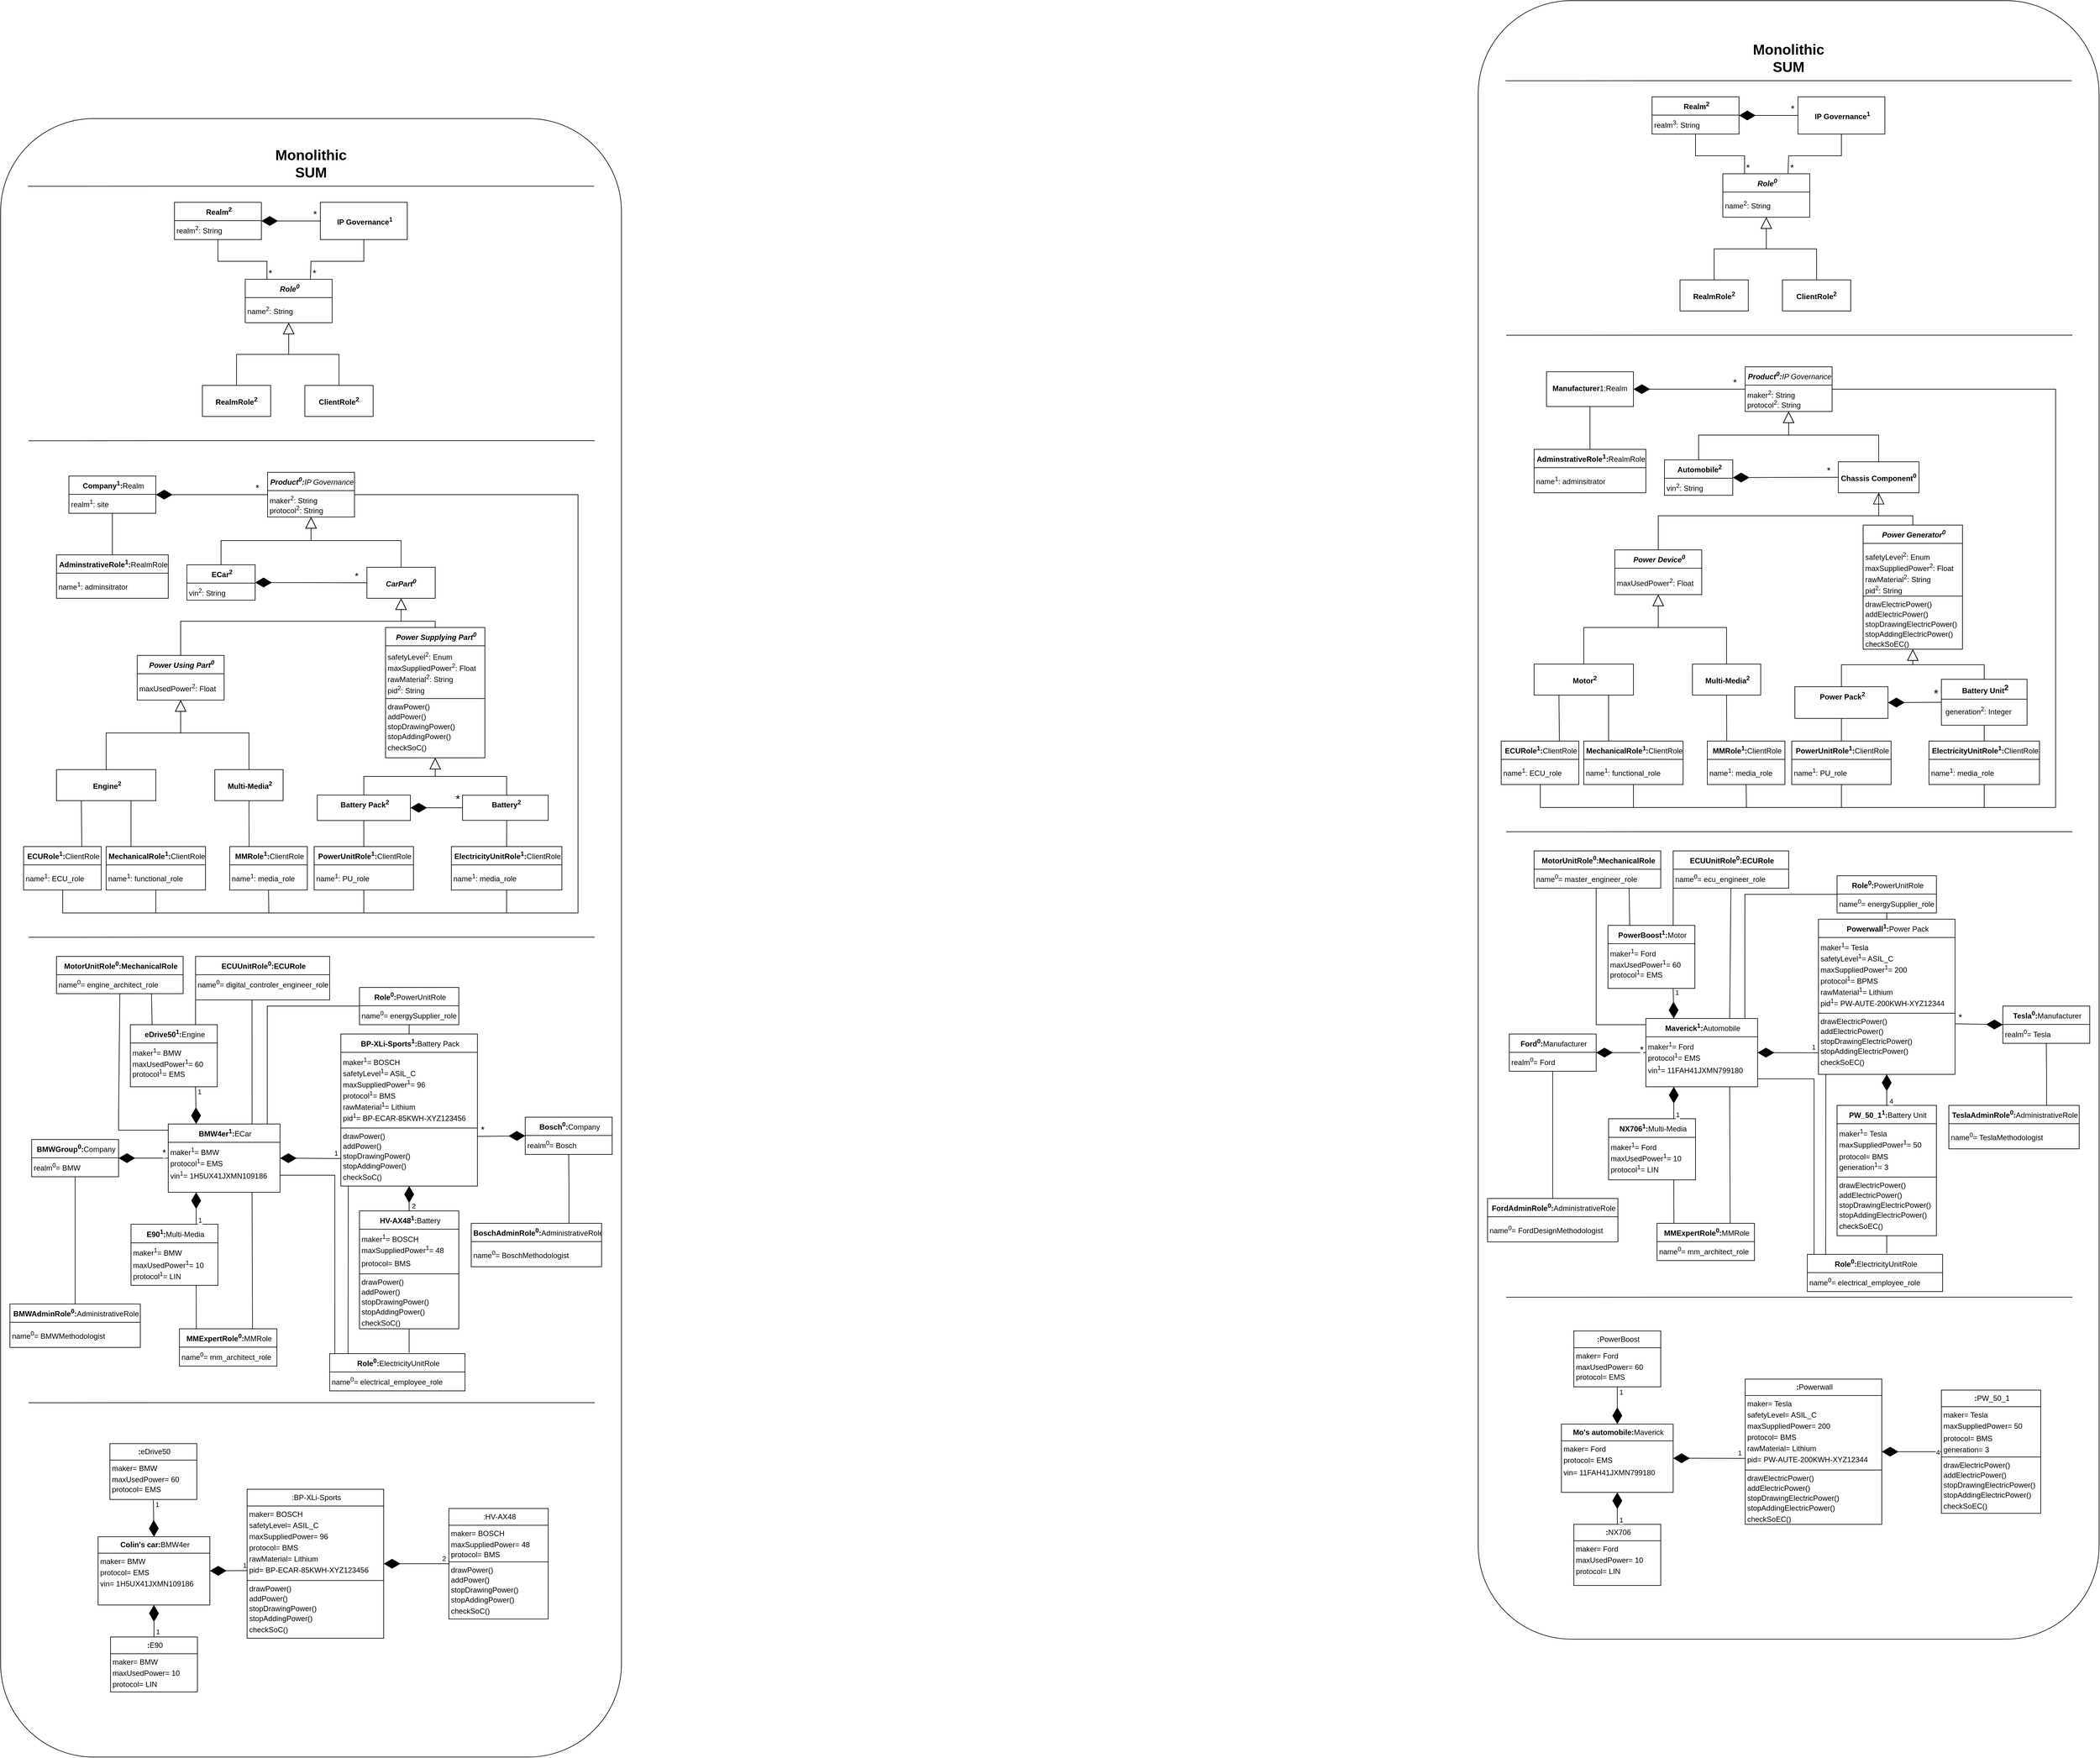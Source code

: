 <mxfile version="26.0.4">
  <diagram name="Page-1" id="zgbJtdMpGCTRFBwRbic5">
    <mxGraphModel dx="-1697" dy="542" grid="1" gridSize="10" guides="1" tooltips="1" connect="1" arrows="1" fold="1" page="1" pageScale="1" pageWidth="1169" pageHeight="1654" math="0" shadow="0">
      <root>
        <mxCell id="0" />
        <mxCell id="1" parent="0" />
        <mxCell id="pK2yrHicKk5-gGtidhXw-1" value="" style="rounded=1;whiteSpace=wrap;html=1;arcSize=15;" parent="1" vertex="1">
          <mxGeometry x="5920" y="2140" width="1000" height="2640" as="geometry" />
        </mxCell>
        <mxCell id="pK2yrHicKk5-gGtidhXw-2" value="&lt;b&gt;&lt;i&gt;CarPart&lt;sup&gt;0&lt;/sup&gt;&lt;/i&gt;&lt;/b&gt;" style="html=1;whiteSpace=wrap;" parent="1" vertex="1">
          <mxGeometry x="6510" y="2863" width="110" height="50" as="geometry" />
        </mxCell>
        <mxCell id="pK2yrHicKk5-gGtidhXw-3" value="" style="endArrow=none;html=1;rounded=0;entryX=0.79;entryY=0.846;entryDx=0;entryDy=0;entryPerimeter=0;exitX=0.04;exitY=0.846;exitDx=0;exitDy=0;exitPerimeter=0;" parent="1" edge="1">
          <mxGeometry width="50" height="50" relative="1" as="geometry">
            <mxPoint x="5964" y="2249.08" as="sourcePoint" />
            <mxPoint x="6876" y="2249" as="targetPoint" />
          </mxGeometry>
        </mxCell>
        <mxCell id="pK2yrHicKk5-gGtidhXw-5" value="&lt;p style=&quot;margin:0px;margin-top:4px;text-align:center;&quot;&gt;&lt;/p&gt;&lt;div style=&quot;height:2px;&quot;&gt;&lt;/div&gt;&lt;div style=&quot;text-align: center;&quot;&gt;&lt;span style=&quot;background-color: initial;&quot;&gt;&lt;b&gt;&amp;nbsp;&lt;/b&gt;&lt;i style=&quot;&quot;&gt;&lt;b&gt;Product&lt;sup&gt;0&lt;/sup&gt;:&lt;/b&gt;IP Governance&lt;/i&gt;&lt;/span&gt;&lt;/div&gt;&lt;hr size=&quot;1&quot; style=&quot;border-style:solid;&quot;&gt;&lt;div style=&quot;height:2px;&quot;&gt;&lt;div style=&quot;height: 2px;&quot;&gt;&amp;nbsp;maker&lt;sup&gt;2&lt;/sup&gt;: String&lt;/div&gt;&lt;div style=&quot;height: 2px;&quot;&gt;&lt;br&gt;&lt;/div&gt;&lt;div style=&quot;height: 2px;&quot;&gt;&lt;br&gt;&lt;/div&gt;&lt;div style=&quot;height: 2px;&quot;&gt;&lt;br&gt;&lt;/div&gt;&lt;div style=&quot;height: 2px;&quot;&gt;&lt;br&gt;&lt;/div&gt;&lt;div style=&quot;height: 2px;&quot;&gt;&amp;nbsp;&lt;/div&gt;&lt;div style=&quot;height: 2px;&quot;&gt;&lt;br&gt;&lt;/div&gt;&lt;div style=&quot;height: 2px;&quot;&gt;&lt;br&gt;&lt;/div&gt;&lt;div style=&quot;height: 2px;&quot;&gt;&amp;nbsp;protocol&lt;sup&gt;2&lt;/sup&gt;: String&lt;br&gt;&lt;/div&gt;&lt;div style=&quot;height: 2px;&quot;&gt;&lt;br&gt;&lt;/div&gt;&lt;div style=&quot;height: 2px;&quot;&gt;&lt;br&gt;&lt;/div&gt;&lt;div style=&quot;height: 2px;&quot;&gt;&lt;br&gt;&lt;/div&gt;&lt;div style=&quot;height: 2px;&quot;&gt;&lt;br&gt;&lt;/div&gt;&lt;div style=&quot;height: 2px;&quot;&gt;&lt;br&gt;&lt;/div&gt;&lt;div style=&quot;height: 2px;&quot;&gt;&lt;br&gt;&lt;/div&gt;&lt;div style=&quot;height: 2px;&quot;&gt;&lt;br&gt;&lt;/div&gt;&lt;/div&gt;" style="verticalAlign=top;align=left;overflow=fill;html=1;whiteSpace=wrap;" parent="1" vertex="1">
          <mxGeometry x="6350" y="2710" width="140" height="72" as="geometry" />
        </mxCell>
        <mxCell id="pK2yrHicKk5-gGtidhXw-6" value="" style="endArrow=block;endSize=16;endFill=0;html=1;rounded=0;entryX=0.5;entryY=1;entryDx=0;entryDy=0;exitX=0.5;exitY=0;exitDx=0;exitDy=0;" parent="1" source="RTml5pFUqZmKiKvEe3ps-103" target="pK2yrHicKk5-gGtidhXw-5" edge="1">
          <mxGeometry width="160" relative="1" as="geometry">
            <mxPoint x="6275" y="2863" as="sourcePoint" />
            <mxPoint x="6380" y="2914.17" as="targetPoint" />
            <Array as="points">
              <mxPoint x="6275" y="2820" />
              <mxPoint x="6420" y="2820" />
            </Array>
          </mxGeometry>
        </mxCell>
        <mxCell id="pK2yrHicKk5-gGtidhXw-7" value="" style="endArrow=block;endSize=16;endFill=0;html=1;rounded=0;exitX=0.5;exitY=0;exitDx=0;exitDy=0;entryX=0.5;entryY=1;entryDx=0;entryDy=0;" parent="1" source="pK2yrHicKk5-gGtidhXw-2" target="pK2yrHicKk5-gGtidhXw-5" edge="1">
          <mxGeometry width="160" relative="1" as="geometry">
            <mxPoint x="6400" y="3034" as="sourcePoint" />
            <mxPoint x="6600" y="2901.83" as="targetPoint" />
            <Array as="points">
              <mxPoint x="6565" y="2820" />
              <mxPoint x="6420" y="2820" />
            </Array>
          </mxGeometry>
        </mxCell>
        <mxCell id="pK2yrHicKk5-gGtidhXw-8" value="&lt;p style=&quot;margin:0px;margin-top:4px;text-align:center;&quot;&gt;&lt;/p&gt;&lt;div style=&quot;height:2px;&quot;&gt;&lt;/div&gt;&lt;span style=&quot;font-weight: 700;&quot;&gt;&lt;div style=&quot;text-align: center;&quot;&gt;&lt;span style=&quot;background-color: initial;&quot;&gt;&lt;i&gt;&amp;nbsp;Power Using Part&lt;sup&gt;0&lt;/sup&gt;&lt;/i&gt;&lt;/span&gt;&lt;/div&gt;&lt;/span&gt;&lt;hr size=&quot;1&quot; style=&quot;border-style:solid;&quot;&gt;&lt;div style=&quot;height:2px;&quot;&gt;&lt;div style=&quot;height: 2px;&quot;&gt;&lt;br&gt;&lt;/div&gt;&lt;div style=&quot;height: 2px;&quot;&gt;&lt;br&gt;&lt;/div&gt;&lt;div style=&quot;height: 2px;&quot;&gt;&lt;br&gt;&lt;/div&gt;&lt;div style=&quot;height: 2px;&quot;&gt;&lt;br&gt;&lt;/div&gt;&lt;div style=&quot;height: 2px;&quot;&gt;&lt;div style=&quot;height: 2px;&quot;&gt;&lt;span style=&quot;background-color: initial;&quot;&gt;&amp;nbsp;maxUsedPower&lt;sup&gt;2&lt;/sup&gt;: Float&lt;/span&gt;&lt;/div&gt;&lt;/div&gt;&lt;/div&gt;" style="verticalAlign=top;align=left;overflow=fill;html=1;whiteSpace=wrap;" parent="1" vertex="1">
          <mxGeometry x="6140" y="3005" width="140" height="72" as="geometry" />
        </mxCell>
        <mxCell id="pK2yrHicKk5-gGtidhXw-9" value="&lt;p style=&quot;margin:0px;margin-top:4px;text-align:center;&quot;&gt;&lt;/p&gt;&lt;div style=&quot;height:2px;&quot;&gt;&lt;/div&gt;&lt;span style=&quot;font-weight: 700;&quot;&gt;&lt;div style=&quot;text-align: center;&quot;&gt;&lt;span style=&quot;background-color: initial;&quot;&gt;&lt;i&gt;&amp;nbsp;Power Supplying Part&lt;sup&gt;0&lt;/sup&gt;&lt;/i&gt;&lt;/span&gt;&lt;/div&gt;&lt;/span&gt;&lt;hr size=&quot;1&quot; style=&quot;border-style:solid;&quot;&gt;&lt;div style=&quot;height:2px;&quot;&gt;&lt;div style=&quot;height: 2px;&quot;&gt;&lt;br&gt;&lt;/div&gt;&lt;div style=&quot;height: 2px;&quot;&gt;&amp;nbsp;safetyLevel&lt;sup&gt;2&lt;/sup&gt;: Enum&lt;span style=&quot;background-color: transparent; color: light-dark(rgb(0, 0, 0), rgb(255, 255, 255));&quot;&gt;&amp;nbsp;&lt;/span&gt;&lt;div style=&quot;height: 2px;&quot;&gt;&lt;div style=&quot;height: 2px;&quot;&gt;&amp;nbsp;maxSuppliedPower&lt;sup&gt;2&lt;/sup&gt;: Float&lt;/div&gt;&lt;div style=&quot;height: 2px;&quot;&gt;&lt;br&gt;&lt;/div&gt;&lt;div style=&quot;height: 2px;&quot;&gt;&lt;br&gt;&lt;/div&gt;&lt;div style=&quot;height: 2px;&quot;&gt;&lt;br&gt;&lt;/div&gt;&lt;div style=&quot;height: 2px;&quot;&gt;&lt;br&gt;&lt;/div&gt;&lt;div style=&quot;height: 2px;&quot;&gt;&lt;br&gt;&lt;/div&gt;&lt;div style=&quot;height: 2px;&quot;&gt;&lt;br&gt;&lt;/div&gt;&lt;div style=&quot;height: 2px;&quot;&gt;&lt;br&gt;&lt;/div&gt;&lt;div style=&quot;height: 2px;&quot;&gt;&lt;br&gt;&lt;/div&gt;&lt;div style=&quot;height: 2px;&quot;&gt;&amp;nbsp;rawMaterial&lt;sup&gt;2&lt;/sup&gt;: String&lt;/div&gt;&lt;div style=&quot;height: 2px;&quot;&gt;&lt;br&gt;&lt;/div&gt;&lt;div style=&quot;height: 2px;&quot;&gt;&lt;br&gt;&lt;/div&gt;&lt;div style=&quot;height: 2px;&quot;&gt;&lt;br&gt;&lt;/div&gt;&lt;div style=&quot;height: 2px;&quot;&gt;&lt;br&gt;&lt;/div&gt;&lt;div style=&quot;height: 2px;&quot;&gt;&lt;br&gt;&lt;/div&gt;&lt;div style=&quot;height: 2px;&quot;&gt;&lt;br&gt;&lt;/div&gt;&lt;div style=&quot;height: 2px;&quot;&gt;&lt;br&gt;&lt;/div&gt;&lt;div style=&quot;height: 2px;&quot;&gt;&lt;br&gt;&lt;/div&gt;&lt;div style=&quot;height: 2px;&quot;&gt;&amp;nbsp;pid&lt;sup&gt;2&lt;/sup&gt;: String&lt;/div&gt;&lt;div style=&quot;height: 2px;&quot;&gt;&lt;div style=&quot;text-align: center;&quot;&gt;&lt;br&gt;&lt;/div&gt;&lt;hr style=&quot;border-style: solid;&quot; size=&quot;1&quot;&gt;&lt;div style=&quot;height: 2px;&quot;&gt;&lt;div style=&quot;height: 2px;&quot;&gt;&lt;span style=&quot;background-color: transparent; color: light-dark(rgb(0, 0, 0), rgb(255, 255, 255));&quot;&gt;&amp;nbsp;drawPower&lt;/span&gt;&lt;span style=&quot;background-color: initial; color: light-dark(rgb(0, 0, 0), rgb(255, 255, 255));&quot;&gt;()&lt;/span&gt;&lt;/div&gt;&lt;div style=&quot;height: 2px;&quot;&gt;&lt;div style=&quot;height: 2px;&quot;&gt;&lt;span style=&quot;background-color: initial;&quot;&gt;&lt;br&gt;&lt;/span&gt;&lt;/div&gt;&lt;div style=&quot;height: 2px;&quot;&gt;&lt;span style=&quot;background-color: initial;&quot;&gt;&lt;br&gt;&lt;/span&gt;&lt;/div&gt;&lt;div style=&quot;height: 2px;&quot;&gt;&lt;span style=&quot;background-color: initial;&quot;&gt;&lt;br&gt;&lt;/span&gt;&lt;/div&gt;&lt;div style=&quot;height: 2px;&quot;&gt;&lt;span style=&quot;background-color: initial;&quot;&gt;&lt;br&gt;&lt;/span&gt;&lt;/div&gt;&lt;div style=&quot;height: 2px;&quot;&gt;&lt;span style=&quot;background-color: initial;&quot;&gt;&lt;br&gt;&lt;/span&gt;&lt;/div&gt;&lt;div style=&quot;height: 2px;&quot;&gt;&lt;span style=&quot;background-color: initial;&quot;&gt;&lt;br&gt;&lt;/span&gt;&lt;/div&gt;&lt;div style=&quot;height: 2px;&quot;&gt;&lt;span style=&quot;background-color: initial;&quot;&gt;&lt;br&gt;&lt;/span&gt;&lt;/div&gt;&lt;div style=&quot;height: 2px;&quot;&gt;&lt;span style=&quot;background-color: initial;&quot;&gt;&amp;nbsp;addPower&lt;/span&gt;&lt;span style=&quot;background-color: initial;&quot;&gt;()&lt;/span&gt;&lt;/div&gt;&lt;div style=&quot;height: 2px;&quot;&gt;&lt;br&gt;&lt;/div&gt;&lt;div style=&quot;height: 2px;&quot;&gt;&lt;br&gt;&lt;/div&gt;&lt;div style=&quot;height: 2px;&quot;&gt;&lt;br&gt;&lt;/div&gt;&lt;div style=&quot;height: 2px;&quot;&gt;&lt;br&gt;&lt;/div&gt;&lt;div style=&quot;height: 2px;&quot;&gt;&lt;br&gt;&lt;/div&gt;&lt;div style=&quot;height: 2px;&quot;&gt;&lt;br&gt;&lt;/div&gt;&lt;div style=&quot;height: 2px;&quot;&gt;&amp;nbsp;&lt;/div&gt;&lt;div style=&quot;height: 2px;&quot;&gt;&amp;nbsp;&lt;span style=&quot;text-align: center; text-wrap-mode: nowrap; background-color: rgb(255, 255, 255);&quot;&gt;stopDrawingPower&lt;/span&gt;()&lt;/div&gt;&lt;div style=&quot;height: 2px;&quot;&gt;&lt;br&gt;&lt;/div&gt;&lt;div style=&quot;height: 2px;&quot;&gt;&lt;br&gt;&lt;/div&gt;&lt;div style=&quot;height: 2px;&quot;&gt;&lt;br&gt;&lt;/div&gt;&lt;div style=&quot;height: 2px;&quot;&gt;&lt;br&gt;&lt;/div&gt;&lt;div style=&quot;height: 2px;&quot;&gt;&lt;br&gt;&lt;/div&gt;&lt;div style=&quot;height: 2px;&quot;&gt;&lt;br&gt;&lt;/div&gt;&lt;div style=&quot;height: 2px;&quot;&gt;&amp;nbsp;&lt;/div&gt;&lt;div style=&quot;height: 2px;&quot;&gt;&amp;nbsp;stopAddingPower()&lt;/div&gt;&lt;div style=&quot;height: 2px;&quot;&gt;&lt;br&gt;&lt;/div&gt;&lt;div style=&quot;height: 2px;&quot;&gt;&lt;br&gt;&lt;/div&gt;&lt;div style=&quot;height: 2px;&quot;&gt;&lt;br&gt;&lt;/div&gt;&lt;div style=&quot;height: 2px;&quot;&gt;&lt;br&gt;&lt;/div&gt;&lt;div style=&quot;height: 2px;&quot;&gt;&lt;br&gt;&lt;/div&gt;&lt;div style=&quot;height: 2px;&quot;&gt;&lt;br&gt;&lt;/div&gt;&lt;div style=&quot;height: 2px;&quot;&gt;&lt;br&gt;&lt;/div&gt;&lt;div style=&quot;height: 2px;&quot;&gt;&lt;br&gt;&lt;/div&gt;&lt;div style=&quot;height: 2px;&quot;&gt;&amp;nbsp;checkSoC()&lt;/div&gt;&lt;/div&gt;&lt;div style=&quot;height: 2px;&quot;&gt;&lt;br&gt;&lt;/div&gt;&lt;div style=&quot;height: 2px;&quot;&gt;&lt;br&gt;&lt;/div&gt;&lt;div style=&quot;height: 2px;&quot;&gt;&lt;br&gt;&lt;/div&gt;&lt;div style=&quot;height: 2px;&quot;&gt;&lt;br&gt;&lt;/div&gt;&lt;div style=&quot;height: 2px;&quot;&gt;&lt;br&gt;&lt;/div&gt;&lt;/div&gt;&lt;/div&gt;&lt;/div&gt;&lt;/div&gt;&lt;/div&gt;" style="verticalAlign=top;align=left;overflow=fill;html=1;whiteSpace=wrap;" parent="1" vertex="1">
          <mxGeometry x="6540" y="2960" width="160" height="210" as="geometry" />
        </mxCell>
        <mxCell id="pK2yrHicKk5-gGtidhXw-10" value="" style="endArrow=block;endSize=16;endFill=0;html=1;rounded=0;entryX=0.5;entryY=1;entryDx=0;entryDy=0;exitX=0.5;exitY=0;exitDx=0;exitDy=0;" parent="1" source="pK2yrHicKk5-gGtidhXw-8" target="pK2yrHicKk5-gGtidhXw-2" edge="1">
          <mxGeometry width="160" relative="1" as="geometry">
            <mxPoint x="5970" y="2900" as="sourcePoint" />
            <mxPoint x="6130" y="2900" as="targetPoint" />
            <Array as="points">
              <mxPoint x="6210" y="2950" />
              <mxPoint x="6565" y="2950" />
            </Array>
          </mxGeometry>
        </mxCell>
        <mxCell id="pK2yrHicKk5-gGtidhXw-11" value="" style="endArrow=block;endSize=16;endFill=0;html=1;rounded=0;entryX=0.5;entryY=1;entryDx=0;entryDy=0;exitX=0.5;exitY=0;exitDx=0;exitDy=0;" parent="1" source="pK2yrHicKk5-gGtidhXw-9" target="pK2yrHicKk5-gGtidhXw-2" edge="1">
          <mxGeometry width="160" relative="1" as="geometry">
            <mxPoint x="5970" y="2900" as="sourcePoint" />
            <mxPoint x="6130" y="2900" as="targetPoint" />
            <Array as="points">
              <mxPoint x="6620" y="2950" />
              <mxPoint x="6565" y="2950" />
            </Array>
          </mxGeometry>
        </mxCell>
        <mxCell id="pK2yrHicKk5-gGtidhXw-12" value="" style="endArrow=diamondThin;endFill=1;endSize=24;html=1;rounded=0;entryX=1;entryY=0.5;entryDx=0;entryDy=0;exitX=0;exitY=0.5;exitDx=0;exitDy=0;" parent="1" source="pK2yrHicKk5-gGtidhXw-2" target="RTml5pFUqZmKiKvEe3ps-103" edge="1">
          <mxGeometry width="160" relative="1" as="geometry">
            <mxPoint x="5970" y="2900" as="sourcePoint" />
            <mxPoint x="6330" y="2888" as="targetPoint" />
          </mxGeometry>
        </mxCell>
        <mxCell id="pK2yrHicKk5-gGtidhXw-13" value="&lt;font style=&quot;font-size: 15px;&quot;&gt;*&lt;/font&gt;" style="edgeLabel;html=1;align=center;verticalAlign=middle;resizable=0;points=[];" parent="pK2yrHicKk5-gGtidhXw-12" connectable="0" vertex="1">
          <mxGeometry x="-0.807" relative="1" as="geometry">
            <mxPoint y="-12" as="offset" />
          </mxGeometry>
        </mxCell>
        <mxCell id="pK2yrHicKk5-gGtidhXw-14" value="" style="endArrow=diamondThin;endFill=1;endSize=24;html=1;rounded=0;entryX=1;entryY=0.5;entryDx=0;entryDy=0;exitX=0;exitY=0.5;exitDx=0;exitDy=0;" parent="1" source="LHpr-CdSLJcmem3qlqSl-3" target="LHpr-CdSLJcmem3qlqSl-1" edge="1">
          <mxGeometry width="160" relative="1" as="geometry">
            <mxPoint x="6660" y="3213" as="sourcePoint" />
            <mxPoint x="6580" y="3219" as="targetPoint" />
          </mxGeometry>
        </mxCell>
        <mxCell id="pK2yrHicKk5-gGtidhXw-15" value="*" style="edgeLabel;html=1;align=center;verticalAlign=middle;resizable=0;points=[];fontSize=18;" parent="pK2yrHicKk5-gGtidhXw-14" connectable="0" vertex="1">
          <mxGeometry x="-0.795" y="1" relative="1" as="geometry">
            <mxPoint y="-15" as="offset" />
          </mxGeometry>
        </mxCell>
        <mxCell id="pK2yrHicKk5-gGtidhXw-16" value="" style="endArrow=block;endSize=16;endFill=0;html=1;rounded=0;entryX=0.5;entryY=1;entryDx=0;entryDy=0;exitX=0.5;exitY=0;exitDx=0;exitDy=0;" parent="1" source="pK2yrHicKk5-gGtidhXw-23" target="pK2yrHicKk5-gGtidhXw-8" edge="1">
          <mxGeometry width="160" relative="1" as="geometry">
            <mxPoint x="6020" y="3178" as="sourcePoint" />
            <mxPoint x="6130" y="3070" as="targetPoint" />
            <Array as="points">
              <mxPoint x="6090" y="3130" />
              <mxPoint x="6210" y="3130" />
            </Array>
          </mxGeometry>
        </mxCell>
        <mxCell id="pK2yrHicKk5-gGtidhXw-17" value="" style="endArrow=block;endSize=16;endFill=0;html=1;rounded=0;entryX=0.5;entryY=1;entryDx=0;entryDy=0;exitX=0.5;exitY=0;exitDx=0;exitDy=0;" parent="1" source="pK2yrHicKk5-gGtidhXw-24" target="pK2yrHicKk5-gGtidhXw-8" edge="1">
          <mxGeometry width="160" relative="1" as="geometry">
            <mxPoint x="6380" y="3178" as="sourcePoint" />
            <mxPoint x="6130" y="3070" as="targetPoint" />
            <Array as="points">
              <mxPoint x="6320" y="3130" />
              <mxPoint x="6210" y="3130" />
            </Array>
          </mxGeometry>
        </mxCell>
        <mxCell id="pK2yrHicKk5-gGtidhXw-18" value="" style="endArrow=block;endSize=16;endFill=0;html=1;rounded=0;entryX=0.5;entryY=1;entryDx=0;entryDy=0;exitX=0.5;exitY=0;exitDx=0;exitDy=0;" parent="1" source="LHpr-CdSLJcmem3qlqSl-1" target="pK2yrHicKk5-gGtidhXw-9" edge="1">
          <mxGeometry width="160" relative="1" as="geometry">
            <mxPoint x="6505" y="3188" as="sourcePoint" />
            <mxPoint x="6130" y="3070" as="targetPoint" />
            <Array as="points">
              <mxPoint x="6505" y="3200" />
              <mxPoint x="6620" y="3200" />
            </Array>
          </mxGeometry>
        </mxCell>
        <mxCell id="pK2yrHicKk5-gGtidhXw-19" value="" style="endArrow=block;endSize=16;endFill=0;html=1;rounded=0;entryX=0.5;entryY=1;entryDx=0;entryDy=0;exitX=0.515;exitY=0.01;exitDx=0;exitDy=0;exitPerimeter=0;" parent="1" source="LHpr-CdSLJcmem3qlqSl-3" target="pK2yrHicKk5-gGtidhXw-9" edge="1">
          <mxGeometry width="160" relative="1" as="geometry">
            <mxPoint x="6735" y="3188" as="sourcePoint" />
            <mxPoint x="6130" y="3070" as="targetPoint" />
            <Array as="points">
              <mxPoint x="6735" y="3200" />
              <mxPoint x="6620" y="3200" />
            </Array>
          </mxGeometry>
        </mxCell>
        <mxCell id="pK2yrHicKk5-gGtidhXw-20" value="" style="endArrow=none;html=1;rounded=0;entryX=0.79;entryY=0.846;entryDx=0;entryDy=0;entryPerimeter=0;exitX=0.04;exitY=0.846;exitDx=0;exitDy=0;exitPerimeter=0;" parent="1" edge="1">
          <mxGeometry width="50" height="50" relative="1" as="geometry">
            <mxPoint x="5965" y="3459.08" as="sourcePoint" />
            <mxPoint x="6877" y="3459" as="targetPoint" />
          </mxGeometry>
        </mxCell>
        <mxCell id="pK2yrHicKk5-gGtidhXw-23" value="&lt;span style=&quot;font-weight: 700; background-color: initial;&quot;&gt;&amp;nbsp;Engine&lt;sup&gt;2&lt;/sup&gt;&lt;/span&gt;" style="html=1;whiteSpace=wrap;" parent="1" vertex="1">
          <mxGeometry x="6010" y="3189" width="160" height="50" as="geometry" />
        </mxCell>
        <mxCell id="pK2yrHicKk5-gGtidhXw-24" value="&lt;span style=&quot;font-weight: 700; background-color: initial;&quot;&gt;&amp;nbsp;Multi-Media&lt;sup&gt;2&lt;/sup&gt;&lt;/span&gt;" style="html=1;whiteSpace=wrap;" parent="1" vertex="1">
          <mxGeometry x="6265" y="3189" width="110" height="50" as="geometry" />
        </mxCell>
        <mxCell id="pK2yrHicKk5-gGtidhXw-25" value="Monolithic SUM" style="text;html=1;align=center;verticalAlign=middle;whiteSpace=wrap;rounded=0;fontStyle=1;fontSize=23;" parent="1" vertex="1">
          <mxGeometry x="6355" y="2190" width="130" height="46" as="geometry" />
        </mxCell>
        <mxCell id="pK2yrHicKk5-gGtidhXw-26" value="&lt;p style=&quot;margin:0px;margin-top:4px;text-align:center;&quot;&gt;&lt;/p&gt;&lt;div style=&quot;height:2px;&quot;&gt;&lt;/div&gt;&lt;div style=&quot;text-align: center;&quot;&gt;&lt;span style=&quot;font-weight: 700; background-color: initial;&quot;&gt;&amp;nbsp;BMW4er&lt;sup&gt;1&lt;/sup&gt;&lt;/span&gt;&lt;span style=&quot;background-color: initial;&quot;&gt;&lt;b&gt;:&lt;/b&gt;ECar&lt;/span&gt;&lt;/div&gt;&lt;hr size=&quot;1&quot; style=&quot;border-style:solid;&quot;&gt;&lt;div style=&quot;height:2px;&quot;&gt;&lt;div style=&quot;height: 2px;&quot;&gt;&amp;nbsp;maker&lt;sup&gt;1&lt;/sup&gt;= BMW&lt;/div&gt;&lt;div style=&quot;height: 2px;&quot;&gt;&lt;br&gt;&lt;/div&gt;&lt;div style=&quot;height: 2px;&quot;&gt;&lt;br&gt;&lt;/div&gt;&lt;div style=&quot;height: 2px;&quot;&gt;&lt;br&gt;&lt;/div&gt;&lt;div style=&quot;height: 2px;&quot;&gt;&lt;br&gt;&lt;/div&gt;&lt;div style=&quot;height: 2px;&quot;&gt;&lt;br&gt;&lt;/div&gt;&lt;div style=&quot;height: 2px;&quot;&gt;&lt;br&gt;&lt;/div&gt;&lt;div style=&quot;height: 2px;&quot;&gt;&lt;br&gt;&lt;/div&gt;&lt;div style=&quot;height: 2px;&quot;&gt;&lt;br&gt;&lt;/div&gt;&lt;div style=&quot;height: 2px;&quot;&gt;&amp;nbsp;protocol&lt;sup&gt;1&lt;/sup&gt;= EMS&lt;br&gt;&lt;/div&gt;&lt;div style=&quot;height: 2px;&quot;&gt;&lt;br&gt;&lt;/div&gt;&lt;div style=&quot;height: 2px;&quot;&gt;&lt;br&gt;&lt;/div&gt;&lt;div style=&quot;height: 2px;&quot;&gt;&lt;br&gt;&lt;/div&gt;&lt;div style=&quot;height: 2px;&quot;&gt;&lt;br&gt;&lt;/div&gt;&lt;div style=&quot;height: 2px;&quot;&gt;&lt;br&gt;&lt;/div&gt;&lt;div style=&quot;height: 2px;&quot;&gt;&lt;br&gt;&lt;/div&gt;&lt;div style=&quot;height: 2px;&quot;&gt;&lt;br&gt;&lt;/div&gt;&lt;div style=&quot;height: 2px;&quot;&gt;&lt;br&gt;&lt;/div&gt;&lt;div style=&quot;height: 2px;&quot;&gt;&lt;br&gt;&lt;/div&gt;&lt;div style=&quot;height: 2px;&quot;&gt;&amp;nbsp;vin&lt;sup&gt;1&lt;/sup&gt;=&amp;nbsp;1H5UX41JXMN109186&lt;/div&gt;&lt;div style=&quot;height: 2px;&quot;&gt;&lt;br&gt;&lt;/div&gt;&lt;div style=&quot;height: 2px;&quot;&gt;&amp;nbsp;&lt;/div&gt;&lt;/div&gt;" style="verticalAlign=top;align=left;overflow=fill;html=1;whiteSpace=wrap;" parent="1" vertex="1">
          <mxGeometry x="6190" y="3760" width="180" height="110" as="geometry" />
        </mxCell>
        <mxCell id="pK2yrHicKk5-gGtidhXw-27" value="&lt;p style=&quot;margin:0px;margin-top:4px;text-align:center;&quot;&gt;&lt;/p&gt;&lt;div style=&quot;height:2px;&quot;&gt;&lt;/div&gt;&lt;div style=&quot;text-align: center;&quot;&gt;&lt;span style=&quot;font-weight: 700; background-color: initial;&quot;&gt;&amp;nbsp;&lt;/span&gt;&lt;span style=&quot;background-color: initial; text-align: left;&quot;&gt;&lt;b&gt;eDrive50&lt;sup&gt;1&lt;/sup&gt;&lt;/b&gt;&lt;/span&gt;&lt;span style=&quot;background-color: initial;&quot;&gt;&lt;b&gt;:&lt;/b&gt;Engine&lt;/span&gt;&lt;/div&gt;&lt;hr size=&quot;1&quot; style=&quot;border-style:solid;&quot;&gt;&lt;div style=&quot;height:2px;&quot;&gt;&lt;div style=&quot;height: 2px;&quot;&gt;&amp;nbsp;&lt;span style=&quot;background-color: initial;&quot;&gt;maker&lt;sup&gt;1&lt;/sup&gt;= BMW&lt;/span&gt;&lt;/div&gt;&lt;div style=&quot;height: 2px;&quot;&gt;&lt;br&gt;&lt;/div&gt;&lt;div style=&quot;height: 2px;&quot;&gt;&lt;br&gt;&lt;/div&gt;&lt;div style=&quot;height: 2px;&quot;&gt;&lt;br&gt;&lt;/div&gt;&lt;div style=&quot;height: 2px;&quot;&gt;&lt;br&gt;&lt;/div&gt;&lt;div style=&quot;height: 2px;&quot;&gt;&lt;br&gt;&lt;/div&gt;&lt;div style=&quot;height: 2px;&quot;&gt;&lt;br&gt;&lt;/div&gt;&lt;div style=&quot;height: 2px;&quot;&gt;&lt;br&gt;&lt;/div&gt;&lt;div style=&quot;height: 2px;&quot;&gt;&lt;br&gt;&lt;/div&gt;&lt;div style=&quot;height: 2px;&quot;&gt;&lt;div style=&quot;height: 2px;&quot;&gt;&lt;span style=&quot;background-color: initial;&quot;&gt;&amp;nbsp;maxUsedPower&lt;sup&gt;1&lt;/sup&gt;= 60&lt;/span&gt;&lt;/div&gt;&lt;div style=&quot;height: 2px;&quot;&gt;&lt;span style=&quot;background-color: initial;&quot;&gt;&lt;br&gt;&lt;/span&gt;&lt;/div&gt;&lt;div style=&quot;height: 2px;&quot;&gt;&lt;span style=&quot;background-color: initial;&quot;&gt;&lt;br&gt;&lt;/span&gt;&lt;/div&gt;&lt;div style=&quot;height: 2px;&quot;&gt;&lt;span style=&quot;background-color: initial;&quot;&gt;&lt;br&gt;&lt;/span&gt;&lt;/div&gt;&lt;div style=&quot;height: 2px;&quot;&gt;&lt;span style=&quot;background-color: initial;&quot;&gt;&lt;br&gt;&lt;/span&gt;&lt;/div&gt;&lt;div style=&quot;height: 2px;&quot;&gt;&lt;span style=&quot;background-color: initial;&quot;&gt;&lt;br&gt;&lt;/span&gt;&lt;/div&gt;&lt;div style=&quot;height: 2px;&quot;&gt;&lt;span style=&quot;background-color: initial;&quot;&gt;&lt;br&gt;&lt;/span&gt;&lt;/div&gt;&lt;div style=&quot;height: 2px;&quot;&gt;&lt;span style=&quot;background-color: initial;&quot;&gt;&lt;br&gt;&lt;/span&gt;&lt;/div&gt;&lt;div style=&quot;height: 2px;&quot;&gt;&lt;span style=&quot;background-color: initial;&quot;&gt;&amp;nbsp;protocol&lt;sup&gt;1&lt;/sup&gt;=&amp;nbsp;&lt;/span&gt;&lt;span style=&quot;background-color: initial;&quot;&gt;EMS&lt;/span&gt;&lt;/div&gt;&lt;div style=&quot;height: 2px;&quot;&gt;&lt;span style=&quot;background-color: initial;&quot;&gt;&lt;br&gt;&lt;/span&gt;&lt;/div&gt;&lt;div style=&quot;height: 2px;&quot;&gt;&lt;span style=&quot;background-color: initial;&quot;&gt;&lt;br&gt;&lt;/span&gt;&lt;/div&gt;&lt;div style=&quot;height: 2px;&quot;&gt;&lt;br&gt;&lt;/div&gt;&lt;div style=&quot;height: 2px;&quot;&gt;&lt;br&gt;&lt;/div&gt;&lt;div style=&quot;height: 2px;&quot;&gt;&lt;br&gt;&lt;/div&gt;&lt;/div&gt;&lt;/div&gt;" style="verticalAlign=top;align=left;overflow=fill;html=1;whiteSpace=wrap;" parent="1" vertex="1">
          <mxGeometry x="6129" y="3600" width="140" height="100" as="geometry" />
        </mxCell>
        <mxCell id="pK2yrHicKk5-gGtidhXw-28" value="&lt;p style=&quot;margin:0px;margin-top:4px;text-align:center;&quot;&gt;&lt;/p&gt;&lt;div style=&quot;height:2px;&quot;&gt;&lt;/div&gt;&lt;div style=&quot;text-align: center;&quot;&gt;&lt;span style=&quot;font-weight: 700; background-color: initial;&quot;&gt;&amp;nbsp;&lt;/span&gt;&lt;span style=&quot;font-weight: 700;&quot;&gt;E90&lt;sup&gt;1&lt;/sup&gt;&lt;/span&gt;&lt;span style=&quot;background-color: initial;&quot;&gt;&lt;b&gt;:&lt;/b&gt;Multi-Media&lt;/span&gt;&lt;/div&gt;&lt;hr size=&quot;1&quot; style=&quot;border-style:solid;&quot;&gt;&lt;div style=&quot;height:2px;&quot;&gt;&lt;div style=&quot;height: 2px;&quot;&gt;&amp;nbsp;&lt;span style=&quot;background-color: initial;&quot;&gt;maker&lt;sup&gt;1&lt;/sup&gt;= BMW&lt;/span&gt;&lt;/div&gt;&lt;div style=&quot;height: 2px;&quot;&gt;&lt;br&gt;&lt;/div&gt;&lt;div style=&quot;height: 2px;&quot;&gt;&lt;br&gt;&lt;/div&gt;&lt;div style=&quot;height: 2px;&quot;&gt;&lt;br&gt;&lt;/div&gt;&lt;div style=&quot;height: 2px;&quot;&gt;&lt;br&gt;&lt;/div&gt;&lt;div style=&quot;height: 2px;&quot;&gt;&lt;br&gt;&lt;/div&gt;&lt;div style=&quot;height: 2px;&quot;&gt;&lt;br&gt;&lt;/div&gt;&lt;div style=&quot;height: 2px;&quot;&gt;&lt;br&gt;&lt;/div&gt;&lt;div style=&quot;height: 2px;&quot;&gt;&lt;br&gt;&lt;/div&gt;&lt;div style=&quot;height: 2px;&quot;&gt;&lt;br&gt;&lt;/div&gt;&lt;div style=&quot;height: 2px;&quot;&gt;&lt;div style=&quot;height: 2px;&quot;&gt;&lt;span style=&quot;background-color: initial;&quot;&gt;&amp;nbsp;maxUsedPower&lt;sup&gt;1&lt;/sup&gt;= 10&lt;/span&gt;&lt;/div&gt;&lt;div style=&quot;height: 2px;&quot;&gt;&lt;span style=&quot;background-color: initial;&quot;&gt;&lt;br&gt;&lt;/span&gt;&lt;/div&gt;&lt;div style=&quot;height: 2px;&quot;&gt;&lt;span style=&quot;background-color: initial;&quot;&gt;&lt;br&gt;&lt;/span&gt;&lt;/div&gt;&lt;div style=&quot;height: 2px;&quot;&gt;&lt;span style=&quot;background-color: initial;&quot;&gt;&lt;br&gt;&lt;/span&gt;&lt;/div&gt;&lt;div style=&quot;height: 2px;&quot;&gt;&lt;span style=&quot;background-color: initial;&quot;&gt;&lt;br&gt;&lt;/span&gt;&lt;/div&gt;&lt;div style=&quot;height: 2px;&quot;&gt;&lt;span style=&quot;background-color: initial;&quot;&gt;&lt;br&gt;&lt;/span&gt;&lt;/div&gt;&lt;div style=&quot;height: 2px;&quot;&gt;&lt;span style=&quot;background-color: initial;&quot;&gt;&lt;br&gt;&lt;/span&gt;&lt;/div&gt;&lt;div style=&quot;height: 2px;&quot;&gt;&lt;span style=&quot;background-color: initial;&quot;&gt;&lt;br&gt;&lt;/span&gt;&lt;/div&gt;&lt;div style=&quot;height: 2px;&quot;&gt;&lt;span style=&quot;background-color: initial;&quot;&gt;&lt;br&gt;&lt;/span&gt;&lt;/div&gt;&lt;div style=&quot;height: 2px;&quot;&gt;&lt;span style=&quot;background-color: initial;&quot;&gt;&amp;nbsp;protocol&lt;sup&gt;1&lt;/sup&gt;=&amp;nbsp;&lt;/span&gt;&lt;span style=&quot;background-color: initial;&quot;&gt;LIN&lt;/span&gt;&lt;br&gt;&lt;/div&gt;&lt;div style=&quot;height: 2px;&quot;&gt;&lt;span style=&quot;background-color: initial;&quot;&gt;&lt;br&gt;&lt;/span&gt;&lt;/div&gt;&lt;div style=&quot;height: 2px;&quot;&gt;&lt;span style=&quot;background-color: initial;&quot;&gt;&lt;br&gt;&lt;/span&gt;&lt;/div&gt;&lt;div style=&quot;height: 2px;&quot;&gt;&lt;span style=&quot;background-color: initial;&quot;&gt;&lt;br&gt;&lt;/span&gt;&lt;/div&gt;&lt;div style=&quot;height: 2px;&quot;&gt;&lt;span style=&quot;background-color: initial;&quot;&gt;&lt;br&gt;&lt;/span&gt;&lt;/div&gt;&lt;div style=&quot;height: 2px;&quot;&gt;&lt;span style=&quot;background-color: initial;&quot;&gt;&lt;br&gt;&lt;/span&gt;&lt;/div&gt;&lt;div style=&quot;height: 2px;&quot;&gt;&lt;span style=&quot;background-color: initial;&quot;&gt;&lt;br&gt;&lt;/span&gt;&lt;/div&gt;&lt;div style=&quot;height: 2px;&quot;&gt;&lt;br&gt;&lt;/div&gt;&lt;/div&gt;&lt;/div&gt;" style="verticalAlign=top;align=left;overflow=fill;html=1;whiteSpace=wrap;" parent="1" vertex="1">
          <mxGeometry x="6130" y="3921.5" width="140" height="98.5" as="geometry" />
        </mxCell>
        <mxCell id="pK2yrHicKk5-gGtidhXw-29" value="" style="endArrow=diamondThin;endFill=1;endSize=24;html=1;rounded=0;entryX=0.25;entryY=0;entryDx=0;entryDy=0;exitX=0.75;exitY=1;exitDx=0;exitDy=0;" parent="1" source="pK2yrHicKk5-gGtidhXw-27" target="pK2yrHicKk5-gGtidhXw-26" edge="1">
          <mxGeometry width="160" relative="1" as="geometry">
            <mxPoint x="6110" y="3826.5" as="sourcePoint" />
            <mxPoint x="6220" y="3826.5" as="targetPoint" />
          </mxGeometry>
        </mxCell>
        <mxCell id="pK2yrHicKk5-gGtidhXw-30" value="1" style="edgeLabel;html=1;align=center;verticalAlign=middle;resizable=0;points=[];" parent="pK2yrHicKk5-gGtidhXw-29" connectable="0" vertex="1">
          <mxGeometry x="-0.733" y="1" relative="1" as="geometry">
            <mxPoint x="5" as="offset" />
          </mxGeometry>
        </mxCell>
        <mxCell id="pK2yrHicKk5-gGtidhXw-31" value="" style="endArrow=diamondThin;endFill=1;endSize=24;html=1;rounded=0;entryX=0.25;entryY=1;entryDx=0;entryDy=0;exitX=0.75;exitY=0;exitDx=0;exitDy=0;" parent="1" source="pK2yrHicKk5-gGtidhXw-28" target="pK2yrHicKk5-gGtidhXw-26" edge="1">
          <mxGeometry width="160" relative="1" as="geometry">
            <mxPoint x="6290" y="3700.5" as="sourcePoint" />
            <mxPoint x="6290" y="3790.5" as="targetPoint" />
          </mxGeometry>
        </mxCell>
        <mxCell id="pK2yrHicKk5-gGtidhXw-32" value="1" style="edgeLabel;html=1;align=center;verticalAlign=middle;resizable=0;points=[];" parent="pK2yrHicKk5-gGtidhXw-31" connectable="0" vertex="1">
          <mxGeometry x="-0.73" y="2" relative="1" as="geometry">
            <mxPoint x="8" as="offset" />
          </mxGeometry>
        </mxCell>
        <mxCell id="pK2yrHicKk5-gGtidhXw-33" value="" style="endArrow=diamondThin;endFill=1;endSize=24;html=1;rounded=0;entryX=1;entryY=0.5;entryDx=0;entryDy=0;exitX=-0.002;exitY=0.819;exitDx=0;exitDy=0;exitPerimeter=0;" parent="1" source="pK2yrHicKk5-gGtidhXw-37" target="pK2yrHicKk5-gGtidhXw-26" edge="1">
          <mxGeometry width="160" relative="1" as="geometry">
            <mxPoint x="6405" y="3816.25" as="sourcePoint" />
            <mxPoint x="6220" y="3862.5" as="targetPoint" />
          </mxGeometry>
        </mxCell>
        <mxCell id="pK2yrHicKk5-gGtidhXw-34" value="1" style="edgeLabel;html=1;align=center;verticalAlign=middle;resizable=0;points=[];" parent="pK2yrHicKk5-gGtidhXw-33" connectable="0" vertex="1">
          <mxGeometry x="-0.845" y="-1" relative="1" as="geometry">
            <mxPoint y="-8" as="offset" />
          </mxGeometry>
        </mxCell>
        <mxCell id="pK2yrHicKk5-gGtidhXw-35" value="" style="edgeStyle=orthogonalEdgeStyle;rounded=0;orthogonalLoop=1;jettySize=auto;html=1;" parent="1" source="pK2yrHicKk5-gGtidhXw-36" target="pK2yrHicKk5-gGtidhXw-37" edge="1">
          <mxGeometry relative="1" as="geometry" />
        </mxCell>
        <mxCell id="pK2yrHicKk5-gGtidhXw-36" value="&lt;p style=&quot;margin:0px;margin-top:4px;text-align:center;&quot;&gt;&lt;/p&gt;&lt;div style=&quot;height:2px;&quot;&gt;&lt;/div&gt;&lt;div style=&quot;text-align: center;&quot;&gt;&lt;span style=&quot;font-weight: 700; background-color: initial;&quot;&gt;&amp;nbsp;&lt;/span&gt;&lt;span style=&quot;font-weight: 700;&quot;&gt;HV-AX48&lt;sup&gt;1&lt;/sup&gt;&lt;/span&gt;&lt;span style=&quot;background-color: initial;&quot;&gt;&lt;b&gt;:&lt;/b&gt;Battery&lt;/span&gt;&lt;/div&gt;&lt;hr size=&quot;1&quot; style=&quot;border-style:solid;&quot;&gt;&lt;div style=&quot;height:2px;&quot;&gt;&lt;div style=&quot;height: 2px;&quot;&gt;&amp;nbsp;&lt;span style=&quot;background-color: initial;&quot;&gt;maker&lt;sup&gt;1&lt;/sup&gt;= BOSCH&lt;/span&gt;&lt;/div&gt;&lt;div style=&quot;height: 2px;&quot;&gt;&lt;br&gt;&lt;/div&gt;&lt;div style=&quot;height: 2px;&quot;&gt;&lt;br&gt;&lt;/div&gt;&lt;div style=&quot;height: 2px;&quot;&gt;&lt;br&gt;&lt;/div&gt;&lt;div style=&quot;height: 2px;&quot;&gt;&lt;br&gt;&lt;/div&gt;&lt;div style=&quot;height: 2px;&quot;&gt;&lt;br&gt;&lt;/div&gt;&lt;div style=&quot;height: 2px;&quot;&gt;&lt;br&gt;&lt;/div&gt;&lt;div style=&quot;height: 2px;&quot;&gt;&lt;br&gt;&lt;/div&gt;&lt;div style=&quot;height: 2px;&quot;&gt;&lt;br&gt;&lt;/div&gt;&lt;div style=&quot;height: 2px;&quot;&gt;&lt;div style=&quot;height: 2px;&quot;&gt;&lt;span style=&quot;background-color: initial;&quot;&gt;&amp;nbsp;maxSuppliedPower&lt;sup&gt;1&lt;/sup&gt;= 48&lt;/span&gt;&lt;/div&gt;&lt;div style=&quot;height: 2px;&quot;&gt;&lt;span style=&quot;background-color: initial;&quot;&gt;&lt;br&gt;&lt;/span&gt;&lt;/div&gt;&lt;div style=&quot;height: 2px;&quot;&gt;&lt;span style=&quot;background-color: initial;&quot;&gt;&lt;br&gt;&lt;/span&gt;&lt;/div&gt;&lt;div style=&quot;height: 2px;&quot;&gt;&lt;span style=&quot;background-color: initial;&quot;&gt;&lt;br&gt;&lt;/span&gt;&lt;/div&gt;&lt;div style=&quot;height: 2px;&quot;&gt;&lt;span style=&quot;background-color: initial;&quot;&gt;&lt;br&gt;&lt;/span&gt;&lt;/div&gt;&lt;div style=&quot;height: 2px;&quot;&gt;&lt;span style=&quot;background-color: initial;&quot;&gt;&lt;br&gt;&lt;/span&gt;&lt;/div&gt;&lt;div style=&quot;height: 2px;&quot;&gt;&lt;span style=&quot;background-color: initial;&quot;&gt;&lt;br&gt;&lt;/span&gt;&lt;/div&gt;&lt;div style=&quot;height: 2px;&quot;&gt;&lt;span style=&quot;background-color: initial;&quot;&gt;&lt;br&gt;&lt;/span&gt;&lt;/div&gt;&lt;div style=&quot;height: 2px;&quot;&gt;&lt;span style=&quot;background-color: initial;&quot;&gt;&lt;br&gt;&lt;/span&gt;&lt;/div&gt;&lt;div style=&quot;height: 2px;&quot;&gt;&lt;span style=&quot;background-color: initial;&quot;&gt;&lt;br&gt;&lt;/span&gt;&lt;/div&gt;&lt;div style=&quot;height: 2px;&quot;&gt;&lt;span style=&quot;background-color: initial;&quot;&gt;&lt;br&gt;&lt;/span&gt;&lt;/div&gt;&lt;div style=&quot;height: 2px;&quot;&gt;&lt;span style=&quot;background-color: initial;&quot;&gt;&lt;br&gt;&lt;/span&gt;&lt;/div&gt;&lt;div style=&quot;height: 2px;&quot;&gt;&lt;span style=&quot;background-color: initial;&quot;&gt;&amp;nbsp;protocol=&amp;nbsp;&lt;/span&gt;&lt;span style=&quot;background-color: initial;&quot;&gt;BMS&lt;/span&gt;&lt;span style=&quot;background-color: initial;&quot;&gt;&lt;br&gt;&lt;/span&gt;&lt;/div&gt;&lt;div style=&quot;height: 2px;&quot;&gt;&lt;div style=&quot;text-align: center;&quot;&gt;&lt;br&gt;&lt;/div&gt;&lt;hr style=&quot;border-style: solid;&quot; size=&quot;1&quot;&gt;&lt;div style=&quot;height: 2px;&quot;&gt;&lt;div style=&quot;height: 2px;&quot;&gt;&lt;div style=&quot;height: 2px;&quot;&gt;&lt;span style=&quot;background-color: transparent; color: light-dark(rgb(0, 0, 0), rgb(255, 255, 255));&quot;&gt;&amp;nbsp;drawPower&lt;/span&gt;&lt;span style=&quot;background-color: initial; color: light-dark(rgb(0, 0, 0), rgb(255, 255, 255));&quot;&gt;()&lt;/span&gt;&lt;/div&gt;&lt;div style=&quot;height: 2px;&quot;&gt;&lt;div style=&quot;height: 2px;&quot;&gt;&lt;span style=&quot;background-color: initial;&quot;&gt;&lt;br&gt;&lt;/span&gt;&lt;/div&gt;&lt;div style=&quot;height: 2px;&quot;&gt;&lt;span style=&quot;background-color: initial;&quot;&gt;&lt;br&gt;&lt;/span&gt;&lt;/div&gt;&lt;div style=&quot;height: 2px;&quot;&gt;&lt;span style=&quot;background-color: initial;&quot;&gt;&lt;br&gt;&lt;/span&gt;&lt;/div&gt;&lt;div style=&quot;height: 2px;&quot;&gt;&lt;span style=&quot;background-color: initial;&quot;&gt;&lt;br&gt;&lt;/span&gt;&lt;/div&gt;&lt;div style=&quot;height: 2px;&quot;&gt;&lt;span style=&quot;background-color: initial;&quot;&gt;&lt;br&gt;&lt;/span&gt;&lt;/div&gt;&lt;div style=&quot;height: 2px;&quot;&gt;&lt;span style=&quot;background-color: initial;&quot;&gt;&lt;br&gt;&lt;/span&gt;&lt;/div&gt;&lt;div style=&quot;height: 2px;&quot;&gt;&lt;span style=&quot;background-color: initial;&quot;&gt;&lt;br&gt;&lt;/span&gt;&lt;/div&gt;&lt;div style=&quot;height: 2px;&quot;&gt;&lt;span style=&quot;background-color: initial;&quot;&gt;&amp;nbsp;addPower&lt;/span&gt;&lt;span style=&quot;background-color: initial;&quot;&gt;()&lt;/span&gt;&lt;/div&gt;&lt;div style=&quot;height: 2px;&quot;&gt;&lt;br&gt;&lt;/div&gt;&lt;div style=&quot;height: 2px;&quot;&gt;&lt;br&gt;&lt;/div&gt;&lt;div style=&quot;height: 2px;&quot;&gt;&lt;br&gt;&lt;/div&gt;&lt;div style=&quot;height: 2px;&quot;&gt;&lt;br&gt;&lt;/div&gt;&lt;div style=&quot;height: 2px;&quot;&gt;&lt;br&gt;&lt;/div&gt;&lt;div style=&quot;height: 2px;&quot;&gt;&lt;br&gt;&lt;/div&gt;&lt;div style=&quot;height: 2px;&quot;&gt;&amp;nbsp;&lt;/div&gt;&lt;div style=&quot;height: 2px;&quot;&gt;&amp;nbsp;&lt;span style=&quot;text-align: center; text-wrap-mode: nowrap; background-color: rgb(255, 255, 255);&quot;&gt;stopDrawingPower&lt;/span&gt;()&lt;/div&gt;&lt;div style=&quot;height: 2px;&quot;&gt;&lt;br&gt;&lt;/div&gt;&lt;div style=&quot;height: 2px;&quot;&gt;&lt;br&gt;&lt;/div&gt;&lt;div style=&quot;height: 2px;&quot;&gt;&lt;br&gt;&lt;/div&gt;&lt;div style=&quot;height: 2px;&quot;&gt;&lt;br&gt;&lt;/div&gt;&lt;div style=&quot;height: 2px;&quot;&gt;&lt;br&gt;&lt;/div&gt;&lt;div style=&quot;height: 2px;&quot;&gt;&lt;br&gt;&lt;/div&gt;&lt;div style=&quot;height: 2px;&quot;&gt;&amp;nbsp;&lt;/div&gt;&lt;div style=&quot;height: 2px;&quot;&gt;&amp;nbsp;stopAddingPower()&lt;/div&gt;&lt;div style=&quot;height: 2px;&quot;&gt;&lt;br&gt;&lt;/div&gt;&lt;div style=&quot;height: 2px;&quot;&gt;&lt;br&gt;&lt;/div&gt;&lt;div style=&quot;height: 2px;&quot;&gt;&lt;br&gt;&lt;/div&gt;&lt;div style=&quot;height: 2px;&quot;&gt;&lt;br&gt;&lt;/div&gt;&lt;div style=&quot;height: 2px;&quot;&gt;&lt;br&gt;&lt;/div&gt;&lt;div style=&quot;height: 2px;&quot;&gt;&lt;br&gt;&lt;/div&gt;&lt;div style=&quot;height: 2px;&quot;&gt;&lt;br&gt;&lt;/div&gt;&lt;div style=&quot;height: 2px;&quot;&gt;&lt;br&gt;&lt;/div&gt;&lt;div style=&quot;height: 2px;&quot;&gt;&amp;nbsp;checkSoC()&lt;/div&gt;&lt;/div&gt;&lt;/div&gt;&lt;/div&gt;&lt;/div&gt;&lt;/div&gt;&lt;/div&gt;" style="verticalAlign=top;align=left;overflow=fill;html=1;whiteSpace=wrap;" parent="1" vertex="1">
          <mxGeometry x="6498" y="3900" width="160" height="190" as="geometry" />
        </mxCell>
        <mxCell id="pK2yrHicKk5-gGtidhXw-37" value="&lt;p style=&quot;margin:0px;margin-top:4px;text-align:center;&quot;&gt;&lt;/p&gt;&lt;div style=&quot;height:2px;&quot;&gt;&lt;/div&gt;&lt;div style=&quot;text-align: center;&quot;&gt;&lt;span style=&quot;font-weight: 700; background-color: initial;&quot;&gt;&amp;nbsp;&lt;/span&gt;&lt;span style=&quot;font-weight: 700;&quot;&gt;BP-XLi-Sports&lt;sup&gt;1&lt;/sup&gt;&lt;/span&gt;&lt;span style=&quot;background-color: initial;&quot;&gt;&lt;b&gt;:&lt;/b&gt;Battery Pack&lt;/span&gt;&lt;/div&gt;&lt;hr size=&quot;1&quot; style=&quot;border-style:solid;&quot;&gt;&lt;div style=&quot;height:2px;&quot;&gt;&lt;div style=&quot;height: 2px;&quot;&gt;&amp;nbsp;maker&lt;sup&gt;1&lt;/sup&gt;= BOSCH&lt;/div&gt;&lt;div style=&quot;height: 2px;&quot;&gt;&lt;br&gt;&lt;/div&gt;&lt;div style=&quot;height: 2px;&quot;&gt;&lt;br&gt;&lt;/div&gt;&lt;div style=&quot;height: 2px;&quot;&gt;&lt;br&gt;&lt;/div&gt;&lt;div style=&quot;height: 2px;&quot;&gt;&lt;br&gt;&lt;/div&gt;&lt;div style=&quot;height: 2px;&quot;&gt;&lt;br&gt;&lt;/div&gt;&lt;div style=&quot;height: 2px;&quot;&gt;&lt;br&gt;&lt;/div&gt;&lt;div style=&quot;height: 2px;&quot;&gt;&lt;br&gt;&lt;/div&gt;&lt;div style=&quot;height: 2px;&quot;&gt;&lt;br&gt;&lt;/div&gt;&lt;div style=&quot;height: 2px;&quot;&gt;&amp;nbsp;safetyLevel&lt;sup&gt;1&lt;/sup&gt;= ASIL_C&lt;br&gt;&lt;/div&gt;&lt;div style=&quot;height: 2px;&quot;&gt;&lt;br&gt;&lt;/div&gt;&lt;div style=&quot;height: 2px;&quot;&gt;&lt;br&gt;&lt;/div&gt;&lt;div style=&quot;height: 2px;&quot;&gt;&lt;br&gt;&lt;/div&gt;&lt;div style=&quot;height: 2px;&quot;&gt;&lt;br&gt;&lt;/div&gt;&lt;div style=&quot;height: 2px;&quot;&gt;&lt;br&gt;&lt;/div&gt;&lt;div style=&quot;height: 2px;&quot;&gt;&lt;br&gt;&lt;/div&gt;&lt;div style=&quot;height: 2px;&quot;&gt;&lt;br&gt;&lt;/div&gt;&lt;div style=&quot;height: 2px;&quot;&gt;&lt;br&gt;&lt;/div&gt;&lt;div style=&quot;height: 2px;&quot;&gt;&amp;nbsp;maxSuppliedPower&lt;sup&gt;1&lt;/sup&gt;= 96&lt;br&gt;&lt;/div&gt;&lt;div style=&quot;height: 2px;&quot;&gt;&lt;br&gt;&lt;/div&gt;&lt;div style=&quot;height: 2px;&quot;&gt;&lt;br&gt;&lt;/div&gt;&lt;div style=&quot;height: 2px;&quot;&gt;&lt;br&gt;&lt;/div&gt;&lt;div style=&quot;height: 2px;&quot;&gt;&lt;br&gt;&lt;/div&gt;&lt;div style=&quot;height: 2px;&quot;&gt;&lt;br&gt;&lt;/div&gt;&lt;div style=&quot;height: 2px;&quot;&gt;&lt;br&gt;&lt;/div&gt;&lt;div style=&quot;height: 2px;&quot;&gt;&lt;br&gt;&lt;/div&gt;&lt;div style=&quot;height: 2px;&quot;&gt;&lt;br&gt;&lt;/div&gt;&lt;div style=&quot;height: 2px;&quot;&gt;&lt;span style=&quot;background-color: initial;&quot;&gt;&amp;nbsp;protocol&lt;sup&gt;1&lt;/sup&gt;=&amp;nbsp;&lt;/span&gt;&lt;span style=&quot;background-color: initial;&quot;&gt;BMS&lt;/span&gt;&lt;br&gt;&lt;/div&gt;&lt;div style=&quot;height: 2px;&quot;&gt;&lt;span style=&quot;background-color: initial;&quot;&gt;&lt;br&gt;&lt;/span&gt;&lt;/div&gt;&lt;div style=&quot;height: 2px;&quot;&gt;&lt;span style=&quot;background-color: initial;&quot;&gt;&lt;br&gt;&lt;/span&gt;&lt;/div&gt;&lt;div style=&quot;height: 2px;&quot;&gt;&lt;span style=&quot;background-color: initial;&quot;&gt;&lt;br&gt;&lt;/span&gt;&lt;/div&gt;&lt;div style=&quot;height: 2px;&quot;&gt;&lt;span style=&quot;background-color: initial;&quot;&gt;&lt;br&gt;&lt;/span&gt;&lt;/div&gt;&lt;div style=&quot;height: 2px;&quot;&gt;&lt;span style=&quot;background-color: initial;&quot;&gt;&lt;br&gt;&lt;/span&gt;&lt;/div&gt;&lt;div style=&quot;height: 2px;&quot;&gt;&lt;span style=&quot;background-color: initial;&quot;&gt;&lt;br&gt;&lt;/span&gt;&lt;/div&gt;&lt;div style=&quot;height: 2px;&quot;&gt;&lt;span style=&quot;background-color: initial;&quot;&gt;&lt;br&gt;&lt;/span&gt;&lt;/div&gt;&lt;div style=&quot;height: 2px;&quot;&gt;&lt;span style=&quot;background-color: initial;&quot;&gt;&lt;br&gt;&lt;/span&gt;&lt;/div&gt;&lt;div style=&quot;height: 2px;&quot;&gt;&amp;nbsp;&lt;span style=&quot;background-color: initial;&quot;&gt;rawMaterial&lt;sup&gt;1&lt;/sup&gt;=&amp;nbsp;&lt;/span&gt;&lt;span style=&quot;background-color: initial;&quot;&gt;Lithium&lt;/span&gt;&lt;/div&gt;&lt;div style=&quot;height: 2px;&quot;&gt;&lt;span style=&quot;background-color: initial;&quot;&gt;&lt;br&gt;&lt;/span&gt;&lt;/div&gt;&lt;div style=&quot;height: 2px;&quot;&gt;&lt;div style=&quot;height: 2px;&quot;&gt;&lt;br&gt;&lt;/div&gt;&lt;div style=&quot;height: 2px;&quot;&gt;&lt;br&gt;&lt;/div&gt;&lt;div style=&quot;height: 2px;&quot;&gt;&lt;br&gt;&lt;/div&gt;&lt;div style=&quot;height: 2px;&quot;&gt;&lt;br&gt;&lt;/div&gt;&lt;div style=&quot;height: 2px;&quot;&gt;&lt;br&gt;&lt;/div&gt;&lt;div style=&quot;height: 2px;&quot;&gt;&lt;br&gt;&lt;/div&gt;&lt;div style=&quot;height: 2px;&quot;&gt;&lt;br&gt;&lt;/div&gt;&lt;div style=&quot;height: 2px;&quot;&gt;&amp;nbsp;pid&lt;sup&gt;1&lt;/sup&gt;=&amp;nbsp;BP-ECAR-85KWH-XYZ123456&lt;/div&gt;&lt;div style=&quot;height: 2px;&quot;&gt;&lt;br&gt;&lt;/div&gt;&lt;div style=&quot;height: 2px;&quot;&gt;&lt;div style=&quot;text-align: center;&quot;&gt;&lt;br&gt;&lt;/div&gt;&lt;hr style=&quot;border-style: solid;&quot; size=&quot;1&quot;&gt;&lt;div style=&quot;height: 2px;&quot;&gt;&lt;div style=&quot;height: 2px;&quot;&gt;&lt;div style=&quot;height: 2px;&quot;&gt;&lt;span style=&quot;background-color: transparent; color: light-dark(rgb(0, 0, 0), rgb(255, 255, 255));&quot;&gt;&amp;nbsp;drawPower&lt;/span&gt;&lt;span style=&quot;background-color: initial; color: light-dark(rgb(0, 0, 0), rgb(255, 255, 255));&quot;&gt;()&lt;/span&gt;&lt;/div&gt;&lt;div style=&quot;height: 2px;&quot;&gt;&lt;div style=&quot;height: 2px;&quot;&gt;&lt;span style=&quot;background-color: initial;&quot;&gt;&lt;br&gt;&lt;/span&gt;&lt;/div&gt;&lt;div style=&quot;height: 2px;&quot;&gt;&lt;span style=&quot;background-color: initial;&quot;&gt;&lt;br&gt;&lt;/span&gt;&lt;/div&gt;&lt;div style=&quot;height: 2px;&quot;&gt;&lt;span style=&quot;background-color: initial;&quot;&gt;&lt;br&gt;&lt;/span&gt;&lt;/div&gt;&lt;div style=&quot;height: 2px;&quot;&gt;&lt;span style=&quot;background-color: initial;&quot;&gt;&lt;br&gt;&lt;/span&gt;&lt;/div&gt;&lt;div style=&quot;height: 2px;&quot;&gt;&lt;span style=&quot;background-color: initial;&quot;&gt;&lt;br&gt;&lt;/span&gt;&lt;/div&gt;&lt;div style=&quot;height: 2px;&quot;&gt;&lt;span style=&quot;background-color: initial;&quot;&gt;&lt;br&gt;&lt;/span&gt;&lt;/div&gt;&lt;div style=&quot;height: 2px;&quot;&gt;&lt;span style=&quot;background-color: initial;&quot;&gt;&lt;br&gt;&lt;/span&gt;&lt;/div&gt;&lt;div style=&quot;height: 2px;&quot;&gt;&lt;span style=&quot;background-color: initial;&quot;&gt;&amp;nbsp;addPower&lt;/span&gt;&lt;span style=&quot;background-color: initial;&quot;&gt;()&lt;/span&gt;&lt;/div&gt;&lt;div style=&quot;height: 2px;&quot;&gt;&lt;br&gt;&lt;/div&gt;&lt;div style=&quot;height: 2px;&quot;&gt;&lt;br&gt;&lt;/div&gt;&lt;div style=&quot;height: 2px;&quot;&gt;&lt;br&gt;&lt;/div&gt;&lt;div style=&quot;height: 2px;&quot;&gt;&lt;br&gt;&lt;/div&gt;&lt;div style=&quot;height: 2px;&quot;&gt;&lt;br&gt;&lt;/div&gt;&lt;div style=&quot;height: 2px;&quot;&gt;&lt;br&gt;&lt;/div&gt;&lt;div style=&quot;height: 2px;&quot;&gt;&amp;nbsp;&lt;/div&gt;&lt;div style=&quot;height: 2px;&quot;&gt;&amp;nbsp;&lt;span style=&quot;text-align: center; text-wrap-mode: nowrap; background-color: rgb(255, 255, 255);&quot;&gt;stopDrawingPower&lt;/span&gt;()&lt;/div&gt;&lt;div style=&quot;height: 2px;&quot;&gt;&lt;br&gt;&lt;/div&gt;&lt;div style=&quot;height: 2px;&quot;&gt;&lt;br&gt;&lt;/div&gt;&lt;div style=&quot;height: 2px;&quot;&gt;&lt;br&gt;&lt;/div&gt;&lt;div style=&quot;height: 2px;&quot;&gt;&lt;br&gt;&lt;/div&gt;&lt;div style=&quot;height: 2px;&quot;&gt;&lt;br&gt;&lt;/div&gt;&lt;div style=&quot;height: 2px;&quot;&gt;&lt;br&gt;&lt;/div&gt;&lt;div style=&quot;height: 2px;&quot;&gt;&amp;nbsp;&lt;/div&gt;&lt;div style=&quot;height: 2px;&quot;&gt;&amp;nbsp;stopAddingPower()&lt;/div&gt;&lt;div style=&quot;height: 2px;&quot;&gt;&lt;br&gt;&lt;/div&gt;&lt;div style=&quot;height: 2px;&quot;&gt;&lt;br&gt;&lt;/div&gt;&lt;div style=&quot;height: 2px;&quot;&gt;&lt;br&gt;&lt;/div&gt;&lt;div style=&quot;height: 2px;&quot;&gt;&lt;br&gt;&lt;/div&gt;&lt;div style=&quot;height: 2px;&quot;&gt;&lt;br&gt;&lt;/div&gt;&lt;div style=&quot;height: 2px;&quot;&gt;&lt;br&gt;&lt;/div&gt;&lt;div style=&quot;height: 2px;&quot;&gt;&lt;br&gt;&lt;/div&gt;&lt;div style=&quot;height: 2px;&quot;&gt;&lt;br&gt;&lt;/div&gt;&lt;div style=&quot;height: 2px;&quot;&gt;&amp;nbsp;checkSoC()&lt;/div&gt;&lt;/div&gt;&lt;/div&gt;&lt;div style=&quot;height: 2px;&quot;&gt;&lt;br&gt;&lt;/div&gt;&lt;div style=&quot;height: 2px;&quot;&gt;&lt;br&gt;&lt;/div&gt;&lt;div style=&quot;height: 2px;&quot;&gt;&lt;br&gt;&lt;/div&gt;&lt;div style=&quot;height: 2px;&quot;&gt;&lt;br&gt;&lt;/div&gt;&lt;div style=&quot;height: 2px;&quot;&gt;&lt;br&gt;&lt;/div&gt;&lt;div style=&quot;height: 2px;&quot;&gt;&lt;br&gt;&lt;/div&gt;&lt;div style=&quot;height: 2px;&quot;&gt;&lt;br&gt;&lt;/div&gt;&lt;div style=&quot;height: 2px;&quot;&gt;&lt;br&gt;&lt;/div&gt;&lt;div style=&quot;height: 2px;&quot;&gt;&lt;br&gt;&lt;/div&gt;&lt;div style=&quot;height: 2px;&quot;&gt;&lt;br&gt;&lt;/div&gt;&lt;/div&gt;&lt;/div&gt;&lt;div style=&quot;height: 2px;&quot;&gt;&lt;br&gt;&lt;/div&gt;&lt;/div&gt;&lt;/div&gt;" style="verticalAlign=top;align=left;overflow=fill;html=1;whiteSpace=wrap;" parent="1" vertex="1">
          <mxGeometry x="6468" y="3615" width="220" height="245" as="geometry" />
        </mxCell>
        <mxCell id="pK2yrHicKk5-gGtidhXw-38" value="" style="endArrow=diamondThin;endFill=1;endSize=24;html=1;rounded=0;entryX=0.5;entryY=1;entryDx=0;entryDy=0;exitX=0.5;exitY=0;exitDx=0;exitDy=0;" parent="1" source="pK2yrHicKk5-gGtidhXw-36" target="pK2yrHicKk5-gGtidhXw-37" edge="1">
          <mxGeometry width="160" relative="1" as="geometry">
            <mxPoint x="6239.5" y="3881" as="sourcePoint" />
            <mxPoint x="6239.5" y="3792" as="targetPoint" />
            <Array as="points" />
          </mxGeometry>
        </mxCell>
        <mxCell id="pK2yrHicKk5-gGtidhXw-39" value="2" style="edgeLabel;html=1;align=center;verticalAlign=middle;resizable=0;points=[];" parent="pK2yrHicKk5-gGtidhXw-38" connectable="0" vertex="1">
          <mxGeometry x="-0.697" y="1" relative="1" as="geometry">
            <mxPoint x="8" y="-2" as="offset" />
          </mxGeometry>
        </mxCell>
        <mxCell id="pK2yrHicKk5-gGtidhXw-41" value="" style="endArrow=none;html=1;rounded=0;entryX=0.79;entryY=0.846;entryDx=0;entryDy=0;entryPerimeter=0;exitX=0.04;exitY=0.846;exitDx=0;exitDy=0;exitPerimeter=0;" parent="1" edge="1">
          <mxGeometry width="50" height="50" relative="1" as="geometry">
            <mxPoint x="5965" y="2659.08" as="sourcePoint" />
            <mxPoint x="6877" y="2659" as="targetPoint" />
          </mxGeometry>
        </mxCell>
        <mxCell id="pK2yrHicKk5-gGtidhXw-44" value="&lt;p style=&quot;margin:0px;margin-top:4px;text-align:center;&quot;&gt;&lt;/p&gt;&lt;div style=&quot;height:2px;&quot;&gt;&lt;/div&gt;&lt;span style=&quot;font-weight: 700;&quot;&gt;&lt;div style=&quot;text-align: center;&quot;&gt;&lt;span style=&quot;background-color: initial;&quot;&gt;&amp;nbsp;Realm&lt;sup&gt;2&lt;/sup&gt;&lt;/span&gt;&lt;/div&gt;&lt;/span&gt;&lt;hr size=&quot;1&quot; style=&quot;border-style:solid;&quot;&gt;&lt;div style=&quot;height:2px;&quot;&gt;&lt;div style=&quot;height: 2px;&quot;&gt;&amp;nbsp;r&lt;span style=&quot;background-color: initial;&quot;&gt;ealm&lt;sup&gt;2&lt;/sup&gt;: String&lt;/span&gt;&lt;/div&gt;&lt;div style=&quot;height: 2px;&quot;&gt;&lt;span style=&quot;background-color: initial;&quot;&gt;&lt;br&gt;&lt;/span&gt;&lt;/div&gt;&lt;div style=&quot;height: 2px;&quot;&gt;&lt;span style=&quot;background-color: initial;&quot;&gt;&lt;br&gt;&lt;/span&gt;&lt;/div&gt;&lt;div style=&quot;height: 2px;&quot;&gt;&lt;span style=&quot;background-color: initial;&quot;&gt;&lt;br&gt;&lt;/span&gt;&lt;/div&gt;&lt;div style=&quot;height: 2px;&quot;&gt;&lt;span style=&quot;background-color: initial;&quot;&gt;&lt;br&gt;&lt;/span&gt;&lt;/div&gt;&lt;div style=&quot;height: 2px;&quot;&gt;&lt;span style=&quot;background-color: initial;&quot;&gt;&lt;br&gt;&lt;/span&gt;&lt;/div&gt;&lt;div style=&quot;height: 2px;&quot;&gt;&lt;span style=&quot;background-color: initial;&quot;&gt;&lt;br&gt;&lt;/span&gt;&lt;/div&gt;&lt;div style=&quot;height: 2px;&quot;&gt;&lt;br&gt;&lt;/div&gt;&lt;div style=&quot;height: 2px;&quot;&gt;&lt;br&gt;&lt;/div&gt;&lt;div style=&quot;height: 2px;&quot;&gt;&lt;br&gt;&lt;/div&gt;&lt;div style=&quot;height: 2px;&quot;&gt;&lt;br&gt;&lt;/div&gt;&lt;div style=&quot;height: 2px;&quot;&gt;&lt;br&gt;&lt;/div&gt;&lt;/div&gt;" style="verticalAlign=top;align=left;overflow=fill;html=1;whiteSpace=wrap;" parent="1" vertex="1">
          <mxGeometry x="6200" y="2275" width="140" height="60" as="geometry" />
        </mxCell>
        <mxCell id="pK2yrHicKk5-gGtidhXw-45" value="" style="endArrow=diamondThin;endFill=1;endSize=24;html=1;rounded=0;entryX=1;entryY=0.5;entryDx=0;entryDy=0;exitX=0;exitY=0.5;exitDx=0;exitDy=0;" parent="1" source="Ln9JkKiOVhbx8AhrZuVj-4" target="pK2yrHicKk5-gGtidhXw-44" edge="1">
          <mxGeometry width="160" relative="1" as="geometry">
            <mxPoint x="6435" y="2305" as="sourcePoint" />
            <mxPoint x="6150" y="2400" as="targetPoint" />
          </mxGeometry>
        </mxCell>
        <mxCell id="pK2yrHicKk5-gGtidhXw-46" value="&lt;font style=&quot;font-size: 15px;&quot;&gt;*&lt;/font&gt;" style="edgeLabel;html=1;align=center;verticalAlign=middle;resizable=0;points=[];" parent="pK2yrHicKk5-gGtidhXw-45" connectable="0" vertex="1">
          <mxGeometry x="-0.807" relative="1" as="geometry">
            <mxPoint y="-12" as="offset" />
          </mxGeometry>
        </mxCell>
        <mxCell id="pK2yrHicKk5-gGtidhXw-48" value="" style="endArrow=diamondThin;endFill=1;endSize=24;html=1;rounded=0;entryX=1;entryY=0.5;entryDx=0;entryDy=0;exitX=0;exitY=0.5;exitDx=0;exitDy=0;" parent="1" source="pK2yrHicKk5-gGtidhXw-5" target="_moRs952KBlAeoh9l5_5-56" edge="1">
          <mxGeometry width="160" relative="1" as="geometry">
            <mxPoint x="6395" y="2760" as="sourcePoint" />
            <mxPoint x="6170" y="2746" as="targetPoint" />
          </mxGeometry>
        </mxCell>
        <mxCell id="pK2yrHicKk5-gGtidhXw-49" value="&lt;font style=&quot;font-size: 15px;&quot;&gt;*&lt;/font&gt;" style="edgeLabel;html=1;align=center;verticalAlign=middle;resizable=0;points=[];" parent="pK2yrHicKk5-gGtidhXw-48" connectable="0" vertex="1">
          <mxGeometry x="-0.807" relative="1" as="geometry">
            <mxPoint y="-12" as="offset" />
          </mxGeometry>
        </mxCell>
        <mxCell id="pK2yrHicKk5-gGtidhXw-51" value="&lt;p style=&quot;margin:0px;margin-top:4px;text-align:center;&quot;&gt;&lt;/p&gt;&lt;div style=&quot;height:2px;&quot;&gt;&lt;/div&gt;&lt;div style=&quot;text-align: center;&quot;&gt;&lt;span style=&quot;background-color: initial;&quot;&gt;&lt;b&gt;&amp;nbsp;BMWGroup&lt;/b&gt;&lt;/span&gt;&lt;b style=&quot;background-color: initial;&quot;&gt;&lt;sup&gt;0&lt;/sup&gt;&lt;/b&gt;&lt;b style=&quot;background-color: initial;&quot;&gt;:&lt;/b&gt;&lt;span style=&quot;background-color: initial;&quot;&gt;Company&lt;/span&gt;&lt;/div&gt;&lt;hr size=&quot;1&quot; style=&quot;border-style:solid;&quot;&gt;&lt;div style=&quot;height:2px;&quot;&gt;&lt;div style=&quot;height: 2px;&quot;&gt;&amp;nbsp;r&lt;span style=&quot;background-color: initial;&quot;&gt;ealm&lt;sup&gt;0&lt;/sup&gt;= BMW&lt;/span&gt;&lt;/div&gt;&lt;div style=&quot;height: 2px;&quot;&gt;&lt;span style=&quot;background-color: initial;&quot;&gt;&lt;br&gt;&lt;/span&gt;&lt;/div&gt;&lt;div style=&quot;height: 2px;&quot;&gt;&lt;span style=&quot;background-color: initial;&quot;&gt;&lt;br&gt;&lt;/span&gt;&lt;/div&gt;&lt;div style=&quot;height: 2px;&quot;&gt;&lt;span style=&quot;background-color: initial;&quot;&gt;&lt;br&gt;&lt;/span&gt;&lt;/div&gt;&lt;div style=&quot;height: 2px;&quot;&gt;&lt;span style=&quot;background-color: initial;&quot;&gt;&lt;br&gt;&lt;/span&gt;&lt;/div&gt;&lt;div style=&quot;height: 2px;&quot;&gt;&lt;span style=&quot;background-color: initial;&quot;&gt;&lt;br&gt;&lt;/span&gt;&lt;/div&gt;&lt;div style=&quot;height: 2px;&quot;&gt;&lt;span style=&quot;background-color: initial;&quot;&gt;&lt;br&gt;&lt;/span&gt;&lt;/div&gt;&lt;div style=&quot;height: 2px;&quot;&gt;&lt;br&gt;&lt;/div&gt;&lt;div style=&quot;height: 2px;&quot;&gt;&lt;br&gt;&lt;/div&gt;&lt;div style=&quot;height: 2px;&quot;&gt;&lt;br&gt;&lt;/div&gt;&lt;div style=&quot;height: 2px;&quot;&gt;&lt;br&gt;&lt;/div&gt;&lt;div style=&quot;height: 2px;&quot;&gt;&lt;br&gt;&lt;/div&gt;&lt;/div&gt;" style="verticalAlign=top;align=left;overflow=fill;html=1;whiteSpace=wrap;" parent="1" vertex="1">
          <mxGeometry x="5970" y="3785" width="140" height="60" as="geometry" />
        </mxCell>
        <mxCell id="pK2yrHicKk5-gGtidhXw-52" value="" style="endArrow=diamondThin;endFill=1;endSize=24;html=1;rounded=0;entryX=1;entryY=0.5;entryDx=0;entryDy=0;exitX=0;exitY=0.5;exitDx=0;exitDy=0;" parent="1" source="pK2yrHicKk5-gGtidhXw-26" target="pK2yrHicKk5-gGtidhXw-51" edge="1">
          <mxGeometry width="160" relative="1" as="geometry">
            <mxPoint x="6270" y="3842" as="sourcePoint" />
            <mxPoint x="6130" y="3841" as="targetPoint" />
          </mxGeometry>
        </mxCell>
        <mxCell id="pK2yrHicKk5-gGtidhXw-53" value="&lt;font style=&quot;font-size: 15px;&quot;&gt;*&lt;/font&gt;" style="edgeLabel;html=1;align=center;verticalAlign=middle;resizable=0;points=[];" parent="pK2yrHicKk5-gGtidhXw-52" connectable="0" vertex="1">
          <mxGeometry x="-0.807" relative="1" as="geometry">
            <mxPoint y="-10" as="offset" />
          </mxGeometry>
        </mxCell>
        <mxCell id="pK2yrHicKk5-gGtidhXw-54" value="&lt;p style=&quot;margin:0px;margin-top:4px;text-align:center;&quot;&gt;&lt;/p&gt;&lt;div style=&quot;height:2px;&quot;&gt;&lt;/div&gt;&lt;div style=&quot;text-align: center;&quot;&gt;&lt;span style=&quot;background-color: initial;&quot;&gt;&lt;b&gt;&amp;nbsp;Bosch&lt;/b&gt;&lt;/span&gt;&lt;b style=&quot;background-color: initial;&quot;&gt;&lt;sup&gt;0&lt;/sup&gt;&lt;/b&gt;&lt;b style=&quot;background-color: initial;&quot;&gt;:&lt;/b&gt;&lt;span style=&quot;background-color: initial;&quot;&gt;Company&lt;/span&gt;&lt;/div&gt;&lt;hr size=&quot;1&quot; style=&quot;border-style:solid;&quot;&gt;&lt;div style=&quot;height:2px;&quot;&gt;&lt;div style=&quot;height: 2px;&quot;&gt;&amp;nbsp;r&lt;span style=&quot;background-color: initial;&quot;&gt;ealm&lt;sup&gt;0&lt;/sup&gt;= Bosch&lt;/span&gt;&lt;/div&gt;&lt;div style=&quot;height: 2px;&quot;&gt;&lt;span style=&quot;background-color: initial;&quot;&gt;&lt;br&gt;&lt;/span&gt;&lt;/div&gt;&lt;div style=&quot;height: 2px;&quot;&gt;&lt;span style=&quot;background-color: initial;&quot;&gt;&lt;br&gt;&lt;/span&gt;&lt;/div&gt;&lt;div style=&quot;height: 2px;&quot;&gt;&lt;span style=&quot;background-color: initial;&quot;&gt;&lt;br&gt;&lt;/span&gt;&lt;/div&gt;&lt;div style=&quot;height: 2px;&quot;&gt;&lt;span style=&quot;background-color: initial;&quot;&gt;&lt;br&gt;&lt;/span&gt;&lt;/div&gt;&lt;div style=&quot;height: 2px;&quot;&gt;&lt;span style=&quot;background-color: initial;&quot;&gt;&lt;br&gt;&lt;/span&gt;&lt;/div&gt;&lt;div style=&quot;height: 2px;&quot;&gt;&lt;span style=&quot;background-color: initial;&quot;&gt;&lt;br&gt;&lt;/span&gt;&lt;/div&gt;&lt;div style=&quot;height: 2px;&quot;&gt;&lt;br&gt;&lt;/div&gt;&lt;div style=&quot;height: 2px;&quot;&gt;&lt;br&gt;&lt;/div&gt;&lt;div style=&quot;height: 2px;&quot;&gt;&lt;br&gt;&lt;/div&gt;&lt;div style=&quot;height: 2px;&quot;&gt;&lt;br&gt;&lt;/div&gt;&lt;div style=&quot;height: 2px;&quot;&gt;&lt;br&gt;&lt;/div&gt;&lt;/div&gt;" style="verticalAlign=top;align=left;overflow=fill;html=1;whiteSpace=wrap;" parent="1" vertex="1">
          <mxGeometry x="6765" y="3749" width="140" height="60" as="geometry" />
        </mxCell>
        <mxCell id="pK2yrHicKk5-gGtidhXw-55" value="" style="endArrow=diamondThin;endFill=1;endSize=24;html=1;rounded=0;entryX=0;entryY=0.5;entryDx=0;entryDy=0;" parent="1" target="pK2yrHicKk5-gGtidhXw-54" edge="1">
          <mxGeometry width="160" relative="1" as="geometry">
            <mxPoint x="6688" y="3780" as="sourcePoint" />
            <mxPoint x="6120" y="3821" as="targetPoint" />
          </mxGeometry>
        </mxCell>
        <mxCell id="pK2yrHicKk5-gGtidhXw-56" value="&lt;font style=&quot;font-size: 15px;&quot;&gt;*&lt;/font&gt;" style="edgeLabel;html=1;align=center;verticalAlign=middle;resizable=0;points=[];" parent="pK2yrHicKk5-gGtidhXw-55" connectable="0" vertex="1">
          <mxGeometry x="-0.807" relative="1" as="geometry">
            <mxPoint y="-12" as="offset" />
          </mxGeometry>
        </mxCell>
        <mxCell id="pK2yrHicKk5-gGtidhXw-57" value="&lt;p style=&quot;margin:0px;margin-top:4px;text-align:center;&quot;&gt;&lt;/p&gt;&lt;div style=&quot;height:2px;&quot;&gt;&lt;/div&gt;&lt;span style=&quot;font-weight: 700;&quot;&gt;&lt;div style=&quot;text-align: center;&quot;&gt;&lt;span style=&quot;background-color: initial;&quot;&gt;&amp;nbsp;&lt;i&gt;Role&lt;sup&gt;0&lt;/sup&gt;&lt;/i&gt;&lt;/span&gt;&lt;/div&gt;&lt;/span&gt;&lt;hr size=&quot;1&quot; style=&quot;border-style:solid;&quot;&gt;&lt;div style=&quot;height:2px;&quot;&gt;&lt;div style=&quot;height: 2px;&quot;&gt;&lt;br&gt;&lt;/div&gt;&lt;div style=&quot;height: 2px;&quot;&gt;&lt;br&gt;&lt;/div&gt;&lt;div style=&quot;height: 2px;&quot;&gt;&lt;br&gt;&lt;/div&gt;&lt;div style=&quot;height: 2px;&quot;&gt;&amp;nbsp;name&lt;sup&gt;2&lt;/sup&gt;: String&lt;br&gt;&lt;/div&gt;&lt;div style=&quot;height: 2px;&quot;&gt;&lt;br&gt;&lt;/div&gt;&lt;div style=&quot;height: 2px;&quot;&gt;&lt;br&gt;&lt;/div&gt;&lt;div style=&quot;height: 2px;&quot;&gt;&lt;br&gt;&lt;/div&gt;&lt;div style=&quot;height: 2px;&quot;&gt;&lt;br&gt;&lt;/div&gt;&lt;div style=&quot;height: 2px;&quot;&gt;&lt;br&gt;&lt;/div&gt;&lt;div style=&quot;height: 2px;&quot;&gt;&lt;br&gt;&lt;/div&gt;&lt;div style=&quot;height: 2px;&quot;&gt;&lt;br&gt;&lt;/div&gt;&lt;/div&gt;" style="verticalAlign=top;align=left;overflow=fill;html=1;whiteSpace=wrap;" parent="1" vertex="1">
          <mxGeometry x="6314" y="2399" width="140" height="70" as="geometry" />
        </mxCell>
        <mxCell id="pK2yrHicKk5-gGtidhXw-58" value="" style="endArrow=none;endFill=0;endSize=6;html=1;rounded=0;entryX=0.5;entryY=1;entryDx=0;entryDy=0;exitX=0.75;exitY=0;exitDx=0;exitDy=0;startArrow=none;startFill=0;" parent="1" target="Ln9JkKiOVhbx8AhrZuVj-4" edge="1">
          <mxGeometry width="160" relative="1" as="geometry">
            <mxPoint x="6419" y="2399" as="sourcePoint" />
            <mxPoint x="6505" y="2340" as="targetPoint" />
            <Array as="points">
              <mxPoint x="6420" y="2370" />
              <mxPoint x="6505" y="2370" />
            </Array>
          </mxGeometry>
        </mxCell>
        <mxCell id="pK2yrHicKk5-gGtidhXw-59" value="&lt;font style=&quot;font-size: 15px;&quot;&gt;*&lt;/font&gt;" style="edgeLabel;html=1;align=center;verticalAlign=middle;resizable=0;points=[];" parent="pK2yrHicKk5-gGtidhXw-58" connectable="0" vertex="1">
          <mxGeometry x="-0.807" relative="1" as="geometry">
            <mxPoint x="5" y="3" as="offset" />
          </mxGeometry>
        </mxCell>
        <mxCell id="pK2yrHicKk5-gGtidhXw-61" value="&lt;p style=&quot;margin:0px;margin-top:4px;text-align:center;&quot;&gt;&lt;/p&gt;&lt;div style=&quot;height:2px;&quot;&gt;&lt;/div&gt;&lt;span style=&quot;font-weight: 700;&quot;&gt;&lt;div style=&quot;text-align: center;&quot;&gt;&lt;span style=&quot;background-color: initial;&quot;&gt;&amp;nbsp;MotorUnitRole&lt;/span&gt;&lt;b style=&quot;background-color: initial;&quot;&gt;&lt;sup&gt;0&lt;/sup&gt;&lt;/b&gt;&lt;span style=&quot;background-color: initial;&quot;&gt;:&lt;/span&gt;&lt;b style=&quot;background-color: initial;&quot;&gt;MechanicalRole&lt;/b&gt;&lt;/div&gt;&lt;/span&gt;&lt;hr size=&quot;1&quot; style=&quot;border-style:solid;&quot;&gt;&lt;div style=&quot;height:2px;&quot;&gt;&lt;div style=&quot;height: 2px;&quot;&gt;&lt;span style=&quot;background-color: initial;&quot;&gt;&amp;nbsp;name&lt;/span&gt;&lt;sup style=&quot;background-color: initial;&quot;&gt;0&lt;/sup&gt;&lt;span style=&quot;background-color: initial;&quot;&gt;= &lt;/span&gt;engine&lt;span style=&quot;background-color: initial;&quot;&gt;_architect&lt;/span&gt;&lt;span style=&quot;background-color: initial;&quot;&gt;_role&lt;/span&gt;&lt;br&gt;&lt;/div&gt;&lt;div style=&quot;height: 2px;&quot;&gt;&lt;br&gt;&lt;/div&gt;&lt;div style=&quot;height: 2px;&quot;&gt;&lt;br&gt;&lt;/div&gt;&lt;div style=&quot;height: 2px;&quot;&gt;&lt;br&gt;&lt;/div&gt;&lt;div style=&quot;height: 2px;&quot;&gt;&lt;br&gt;&lt;/div&gt;&lt;div style=&quot;height: 2px;&quot;&gt;&lt;br&gt;&lt;/div&gt;&lt;div style=&quot;height: 2px;&quot;&gt;&lt;br&gt;&lt;/div&gt;&lt;div style=&quot;height: 2px;&quot;&gt;&lt;br&gt;&lt;/div&gt;&lt;/div&gt;" style="verticalAlign=top;align=left;overflow=fill;html=1;whiteSpace=wrap;" parent="1" vertex="1">
          <mxGeometry x="6010" y="3490" width="204" height="60" as="geometry" />
        </mxCell>
        <mxCell id="pK2yrHicKk5-gGtidhXw-63" value="&lt;p style=&quot;margin:0px;margin-top:4px;text-align:center;&quot;&gt;&lt;/p&gt;&lt;div style=&quot;height:2px;&quot;&gt;&lt;/div&gt;&lt;div style=&quot;text-align: center;&quot;&gt;&lt;span style=&quot;font-weight: 700; background-color: initial;&quot;&gt;&amp;nbsp;MMExpertRole&lt;/span&gt;&lt;b style=&quot;background-color: initial;&quot;&gt;&lt;sup&gt;0&lt;/sup&gt;&lt;/b&gt;&lt;span style=&quot;background-color: initial; font-weight: 700;&quot;&gt;:&lt;/span&gt;&lt;span style=&quot;background-color: initial;&quot;&gt;MMRole&lt;/span&gt;&lt;/div&gt;&lt;hr size=&quot;1&quot; style=&quot;border-style:solid;&quot;&gt;&lt;div style=&quot;height:2px;&quot;&gt;&lt;div style=&quot;height: 2px;&quot;&gt;&lt;span style=&quot;background-color: initial;&quot;&gt;&amp;nbsp;name&lt;/span&gt;&lt;sup style=&quot;background-color: initial;&quot;&gt;0&lt;/sup&gt;&lt;span style=&quot;background-color: initial;&quot;&gt;= mm_architect_role&lt;/span&gt;&lt;br&gt;&lt;/div&gt;&lt;div style=&quot;height: 2px;&quot;&gt;&lt;br&gt;&lt;/div&gt;&lt;div style=&quot;height: 2px;&quot;&gt;&lt;br&gt;&lt;/div&gt;&lt;div style=&quot;height: 2px;&quot;&gt;&lt;br&gt;&lt;/div&gt;&lt;div style=&quot;height: 2px;&quot;&gt;&lt;br&gt;&lt;/div&gt;&lt;div style=&quot;height: 2px;&quot;&gt;&lt;br&gt;&lt;/div&gt;&lt;div style=&quot;height: 2px;&quot;&gt;&lt;br&gt;&lt;/div&gt;&lt;div style=&quot;height: 2px;&quot;&gt;&lt;br&gt;&lt;/div&gt;&lt;/div&gt;" style="verticalAlign=top;align=left;overflow=fill;html=1;whiteSpace=wrap;" parent="1" vertex="1">
          <mxGeometry x="6208" y="4090" width="157" height="60" as="geometry" />
        </mxCell>
        <mxCell id="pK2yrHicKk5-gGtidhXw-64" value="&lt;p style=&quot;margin:0px;margin-top:4px;text-align:center;&quot;&gt;&lt;/p&gt;&lt;div style=&quot;height:2px;&quot;&gt;&lt;/div&gt;&lt;div style=&quot;text-align: center;&quot;&gt;&lt;span style=&quot;font-weight: 700; background-color: initial;&quot;&gt;&amp;nbsp;Role&lt;/span&gt;&lt;b style=&quot;background-color: initial;&quot;&gt;&lt;sup&gt;0&lt;/sup&gt;&lt;/b&gt;&lt;span style=&quot;background-color: initial; font-weight: 700;&quot;&gt;:&lt;/span&gt;&lt;span style=&quot;background-color: initial;&quot;&gt;PowerUnitRole&lt;/span&gt;&lt;/div&gt;&lt;hr size=&quot;1&quot; style=&quot;border-style:solid;&quot;&gt;&lt;div style=&quot;height:2px;&quot;&gt;&lt;div style=&quot;height: 2px;&quot;&gt;&lt;span style=&quot;background-color: initial;&quot;&gt;&amp;nbsp;name&lt;/span&gt;&lt;sup style=&quot;background-color: initial;&quot;&gt;0&lt;/sup&gt;&lt;span style=&quot;background-color: initial;&quot;&gt;= energySupplier_role&lt;/span&gt;&lt;br&gt;&lt;/div&gt;&lt;div style=&quot;height: 2px;&quot;&gt;&lt;br&gt;&lt;/div&gt;&lt;div style=&quot;height: 2px;&quot;&gt;&lt;br&gt;&lt;/div&gt;&lt;div style=&quot;height: 2px;&quot;&gt;&lt;br&gt;&lt;/div&gt;&lt;div style=&quot;height: 2px;&quot;&gt;&lt;br&gt;&lt;/div&gt;&lt;div style=&quot;height: 2px;&quot;&gt;&lt;br&gt;&lt;/div&gt;&lt;div style=&quot;height: 2px;&quot;&gt;&lt;br&gt;&lt;/div&gt;&lt;div style=&quot;height: 2px;&quot;&gt;&lt;br&gt;&lt;/div&gt;&lt;/div&gt;" style="verticalAlign=top;align=left;overflow=fill;html=1;whiteSpace=wrap;" parent="1" vertex="1">
          <mxGeometry x="6498" y="3540" width="160" height="60" as="geometry" />
        </mxCell>
        <mxCell id="pK2yrHicKk5-gGtidhXw-66" value="&lt;p style=&quot;margin:0px;margin-top:4px;text-align:center;&quot;&gt;&lt;/p&gt;&lt;div style=&quot;height:2px;&quot;&gt;&lt;/div&gt;&lt;div style=&quot;text-align: center;&quot;&gt;&lt;span style=&quot;font-weight: 700; background-color: initial;&quot;&gt;&amp;nbsp;Role&lt;/span&gt;&lt;b style=&quot;background-color: initial;&quot;&gt;&lt;sup&gt;0&lt;/sup&gt;&lt;/b&gt;&lt;span style=&quot;background-color: initial; font-weight: 700;&quot;&gt;:&lt;/span&gt;&lt;span style=&quot;background-color: initial;&quot;&gt;ElectricityUnitRole&lt;/span&gt;&lt;/div&gt;&lt;hr size=&quot;1&quot; style=&quot;border-style:solid;&quot;&gt;&lt;div style=&quot;height:2px;&quot;&gt;&lt;div style=&quot;height: 2px;&quot;&gt;&lt;span style=&quot;background-color: initial;&quot;&gt;&amp;nbsp;name&lt;/span&gt;&lt;sup style=&quot;background-color: initial;&quot;&gt;0&lt;/sup&gt;&lt;span style=&quot;background-color: initial;&quot;&gt;= electrical_&lt;/span&gt;&lt;span style=&quot;background-color: initial;&quot;&gt;employee&lt;/span&gt;&lt;span style=&quot;background-color: initial;&quot;&gt;_role&lt;/span&gt;&lt;/div&gt;&lt;div style=&quot;height: 2px;&quot;&gt;&lt;br&gt;&lt;/div&gt;&lt;div style=&quot;height: 2px;&quot;&gt;&lt;br&gt;&lt;/div&gt;&lt;div style=&quot;height: 2px;&quot;&gt;&lt;br&gt;&lt;/div&gt;&lt;div style=&quot;height: 2px;&quot;&gt;&lt;br&gt;&lt;/div&gt;&lt;div style=&quot;height: 2px;&quot;&gt;&lt;br&gt;&lt;/div&gt;&lt;div style=&quot;height: 2px;&quot;&gt;&lt;br&gt;&lt;/div&gt;&lt;div style=&quot;height: 2px;&quot;&gt;&lt;br&gt;&lt;/div&gt;&lt;/div&gt;" style="verticalAlign=top;align=left;overflow=fill;html=1;whiteSpace=wrap;" parent="1" vertex="1">
          <mxGeometry x="6450" y="4130" width="218" height="60" as="geometry" />
        </mxCell>
        <mxCell id="pK2yrHicKk5-gGtidhXw-69" value="" style="endArrow=none;html=1;edgeStyle=orthogonalEdgeStyle;rounded=0;entryX=0.587;entryY=-0.024;entryDx=0;entryDy=0;startArrow=none;startFill=0;endFill=0;entryPerimeter=0;" parent="1" source="pK2yrHicKk5-gGtidhXw-36" target="pK2yrHicKk5-gGtidhXw-66" edge="1">
          <mxGeometry relative="1" as="geometry">
            <mxPoint x="6170" y="3720" as="sourcePoint" />
            <mxPoint x="6330" y="3720" as="targetPoint" />
          </mxGeometry>
        </mxCell>
        <mxCell id="pK2yrHicKk5-gGtidhXw-76" value="" style="endArrow=none;html=1;edgeStyle=orthogonalEdgeStyle;rounded=0;entryX=0.5;entryY=1;entryDx=0;entryDy=0;exitX=0.5;exitY=0;exitDx=0;exitDy=0;startArrow=none;startFill=0;endFill=0;" parent="1" source="pK2yrHicKk5-gGtidhXw-37" target="pK2yrHicKk5-gGtidhXw-64" edge="1">
          <mxGeometry relative="1" as="geometry">
            <mxPoint x="6120" y="3981" as="sourcePoint" />
            <mxPoint x="6220" y="3981" as="targetPoint" />
          </mxGeometry>
        </mxCell>
        <mxCell id="pK2yrHicKk5-gGtidhXw-78" value="" style="endArrow=none;html=1;edgeStyle=orthogonalEdgeStyle;rounded=0;entryX=0.886;entryY=0;entryDx=0;entryDy=0;exitX=0;exitY=0.5;exitDx=0;exitDy=0;entryPerimeter=0;startArrow=none;startFill=0;endFill=0;" parent="1" source="pK2yrHicKk5-gGtidhXw-64" target="pK2yrHicKk5-gGtidhXw-26" edge="1">
          <mxGeometry relative="1" as="geometry">
            <mxPoint x="6650" y="3986" as="sourcePoint" />
            <mxPoint x="6730" y="3986" as="targetPoint" />
            <Array as="points">
              <mxPoint x="6350" y="3570" />
            </Array>
          </mxGeometry>
        </mxCell>
        <mxCell id="5yWOtL3Iko_TZX_UB85L-1" value="" style="endArrow=none;html=1;rounded=0;entryX=0.79;entryY=0.846;entryDx=0;entryDy=0;entryPerimeter=0;exitX=0.04;exitY=0.846;exitDx=0;exitDy=0;exitPerimeter=0;" parent="1" edge="1">
          <mxGeometry width="50" height="50" relative="1" as="geometry">
            <mxPoint x="5965" y="4209.08" as="sourcePoint" />
            <mxPoint x="6877" y="4209" as="targetPoint" />
          </mxGeometry>
        </mxCell>
        <mxCell id="5yWOtL3Iko_TZX_UB85L-2" value="" style="endArrow=none;endFill=0;endSize=6;html=1;rounded=0;entryX=0.5;entryY=1;entryDx=0;entryDy=0;exitX=0.25;exitY=0;exitDx=0;exitDy=0;startArrow=none;startFill=0;" parent="1" source="pK2yrHicKk5-gGtidhXw-57" target="pK2yrHicKk5-gGtidhXw-44" edge="1">
          <mxGeometry width="160" relative="1" as="geometry">
            <mxPoint x="6390" y="2305" as="sourcePoint" />
            <mxPoint x="6565" y="2350" as="targetPoint" />
            <Array as="points">
              <mxPoint x="6349" y="2370" />
              <mxPoint x="6270" y="2370" />
            </Array>
          </mxGeometry>
        </mxCell>
        <mxCell id="5yWOtL3Iko_TZX_UB85L-3" value="&lt;font style=&quot;font-size: 15px;&quot;&gt;*&lt;/font&gt;" style="edgeLabel;html=1;align=center;verticalAlign=middle;resizable=0;points=[];" parent="5yWOtL3Iko_TZX_UB85L-2" connectable="0" vertex="1">
          <mxGeometry x="-0.807" relative="1" as="geometry">
            <mxPoint x="5" y="3" as="offset" />
          </mxGeometry>
        </mxCell>
        <mxCell id="5yWOtL3Iko_TZX_UB85L-5" style="edgeStyle=orthogonalEdgeStyle;rounded=0;orthogonalLoop=1;jettySize=auto;html=1;exitX=0.5;exitY=1;exitDx=0;exitDy=0;" parent="1" edge="1">
          <mxGeometry relative="1" as="geometry">
            <mxPoint x="6505" y="2340" as="sourcePoint" />
            <mxPoint x="6505" y="2340" as="targetPoint" />
          </mxGeometry>
        </mxCell>
        <mxCell id="5yWOtL3Iko_TZX_UB85L-7" value="&lt;b&gt;ClientRole&lt;sup&gt;2&lt;/sup&gt;&lt;/b&gt;" style="html=1;whiteSpace=wrap;" parent="1" vertex="1">
          <mxGeometry x="6410" y="2570" width="110" height="50" as="geometry" />
        </mxCell>
        <mxCell id="5yWOtL3Iko_TZX_UB85L-8" value="&lt;b&gt;RealmRole&lt;sup&gt;2&lt;/sup&gt;&lt;/b&gt;" style="html=1;whiteSpace=wrap;" parent="1" vertex="1">
          <mxGeometry x="6245" y="2570" width="110" height="50" as="geometry" />
        </mxCell>
        <mxCell id="5yWOtL3Iko_TZX_UB85L-9" value="" style="endArrow=block;endSize=16;endFill=0;html=1;rounded=0;entryX=0.5;entryY=1;entryDx=0;entryDy=0;exitX=0.5;exitY=0;exitDx=0;exitDy=0;" parent="1" source="5yWOtL3Iko_TZX_UB85L-7" target="pK2yrHicKk5-gGtidhXw-57" edge="1">
          <mxGeometry width="160" relative="1" as="geometry">
            <mxPoint x="6360" y="2690" as="sourcePoint" />
            <mxPoint x="6520" y="2690" as="targetPoint" />
            <Array as="points">
              <mxPoint x="6465" y="2520" />
              <mxPoint x="6384" y="2520" />
            </Array>
          </mxGeometry>
        </mxCell>
        <mxCell id="5yWOtL3Iko_TZX_UB85L-10" value="" style="endArrow=block;endSize=16;endFill=0;html=1;rounded=0;entryX=0.5;entryY=1;entryDx=0;entryDy=0;exitX=0.5;exitY=0;exitDx=0;exitDy=0;" parent="1" source="5yWOtL3Iko_TZX_UB85L-8" target="pK2yrHicKk5-gGtidhXw-57" edge="1">
          <mxGeometry width="160" relative="1" as="geometry">
            <mxPoint x="6360" y="2690" as="sourcePoint" />
            <mxPoint x="6520" y="2690" as="targetPoint" />
            <Array as="points">
              <mxPoint x="6300" y="2520" />
              <mxPoint x="6384" y="2520" />
            </Array>
          </mxGeometry>
        </mxCell>
        <mxCell id="5yWOtL3Iko_TZX_UB85L-11" value="&lt;p style=&quot;margin:0px;margin-top:4px;text-align:center;&quot;&gt;&lt;/p&gt;&lt;div style=&quot;height:2px;&quot;&gt;&lt;/div&gt;&lt;div style=&quot;text-align: center;&quot;&gt;&lt;span style=&quot;background-color: initial;&quot;&gt;&lt;b&gt;&amp;nbsp;AdminstrativeRole&lt;sup&gt;1&lt;/sup&gt;:&lt;/b&gt;RealmRole&lt;/span&gt;&lt;/div&gt;&lt;hr size=&quot;1&quot; style=&quot;border-style:solid;&quot;&gt;&lt;div style=&quot;height:2px;&quot;&gt;&lt;div style=&quot;height: 2px;&quot;&gt;&lt;br&gt;&lt;/div&gt;&lt;div style=&quot;height: 2px;&quot;&gt;&lt;br&gt;&lt;/div&gt;&lt;div style=&quot;height: 2px;&quot;&gt;&lt;br&gt;&lt;/div&gt;&lt;div style=&quot;height: 2px;&quot;&gt;&amp;nbsp;name&lt;sup&gt;1&lt;/sup&gt;: adminsitrator&lt;br&gt;&lt;/div&gt;&lt;div style=&quot;height: 2px;&quot;&gt;&lt;br&gt;&lt;/div&gt;&lt;div style=&quot;height: 2px;&quot;&gt;&lt;br&gt;&lt;/div&gt;&lt;div style=&quot;height: 2px;&quot;&gt;&lt;br&gt;&lt;/div&gt;&lt;div style=&quot;height: 2px;&quot;&gt;&lt;br&gt;&lt;/div&gt;&lt;div style=&quot;height: 2px;&quot;&gt;&lt;br&gt;&lt;/div&gt;&lt;div style=&quot;height: 2px;&quot;&gt;&lt;br&gt;&lt;/div&gt;&lt;div style=&quot;height: 2px;&quot;&gt;&lt;br&gt;&lt;/div&gt;&lt;/div&gt;" style="verticalAlign=top;align=left;overflow=fill;html=1;whiteSpace=wrap;" parent="1" vertex="1">
          <mxGeometry x="6010" y="2843" width="180" height="70" as="geometry" />
        </mxCell>
        <mxCell id="5yWOtL3Iko_TZX_UB85L-18" value="" style="endArrow=none;endFill=0;endSize=6;html=1;rounded=0;entryX=0.5;entryY=1;entryDx=0;entryDy=0;exitX=0.5;exitY=0;exitDx=0;exitDy=0;startArrow=none;startFill=0;" parent="1" source="5yWOtL3Iko_TZX_UB85L-11" target="_moRs952KBlAeoh9l5_5-56" edge="1">
          <mxGeometry width="160" relative="1" as="geometry">
            <mxPoint x="6670" y="2878" as="sourcePoint" />
            <mxPoint x="6100" y="2774" as="targetPoint" />
          </mxGeometry>
        </mxCell>
        <mxCell id="5yWOtL3Iko_TZX_UB85L-23" value="&lt;p style=&quot;margin:0px;margin-top:4px;text-align:center;&quot;&gt;&lt;/p&gt;&lt;div style=&quot;height:2px;&quot;&gt;&lt;/div&gt;&lt;div style=&quot;text-align: center;&quot;&gt;&lt;span style=&quot;background-color: initial;&quot;&gt;&lt;b&gt;&amp;nbsp;ECURole&lt;sup&gt;1&lt;/sup&gt;:&lt;/b&gt;ClientRole&lt;/span&gt;&lt;/div&gt;&lt;hr size=&quot;1&quot; style=&quot;border-style:solid;&quot;&gt;&lt;div style=&quot;height:2px;&quot;&gt;&lt;div style=&quot;height: 2px;&quot;&gt;&lt;br&gt;&lt;/div&gt;&lt;div style=&quot;height: 2px;&quot;&gt;&lt;br&gt;&lt;/div&gt;&lt;div style=&quot;height: 2px;&quot;&gt;&lt;br&gt;&lt;/div&gt;&lt;div style=&quot;height: 2px;&quot;&gt;&amp;nbsp;name&lt;sup&gt;1&lt;/sup&gt;: ECU_role&lt;br&gt;&lt;/div&gt;&lt;div style=&quot;height: 2px;&quot;&gt;&lt;br&gt;&lt;/div&gt;&lt;div style=&quot;height: 2px;&quot;&gt;&lt;br&gt;&lt;/div&gt;&lt;div style=&quot;height: 2px;&quot;&gt;&lt;br&gt;&lt;/div&gt;&lt;div style=&quot;height: 2px;&quot;&gt;&lt;br&gt;&lt;/div&gt;&lt;div style=&quot;height: 2px;&quot;&gt;&lt;br&gt;&lt;/div&gt;&lt;div style=&quot;height: 2px;&quot;&gt;&lt;br&gt;&lt;/div&gt;&lt;div style=&quot;height: 2px;&quot;&gt;&lt;br&gt;&lt;/div&gt;&lt;/div&gt;" style="verticalAlign=top;align=left;overflow=fill;html=1;whiteSpace=wrap;" parent="1" vertex="1">
          <mxGeometry x="5957" y="3313" width="125" height="70" as="geometry" />
        </mxCell>
        <mxCell id="5yWOtL3Iko_TZX_UB85L-24" value="" style="endArrow=none;endFill=0;endSize=6;html=1;rounded=0;entryX=0.25;entryY=1;entryDx=0;entryDy=0;exitX=0.75;exitY=0;exitDx=0;exitDy=0;startArrow=none;startFill=0;" parent="1" source="5yWOtL3Iko_TZX_UB85L-23" target="pK2yrHicKk5-gGtidhXw-23" edge="1">
          <mxGeometry width="160" relative="1" as="geometry">
            <mxPoint x="5690" y="2908" as="sourcePoint" />
            <mxPoint x="5860" y="3134" as="targetPoint" />
          </mxGeometry>
        </mxCell>
        <mxCell id="5yWOtL3Iko_TZX_UB85L-25" value="&lt;p style=&quot;margin:0px;margin-top:4px;text-align:center;&quot;&gt;&lt;/p&gt;&lt;div style=&quot;height:2px;&quot;&gt;&lt;/div&gt;&lt;div style=&quot;text-align: center;&quot;&gt;&lt;span style=&quot;background-color: initial;&quot;&gt;&lt;b&gt;&amp;nbsp;&lt;/b&gt;&lt;/span&gt;&lt;b&gt;MechanicalRole&lt;sup&gt;1&lt;/sup&gt;&lt;/b&gt;&lt;span style=&quot;background-color: initial;&quot;&gt;&lt;b&gt;:&lt;/b&gt;ClientRole&lt;/span&gt;&lt;/div&gt;&lt;hr size=&quot;1&quot; style=&quot;border-style:solid;&quot;&gt;&lt;div style=&quot;height:2px;&quot;&gt;&lt;div style=&quot;height: 2px;&quot;&gt;&lt;br&gt;&lt;/div&gt;&lt;div style=&quot;height: 2px;&quot;&gt;&lt;br&gt;&lt;/div&gt;&lt;div style=&quot;height: 2px;&quot;&gt;&lt;br&gt;&lt;/div&gt;&lt;div style=&quot;height: 2px;&quot;&gt;&amp;nbsp;name&lt;sup&gt;1&lt;/sup&gt;: functional_role&lt;br&gt;&lt;/div&gt;&lt;div style=&quot;height: 2px;&quot;&gt;&lt;br&gt;&lt;/div&gt;&lt;div style=&quot;height: 2px;&quot;&gt;&lt;br&gt;&lt;/div&gt;&lt;div style=&quot;height: 2px;&quot;&gt;&lt;br&gt;&lt;/div&gt;&lt;div style=&quot;height: 2px;&quot;&gt;&lt;br&gt;&lt;/div&gt;&lt;div style=&quot;height: 2px;&quot;&gt;&lt;br&gt;&lt;/div&gt;&lt;div style=&quot;height: 2px;&quot;&gt;&lt;br&gt;&lt;/div&gt;&lt;div style=&quot;height: 2px;&quot;&gt;&lt;br&gt;&lt;/div&gt;&lt;/div&gt;" style="verticalAlign=top;align=left;overflow=fill;html=1;whiteSpace=wrap;" parent="1" vertex="1">
          <mxGeometry x="6090" y="3313" width="160" height="70" as="geometry" />
        </mxCell>
        <mxCell id="5yWOtL3Iko_TZX_UB85L-26" value="" style="endArrow=none;endFill=0;endSize=6;html=1;rounded=0;entryX=0.75;entryY=1;entryDx=0;entryDy=0;exitX=0.25;exitY=0;exitDx=0;exitDy=0;startArrow=none;startFill=0;" parent="1" source="5yWOtL3Iko_TZX_UB85L-25" target="pK2yrHicKk5-gGtidhXw-23" edge="1">
          <mxGeometry width="160" relative="1" as="geometry">
            <mxPoint x="6072" y="3323" as="sourcePoint" />
            <mxPoint x="6073" y="3248" as="targetPoint" />
          </mxGeometry>
        </mxCell>
        <mxCell id="5yWOtL3Iko_TZX_UB85L-27" value="&lt;p style=&quot;margin:0px;margin-top:4px;text-align:center;&quot;&gt;&lt;/p&gt;&lt;div style=&quot;height:2px;&quot;&gt;&lt;/div&gt;&lt;div style=&quot;text-align: center;&quot;&gt;&lt;span style=&quot;background-color: initial;&quot;&gt;&lt;b&gt;&amp;nbsp;MMRole&lt;sup&gt;1&lt;/sup&gt;:&lt;/b&gt;ClientRole&lt;/span&gt;&lt;/div&gt;&lt;hr size=&quot;1&quot; style=&quot;border-style:solid;&quot;&gt;&lt;div style=&quot;height:2px;&quot;&gt;&lt;div style=&quot;height: 2px;&quot;&gt;&lt;br&gt;&lt;/div&gt;&lt;div style=&quot;height: 2px;&quot;&gt;&lt;br&gt;&lt;/div&gt;&lt;div style=&quot;height: 2px;&quot;&gt;&lt;br&gt;&lt;/div&gt;&lt;div style=&quot;height: 2px;&quot;&gt;&amp;nbsp;name&lt;sup&gt;1&lt;/sup&gt;: media_role&lt;br&gt;&lt;/div&gt;&lt;div style=&quot;height: 2px;&quot;&gt;&lt;br&gt;&lt;/div&gt;&lt;div style=&quot;height: 2px;&quot;&gt;&lt;br&gt;&lt;/div&gt;&lt;div style=&quot;height: 2px;&quot;&gt;&lt;br&gt;&lt;/div&gt;&lt;div style=&quot;height: 2px;&quot;&gt;&lt;br&gt;&lt;/div&gt;&lt;div style=&quot;height: 2px;&quot;&gt;&lt;br&gt;&lt;/div&gt;&lt;div style=&quot;height: 2px;&quot;&gt;&lt;br&gt;&lt;/div&gt;&lt;div style=&quot;height: 2px;&quot;&gt;&lt;br&gt;&lt;/div&gt;&lt;/div&gt;" style="verticalAlign=top;align=left;overflow=fill;html=1;whiteSpace=wrap;" parent="1" vertex="1">
          <mxGeometry x="6289" y="3313" width="125" height="70" as="geometry" />
        </mxCell>
        <mxCell id="5yWOtL3Iko_TZX_UB85L-28" value="" style="endArrow=none;endFill=0;endSize=6;html=1;rounded=0;entryX=0.5;entryY=1;entryDx=0;entryDy=0;exitX=0.25;exitY=0;exitDx=0;exitDy=0;startArrow=none;startFill=0;" parent="1" source="5yWOtL3Iko_TZX_UB85L-27" target="pK2yrHicKk5-gGtidhXw-24" edge="1">
          <mxGeometry width="160" relative="1" as="geometry">
            <mxPoint x="6155" y="3323" as="sourcePoint" />
            <mxPoint x="6155" y="3248" as="targetPoint" />
          </mxGeometry>
        </mxCell>
        <mxCell id="5yWOtL3Iko_TZX_UB85L-29" value="&lt;p style=&quot;margin:0px;margin-top:4px;text-align:center;&quot;&gt;&lt;/p&gt;&lt;div style=&quot;height:2px;&quot;&gt;&lt;/div&gt;&lt;div style=&quot;text-align: center;&quot;&gt;&lt;span style=&quot;background-color: initial;&quot;&gt;&lt;b&gt;&amp;nbsp;PowerUnitRole&lt;sup&gt;1&lt;/sup&gt;:&lt;/b&gt;ClientRole&lt;/span&gt;&lt;/div&gt;&lt;hr size=&quot;1&quot; style=&quot;border-style:solid;&quot;&gt;&lt;div style=&quot;height:2px;&quot;&gt;&lt;div style=&quot;height: 2px;&quot;&gt;&lt;br&gt;&lt;/div&gt;&lt;div style=&quot;height: 2px;&quot;&gt;&lt;br&gt;&lt;/div&gt;&lt;div style=&quot;height: 2px;&quot;&gt;&lt;br&gt;&lt;/div&gt;&lt;div style=&quot;height: 2px;&quot;&gt;&amp;nbsp;name&lt;sup&gt;1&lt;/sup&gt;: PU_role&lt;br&gt;&lt;/div&gt;&lt;div style=&quot;height: 2px;&quot;&gt;&lt;br&gt;&lt;/div&gt;&lt;div style=&quot;height: 2px;&quot;&gt;&lt;br&gt;&lt;/div&gt;&lt;div style=&quot;height: 2px;&quot;&gt;&lt;br&gt;&lt;/div&gt;&lt;div style=&quot;height: 2px;&quot;&gt;&lt;br&gt;&lt;/div&gt;&lt;div style=&quot;height: 2px;&quot;&gt;&lt;br&gt;&lt;/div&gt;&lt;div style=&quot;height: 2px;&quot;&gt;&lt;br&gt;&lt;/div&gt;&lt;div style=&quot;height: 2px;&quot;&gt;&lt;br&gt;&lt;/div&gt;&lt;/div&gt;" style="verticalAlign=top;align=left;overflow=fill;html=1;whiteSpace=wrap;" parent="1" vertex="1">
          <mxGeometry x="6425" y="3313" width="160" height="70" as="geometry" />
        </mxCell>
        <mxCell id="5yWOtL3Iko_TZX_UB85L-30" value="" style="endArrow=none;endFill=0;endSize=6;html=1;rounded=0;entryX=0.5;entryY=1;entryDx=0;entryDy=0;exitX=0.5;exitY=0;exitDx=0;exitDy=0;startArrow=none;startFill=0;" parent="1" source="5yWOtL3Iko_TZX_UB85L-29" target="LHpr-CdSLJcmem3qlqSl-1" edge="1">
          <mxGeometry width="160" relative="1" as="geometry">
            <mxPoint x="6330" y="3323" as="sourcePoint" />
            <mxPoint x="6505" y="3250" as="targetPoint" />
          </mxGeometry>
        </mxCell>
        <mxCell id="5yWOtL3Iko_TZX_UB85L-31" value="&lt;p style=&quot;margin:0px;margin-top:4px;text-align:center;&quot;&gt;&lt;/p&gt;&lt;div style=&quot;height:2px;&quot;&gt;&lt;/div&gt;&lt;div style=&quot;text-align: center;&quot;&gt;&lt;span style=&quot;background-color: initial;&quot;&gt;&lt;b&gt;&amp;nbsp;ElectricityUnitRole&lt;sup&gt;1&lt;/sup&gt;:&lt;/b&gt;ClientRole&lt;/span&gt;&lt;/div&gt;&lt;hr size=&quot;1&quot; style=&quot;border-style:solid;&quot;&gt;&lt;div style=&quot;height:2px;&quot;&gt;&lt;div style=&quot;height: 2px;&quot;&gt;&lt;br&gt;&lt;/div&gt;&lt;div style=&quot;height: 2px;&quot;&gt;&lt;br&gt;&lt;/div&gt;&lt;div style=&quot;height: 2px;&quot;&gt;&lt;br&gt;&lt;/div&gt;&lt;div style=&quot;height: 2px;&quot;&gt;&amp;nbsp;name&lt;sup&gt;1&lt;/sup&gt;: media_role&lt;br&gt;&lt;/div&gt;&lt;div style=&quot;height: 2px;&quot;&gt;&lt;br&gt;&lt;/div&gt;&lt;div style=&quot;height: 2px;&quot;&gt;&lt;br&gt;&lt;/div&gt;&lt;div style=&quot;height: 2px;&quot;&gt;&lt;br&gt;&lt;/div&gt;&lt;div style=&quot;height: 2px;&quot;&gt;&lt;br&gt;&lt;/div&gt;&lt;div style=&quot;height: 2px;&quot;&gt;&lt;br&gt;&lt;/div&gt;&lt;div style=&quot;height: 2px;&quot;&gt;&lt;br&gt;&lt;/div&gt;&lt;div style=&quot;height: 2px;&quot;&gt;&lt;br&gt;&lt;/div&gt;&lt;/div&gt;" style="verticalAlign=top;align=left;overflow=fill;html=1;whiteSpace=wrap;" parent="1" vertex="1">
          <mxGeometry x="6646" y="3313" width="178" height="70" as="geometry" />
        </mxCell>
        <mxCell id="5yWOtL3Iko_TZX_UB85L-32" value="" style="endArrow=none;endFill=0;endSize=6;html=1;rounded=0;entryX=0.516;entryY=0.992;entryDx=0;entryDy=0;exitX=0.5;exitY=0;exitDx=0;exitDy=0;startArrow=none;startFill=0;entryPerimeter=0;" parent="1" source="5yWOtL3Iko_TZX_UB85L-31" target="LHpr-CdSLJcmem3qlqSl-3" edge="1">
          <mxGeometry width="160" relative="1" as="geometry">
            <mxPoint x="6515" y="3323" as="sourcePoint" />
            <mxPoint x="6735" y="3238" as="targetPoint" />
          </mxGeometry>
        </mxCell>
        <mxCell id="5yWOtL3Iko_TZX_UB85L-33" value="" style="endArrow=none;endFill=0;endSize=6;html=1;rounded=0;exitX=0.5;exitY=1;exitDx=0;exitDy=0;entryX=1;entryY=0.5;entryDx=0;entryDy=0;startArrow=none;startFill=0;" parent="1" source="5yWOtL3Iko_TZX_UB85L-31" target="pK2yrHicKk5-gGtidhXw-5" edge="1">
          <mxGeometry width="160" relative="1" as="geometry">
            <mxPoint x="6330" y="3323" as="sourcePoint" />
            <mxPoint x="6330" y="3249" as="targetPoint" />
            <Array as="points">
              <mxPoint x="6735" y="3420" />
              <mxPoint x="6850" y="3420" />
              <mxPoint x="6850" y="2746" />
            </Array>
          </mxGeometry>
        </mxCell>
        <mxCell id="5yWOtL3Iko_TZX_UB85L-34" value="" style="endArrow=none;endFill=0;endSize=6;html=1;rounded=0;exitX=0.5;exitY=1;exitDx=0;exitDy=0;entryX=1;entryY=0.5;entryDx=0;entryDy=0;startArrow=none;startFill=0;" parent="1" source="5yWOtL3Iko_TZX_UB85L-29" target="pK2yrHicKk5-gGtidhXw-5" edge="1">
          <mxGeometry width="160" relative="1" as="geometry">
            <mxPoint x="6745" y="3383" as="sourcePoint" />
            <mxPoint x="6500" y="2746" as="targetPoint" />
            <Array as="points">
              <mxPoint x="6505" y="3420" />
              <mxPoint x="6850" y="3420" />
              <mxPoint x="6850" y="2746" />
            </Array>
          </mxGeometry>
        </mxCell>
        <mxCell id="5yWOtL3Iko_TZX_UB85L-35" value="" style="endArrow=none;endFill=0;endSize=6;html=1;rounded=0;exitX=0.5;exitY=1;exitDx=0;exitDy=0;entryX=1;entryY=0.5;entryDx=0;entryDy=0;startArrow=none;startFill=0;" parent="1" source="5yWOtL3Iko_TZX_UB85L-27" target="pK2yrHicKk5-gGtidhXw-5" edge="1">
          <mxGeometry width="160" relative="1" as="geometry">
            <mxPoint x="6515" y="3393" as="sourcePoint" />
            <mxPoint x="6500" y="2756" as="targetPoint" />
            <Array as="points">
              <mxPoint x="6352" y="3420" />
              <mxPoint x="6850" y="3420" />
              <mxPoint x="6850" y="2746" />
            </Array>
          </mxGeometry>
        </mxCell>
        <mxCell id="5yWOtL3Iko_TZX_UB85L-36" value="" style="endArrow=none;endFill=0;endSize=6;html=1;rounded=0;exitX=0.5;exitY=1;exitDx=0;exitDy=0;entryX=1;entryY=0.5;entryDx=0;entryDy=0;startArrow=none;startFill=0;" parent="1" source="5yWOtL3Iko_TZX_UB85L-25" target="pK2yrHicKk5-gGtidhXw-5" edge="1">
          <mxGeometry width="160" relative="1" as="geometry">
            <mxPoint x="6362" y="3393" as="sourcePoint" />
            <mxPoint x="6500" y="2756" as="targetPoint" />
            <Array as="points">
              <mxPoint x="6170" y="3420" />
              <mxPoint x="6850" y="3420" />
              <mxPoint x="6850" y="2746" />
            </Array>
          </mxGeometry>
        </mxCell>
        <mxCell id="5yWOtL3Iko_TZX_UB85L-37" value="" style="endArrow=none;endFill=0;html=1;rounded=0;entryX=1;entryY=0.5;entryDx=0;entryDy=0;startArrow=none;startFill=0;" parent="1" target="pK2yrHicKk5-gGtidhXw-5" edge="1">
          <mxGeometry width="160" relative="1" as="geometry">
            <mxPoint x="6020" y="3383" as="sourcePoint" />
            <mxPoint x="6500" y="2756" as="targetPoint" />
            <Array as="points">
              <mxPoint x="6020" y="3420" />
              <mxPoint x="6850" y="3420" />
              <mxPoint x="6850" y="2746" />
            </Array>
          </mxGeometry>
        </mxCell>
        <mxCell id="5yWOtL3Iko_TZX_UB85L-41" value="&lt;p style=&quot;margin:0px;margin-top:4px;text-align:center;&quot;&gt;&lt;/p&gt;&lt;div style=&quot;height:2px;&quot;&gt;&lt;/div&gt;&lt;div style=&quot;text-align: center;&quot;&gt;&lt;span style=&quot;background-color: initial;&quot;&gt;&lt;b&gt;&amp;nbsp;BMWAdminRole&lt;/b&gt;&lt;/span&gt;&lt;b style=&quot;background-color: initial;&quot;&gt;&lt;sup&gt;0&lt;/sup&gt;&lt;/b&gt;&lt;b style=&quot;background-color: initial;&quot;&gt;:&lt;/b&gt;&lt;span style=&quot;background-color: initial;&quot;&gt;AdministrativeRole&lt;/span&gt;&lt;/div&gt;&lt;hr size=&quot;1&quot; style=&quot;border-style:solid;&quot;&gt;&lt;div style=&quot;height:2px;&quot;&gt;&lt;div style=&quot;height: 2px;&quot;&gt;&lt;br&gt;&lt;/div&gt;&lt;div style=&quot;height: 2px;&quot;&gt;&lt;br&gt;&lt;/div&gt;&lt;div style=&quot;height: 2px;&quot;&gt;&lt;br&gt;&lt;/div&gt;&lt;div style=&quot;height: 2px;&quot;&gt;&amp;nbsp;name&lt;sup&gt;0&lt;/sup&gt;= BMWMethodologist&lt;br&gt;&lt;/div&gt;&lt;div style=&quot;height: 2px;&quot;&gt;&lt;br&gt;&lt;/div&gt;&lt;div style=&quot;height: 2px;&quot;&gt;&lt;br&gt;&lt;/div&gt;&lt;div style=&quot;height: 2px;&quot;&gt;&lt;br&gt;&lt;/div&gt;&lt;div style=&quot;height: 2px;&quot;&gt;&lt;br&gt;&lt;/div&gt;&lt;div style=&quot;height: 2px;&quot;&gt;&lt;br&gt;&lt;/div&gt;&lt;div style=&quot;height: 2px;&quot;&gt;&lt;br&gt;&lt;/div&gt;&lt;div style=&quot;height: 2px;&quot;&gt;&lt;br&gt;&lt;/div&gt;&lt;/div&gt;" style="verticalAlign=top;align=left;overflow=fill;html=1;whiteSpace=wrap;" parent="1" vertex="1">
          <mxGeometry x="5935" y="4050" width="210" height="70" as="geometry" />
        </mxCell>
        <mxCell id="5yWOtL3Iko_TZX_UB85L-42" value="" style="endArrow=none;endFill=0;endSize=6;html=1;rounded=0;entryX=0.5;entryY=1;entryDx=0;entryDy=0;exitX=0.5;exitY=0;exitDx=0;exitDy=0;startArrow=none;startFill=0;" parent="1" source="5yWOtL3Iko_TZX_UB85L-41" target="pK2yrHicKk5-gGtidhXw-51" edge="1">
          <mxGeometry width="160" relative="1" as="geometry">
            <mxPoint x="6600" y="3924" as="sourcePoint" />
            <mxPoint x="6030" y="3820" as="targetPoint" />
          </mxGeometry>
        </mxCell>
        <mxCell id="5yWOtL3Iko_TZX_UB85L-43" value="&lt;p style=&quot;margin:0px;margin-top:4px;text-align:center;&quot;&gt;&lt;/p&gt;&lt;div style=&quot;height:2px;&quot;&gt;&lt;/div&gt;&lt;span style=&quot;font-weight: 700;&quot;&gt;&lt;div style=&quot;text-align: center;&quot;&gt;&lt;span style=&quot;background-color: initial;&quot;&gt;&amp;nbsp;ECUUnitRole&lt;/span&gt;&lt;b style=&quot;background-color: initial;&quot;&gt;&lt;sup&gt;0&lt;/sup&gt;&lt;/b&gt;&lt;span style=&quot;background-color: initial;&quot;&gt;:&lt;/span&gt;&lt;b style=&quot;background-color: initial;&quot;&gt;ECURole&lt;/b&gt;&lt;/div&gt;&lt;/span&gt;&lt;hr size=&quot;1&quot; style=&quot;border-style:solid;&quot;&gt;&lt;div style=&quot;height:2px;&quot;&gt;&lt;div style=&quot;height: 2px;&quot;&gt;&lt;span style=&quot;background-color: initial;&quot;&gt;&amp;nbsp;name&lt;/span&gt;&lt;sup style=&quot;background-color: initial;&quot;&gt;0&lt;/sup&gt;&lt;span style=&quot;background-color: initial;&quot;&gt;= digital_controler_engineer&lt;/span&gt;&lt;span style=&quot;background-color: initial;&quot;&gt;_role&lt;/span&gt;&lt;br&gt;&lt;/div&gt;&lt;div style=&quot;height: 2px;&quot;&gt;&lt;br&gt;&lt;/div&gt;&lt;div style=&quot;height: 2px;&quot;&gt;&lt;br&gt;&lt;/div&gt;&lt;div style=&quot;height: 2px;&quot;&gt;&lt;br&gt;&lt;/div&gt;&lt;div style=&quot;height: 2px;&quot;&gt;&lt;br&gt;&lt;/div&gt;&lt;div style=&quot;height: 2px;&quot;&gt;&lt;br&gt;&lt;/div&gt;&lt;div style=&quot;height: 2px;&quot;&gt;&lt;br&gt;&lt;/div&gt;&lt;div style=&quot;height: 2px;&quot;&gt;&lt;br&gt;&lt;/div&gt;&lt;/div&gt;" style="verticalAlign=top;align=left;overflow=fill;html=1;whiteSpace=wrap;" parent="1" vertex="1">
          <mxGeometry x="6234" y="3490" width="216" height="70" as="geometry" />
        </mxCell>
        <mxCell id="5yWOtL3Iko_TZX_UB85L-44" value="&lt;p style=&quot;margin:0px;margin-top:4px;text-align:center;&quot;&gt;&lt;/p&gt;&lt;div style=&quot;height:2px;&quot;&gt;&lt;/div&gt;&lt;div style=&quot;text-align: center;&quot;&gt;&lt;span style=&quot;background-color: initial;&quot;&gt;&lt;b&gt;&amp;nbsp;BoschAdminRole&lt;/b&gt;&lt;/span&gt;&lt;b style=&quot;background-color: initial;&quot;&gt;&lt;sup&gt;0&lt;/sup&gt;&lt;/b&gt;&lt;b style=&quot;background-color: initial;&quot;&gt;:&lt;/b&gt;&lt;span style=&quot;background-color: initial;&quot;&gt;AdministrativeRole&lt;/span&gt;&lt;/div&gt;&lt;hr size=&quot;1&quot; style=&quot;border-style:solid;&quot;&gt;&lt;div style=&quot;height:2px;&quot;&gt;&lt;div style=&quot;height: 2px;&quot;&gt;&lt;br&gt;&lt;/div&gt;&lt;div style=&quot;height: 2px;&quot;&gt;&lt;br&gt;&lt;/div&gt;&lt;div style=&quot;height: 2px;&quot;&gt;&lt;br&gt;&lt;/div&gt;&lt;div style=&quot;height: 2px;&quot;&gt;&amp;nbsp;name&lt;sup&gt;0&lt;/sup&gt;= Bosch&lt;span style=&quot;background-color: initial;&quot;&gt;Methodologist&lt;/span&gt;&lt;br&gt;&lt;/div&gt;&lt;div style=&quot;height: 2px;&quot;&gt;&lt;br&gt;&lt;/div&gt;&lt;div style=&quot;height: 2px;&quot;&gt;&lt;br&gt;&lt;/div&gt;&lt;div style=&quot;height: 2px;&quot;&gt;&lt;br&gt;&lt;/div&gt;&lt;div style=&quot;height: 2px;&quot;&gt;&lt;br&gt;&lt;/div&gt;&lt;div style=&quot;height: 2px;&quot;&gt;&lt;br&gt;&lt;/div&gt;&lt;div style=&quot;height: 2px;&quot;&gt;&lt;br&gt;&lt;/div&gt;&lt;div style=&quot;height: 2px;&quot;&gt;&lt;br&gt;&lt;/div&gt;&lt;/div&gt;" style="verticalAlign=top;align=left;overflow=fill;html=1;whiteSpace=wrap;" parent="1" vertex="1">
          <mxGeometry x="6678" y="3920" width="210" height="70" as="geometry" />
        </mxCell>
        <mxCell id="5yWOtL3Iko_TZX_UB85L-45" value="" style="endArrow=none;endFill=0;endSize=6;html=1;rounded=0;entryX=0.75;entryY=1;entryDx=0;entryDy=0;startArrow=none;startFill=0;exitX=0.173;exitY=-0.002;exitDx=0;exitDy=0;exitPerimeter=0;" parent="1" source="pK2yrHicKk5-gGtidhXw-63" target="pK2yrHicKk5-gGtidhXw-28" edge="1">
          <mxGeometry width="160" relative="1" as="geometry">
            <mxPoint x="6238" y="4090" as="sourcePoint" />
            <mxPoint x="6050" y="3855" as="targetPoint" />
          </mxGeometry>
        </mxCell>
        <mxCell id="5yWOtL3Iko_TZX_UB85L-46" value="" style="endArrow=none;endFill=0;endSize=6;html=1;rounded=0;entryX=0.75;entryY=1;entryDx=0;entryDy=0;exitX=0.75;exitY=0;exitDx=0;exitDy=0;startArrow=none;startFill=0;" parent="1" source="pK2yrHicKk5-gGtidhXw-63" target="pK2yrHicKk5-gGtidhXw-26" edge="1">
          <mxGeometry width="160" relative="1" as="geometry">
            <mxPoint x="6270" y="4100" as="sourcePoint" />
            <mxPoint x="6245" y="4030" as="targetPoint" />
          </mxGeometry>
        </mxCell>
        <mxCell id="5yWOtL3Iko_TZX_UB85L-47" value="" style="endArrow=none;endFill=0;endSize=6;html=1;rounded=0;entryX=0.75;entryY=0;entryDx=0;entryDy=0;exitX=0;exitY=1;exitDx=0;exitDy=0;startArrow=none;startFill=0;" parent="1" source="5yWOtL3Iko_TZX_UB85L-43" target="pK2yrHicKk5-gGtidhXw-27" edge="1">
          <mxGeometry width="160" relative="1" as="geometry">
            <mxPoint x="6250" y="3720" as="sourcePoint" />
            <mxPoint x="6410" y="3720" as="targetPoint" />
          </mxGeometry>
        </mxCell>
        <mxCell id="5yWOtL3Iko_TZX_UB85L-48" value="" style="endArrow=none;endFill=0;endSize=6;html=1;rounded=0;entryX=0.25;entryY=0;entryDx=0;entryDy=0;exitX=0.75;exitY=1;exitDx=0;exitDy=0;startArrow=none;startFill=0;" parent="1" source="pK2yrHicKk5-gGtidhXw-61" target="pK2yrHicKk5-gGtidhXw-27" edge="1">
          <mxGeometry width="160" relative="1" as="geometry">
            <mxPoint x="6250" y="3720" as="sourcePoint" />
            <mxPoint x="6410" y="3720" as="targetPoint" />
          </mxGeometry>
        </mxCell>
        <mxCell id="5yWOtL3Iko_TZX_UB85L-49" value="" style="endArrow=none;endFill=0;endSize=6;html=1;rounded=0;entryX=0.75;entryY=0;entryDx=0;entryDy=0;exitX=0.421;exitY=1;exitDx=0;exitDy=0;startArrow=none;startFill=0;exitPerimeter=0;" parent="1" source="5yWOtL3Iko_TZX_UB85L-43" target="pK2yrHicKk5-gGtidhXw-26" edge="1">
          <mxGeometry width="160" relative="1" as="geometry">
            <mxPoint x="6250" y="3720" as="sourcePoint" />
            <mxPoint x="6410" y="3720" as="targetPoint" />
          </mxGeometry>
        </mxCell>
        <mxCell id="5yWOtL3Iko_TZX_UB85L-50" value="" style="endArrow=none;endFill=0;endSize=6;html=1;rounded=0;exitX=0.5;exitY=1;exitDx=0;exitDy=0;startArrow=none;startFill=0;" parent="1" source="pK2yrHicKk5-gGtidhXw-61" edge="1">
          <mxGeometry width="160" relative="1" as="geometry">
            <mxPoint x="6250" y="3720" as="sourcePoint" />
            <mxPoint x="6190" y="3770" as="targetPoint" />
            <Array as="points">
              <mxPoint x="6110" y="3750" />
              <mxPoint x="6110" y="3770" />
            </Array>
          </mxGeometry>
        </mxCell>
        <mxCell id="5yWOtL3Iko_TZX_UB85L-51" value="" style="endArrow=none;html=1;edgeStyle=orthogonalEdgeStyle;rounded=0;entryX=0.5;entryY=1;entryDx=0;entryDy=0;exitX=0.75;exitY=0;exitDx=0;exitDy=0;startArrow=none;startFill=0;endFill=0;" parent="1" source="5yWOtL3Iko_TZX_UB85L-44" target="pK2yrHicKk5-gGtidhXw-54" edge="1">
          <mxGeometry relative="1" as="geometry">
            <mxPoint x="6410" y="3950" as="sourcePoint" />
            <mxPoint x="6570" y="3950" as="targetPoint" />
          </mxGeometry>
        </mxCell>
        <mxCell id="5yWOtL3Iko_TZX_UB85L-54" value="" style="endArrow=none;html=1;edgeStyle=orthogonalEdgeStyle;rounded=0;entryX=0.038;entryY=-0.005;entryDx=0;entryDy=0;exitX=1;exitY=0.75;exitDx=0;exitDy=0;startArrow=none;startFill=0;endFill=0;entryPerimeter=0;" parent="1" source="pK2yrHicKk5-gGtidhXw-26" target="pK2yrHicKk5-gGtidhXw-66" edge="1">
          <mxGeometry relative="1" as="geometry">
            <mxPoint x="6260" y="3910" as="sourcePoint" />
            <mxPoint x="6420" y="3910" as="targetPoint" />
          </mxGeometry>
        </mxCell>
        <mxCell id="RTml5pFUqZmKiKvEe3ps-103" value="&lt;p style=&quot;margin:0px;margin-top:4px;text-align:center;&quot;&gt;&lt;/p&gt;&lt;div style=&quot;height:2px;&quot;&gt;&lt;/div&gt;&lt;span style=&quot;font-weight: 700;&quot;&gt;&lt;div style=&quot;text-align: center;&quot;&gt;&lt;span style=&quot;background-color: initial;&quot;&gt;&lt;i&gt;&amp;nbsp;&lt;/i&gt;ECar&lt;sup&gt;2&lt;/sup&gt;&lt;/span&gt;&lt;/div&gt;&lt;/span&gt;&lt;hr size=&quot;1&quot; style=&quot;border-style:solid;&quot;&gt;&lt;div style=&quot;height:2px;&quot;&gt;&lt;div style=&quot;height: 2px;&quot;&gt;&lt;span style=&quot;background-color: initial;&quot;&gt;&amp;nbsp;vin&lt;sup&gt;2&lt;/sup&gt;: String&lt;/span&gt;&lt;br&gt;&lt;/div&gt;&lt;/div&gt;" style="verticalAlign=top;align=left;overflow=fill;html=1;whiteSpace=wrap;" parent="1" vertex="1">
          <mxGeometry x="6220" y="2859" width="110" height="57" as="geometry" />
        </mxCell>
        <mxCell id="RTml5pFUqZmKiKvEe3ps-105" value="" style="endArrow=none;startArrow=none;endFill=0;startFill=0;html=1;rounded=0;exitX=0.136;exitY=0.008;exitDx=0;exitDy=0;exitPerimeter=0;" parent="1" source="pK2yrHicKk5-gGtidhXw-66" edge="1">
          <mxGeometry width="160" relative="1" as="geometry">
            <mxPoint x="6480" y="3990" as="sourcePoint" />
            <mxPoint x="6480" y="3860" as="targetPoint" />
          </mxGeometry>
        </mxCell>
        <mxCell id="RTml5pFUqZmKiKvEe3ps-106" value="" style="rounded=1;whiteSpace=wrap;html=1;arcSize=15;" parent="1" vertex="1">
          <mxGeometry x="8300" y="1950" width="1000" height="2640" as="geometry" />
        </mxCell>
        <mxCell id="RTml5pFUqZmKiKvEe3ps-107" value="&lt;b&gt;Chassis Component&lt;sup&gt;0&lt;/sup&gt;&lt;/b&gt;" style="html=1;whiteSpace=wrap;" parent="1" vertex="1">
          <mxGeometry x="8880" y="2693" width="130" height="50" as="geometry" />
        </mxCell>
        <mxCell id="RTml5pFUqZmKiKvEe3ps-108" value="" style="endArrow=none;html=1;rounded=0;entryX=0.79;entryY=0.846;entryDx=0;entryDy=0;entryPerimeter=0;exitX=0.04;exitY=0.846;exitDx=0;exitDy=0;exitPerimeter=0;" parent="1" edge="1">
          <mxGeometry width="50" height="50" relative="1" as="geometry">
            <mxPoint x="8344" y="2079.08" as="sourcePoint" />
            <mxPoint x="9256" y="2079" as="targetPoint" />
          </mxGeometry>
        </mxCell>
        <mxCell id="RTml5pFUqZmKiKvEe3ps-109" value="&lt;p style=&quot;margin:0px;margin-top:4px;text-align:center;&quot;&gt;&lt;/p&gt;&lt;div style=&quot;height:2px;&quot;&gt;&lt;/div&gt;&lt;div style=&quot;text-align: center;&quot;&gt;&lt;span style=&quot;background-color: initial;&quot;&gt;&lt;b&gt;&amp;nbsp;&lt;/b&gt;&lt;i style=&quot;&quot;&gt;&lt;b&gt;Product&lt;sup&gt;0&lt;/sup&gt;:&lt;/b&gt;IP Governance&lt;/i&gt;&lt;/span&gt;&lt;/div&gt;&lt;hr size=&quot;1&quot; style=&quot;border-style:solid;&quot;&gt;&lt;div style=&quot;height:2px;&quot;&gt;&lt;div style=&quot;height: 2px;&quot;&gt;&amp;nbsp;maker&lt;sup&gt;2&lt;/sup&gt;: String&lt;/div&gt;&lt;div style=&quot;height: 2px;&quot;&gt;&lt;br&gt;&lt;/div&gt;&lt;div style=&quot;height: 2px;&quot;&gt;&lt;br&gt;&lt;/div&gt;&lt;div style=&quot;height: 2px;&quot;&gt;&lt;br&gt;&lt;/div&gt;&lt;div style=&quot;height: 2px;&quot;&gt;&lt;br&gt;&lt;/div&gt;&lt;div style=&quot;height: 2px;&quot;&gt;&amp;nbsp;&lt;/div&gt;&lt;div style=&quot;height: 2px;&quot;&gt;&lt;br&gt;&lt;/div&gt;&lt;div style=&quot;height: 2px;&quot;&gt;&lt;br&gt;&lt;/div&gt;&lt;div style=&quot;height: 2px;&quot;&gt;&amp;nbsp;protocol&lt;sup&gt;2&lt;/sup&gt;: String&lt;br&gt;&lt;/div&gt;&lt;div style=&quot;height: 2px;&quot;&gt;&lt;br&gt;&lt;/div&gt;&lt;div style=&quot;height: 2px;&quot;&gt;&lt;br&gt;&lt;/div&gt;&lt;div style=&quot;height: 2px;&quot;&gt;&lt;br&gt;&lt;/div&gt;&lt;div style=&quot;height: 2px;&quot;&gt;&lt;br&gt;&lt;/div&gt;&lt;div style=&quot;height: 2px;&quot;&gt;&lt;br&gt;&lt;/div&gt;&lt;div style=&quot;height: 2px;&quot;&gt;&lt;br&gt;&lt;/div&gt;&lt;div style=&quot;height: 2px;&quot;&gt;&lt;br&gt;&lt;/div&gt;&lt;/div&gt;" style="verticalAlign=top;align=left;overflow=fill;html=1;whiteSpace=wrap;" parent="1" vertex="1">
          <mxGeometry x="8730" y="2540" width="140" height="72" as="geometry" />
        </mxCell>
        <mxCell id="RTml5pFUqZmKiKvEe3ps-110" value="" style="endArrow=block;endSize=16;endFill=0;html=1;rounded=0;entryX=0.5;entryY=1;entryDx=0;entryDy=0;exitX=0.5;exitY=0;exitDx=0;exitDy=0;" parent="1" source="RTml5pFUqZmKiKvEe3ps-205" target="RTml5pFUqZmKiKvEe3ps-109" edge="1">
          <mxGeometry width="160" relative="1" as="geometry">
            <mxPoint x="8655" y="2693" as="sourcePoint" />
            <mxPoint x="8760" y="2744.17" as="targetPoint" />
            <Array as="points">
              <mxPoint x="8655" y="2650" />
              <mxPoint x="8800" y="2650" />
            </Array>
          </mxGeometry>
        </mxCell>
        <mxCell id="RTml5pFUqZmKiKvEe3ps-111" value="" style="endArrow=block;endSize=16;endFill=0;html=1;rounded=0;exitX=0.5;exitY=0;exitDx=0;exitDy=0;entryX=0.5;entryY=1;entryDx=0;entryDy=0;" parent="1" source="RTml5pFUqZmKiKvEe3ps-107" target="RTml5pFUqZmKiKvEe3ps-109" edge="1">
          <mxGeometry width="160" relative="1" as="geometry">
            <mxPoint x="8780" y="2864" as="sourcePoint" />
            <mxPoint x="8980" y="2731.83" as="targetPoint" />
            <Array as="points">
              <mxPoint x="8945" y="2650" />
              <mxPoint x="8800" y="2650" />
            </Array>
          </mxGeometry>
        </mxCell>
        <mxCell id="RTml5pFUqZmKiKvEe3ps-112" value="&lt;p style=&quot;margin:0px;margin-top:4px;text-align:center;&quot;&gt;&lt;/p&gt;&lt;div style=&quot;height:2px;&quot;&gt;&lt;/div&gt;&lt;div style=&quot;text-align: center;&quot;&gt;&lt;b&gt;&lt;i&gt;&lt;span style=&quot;background-color: initial;&quot;&gt;&amp;nbsp;&lt;/span&gt;&lt;span style=&quot;background-color: initial; text-align: left;&quot;&gt;Power Device&lt;sup&gt;0&lt;/sup&gt;&lt;/span&gt;&lt;/i&gt;&lt;/b&gt;&lt;/div&gt;&lt;hr size=&quot;1&quot; style=&quot;border-style:solid;&quot;&gt;&lt;div style=&quot;height:2px;&quot;&gt;&lt;div style=&quot;height: 2px;&quot;&gt;&lt;br&gt;&lt;/div&gt;&lt;div style=&quot;height: 2px;&quot;&gt;&lt;br&gt;&lt;/div&gt;&lt;div style=&quot;height: 2px;&quot;&gt;&lt;br&gt;&lt;/div&gt;&lt;div style=&quot;height: 2px;&quot;&gt;&lt;br&gt;&lt;/div&gt;&lt;div style=&quot;height: 2px;&quot;&gt;&lt;div style=&quot;height: 2px;&quot;&gt;&lt;span style=&quot;background-color: initial;&quot;&gt;&amp;nbsp;maxUsedPower&lt;sup&gt;2&lt;/sup&gt;: Float&lt;/span&gt;&lt;/div&gt;&lt;/div&gt;&lt;/div&gt;" style="verticalAlign=top;align=left;overflow=fill;html=1;whiteSpace=wrap;" parent="1" vertex="1">
          <mxGeometry x="8520" y="2835" width="140" height="72" as="geometry" />
        </mxCell>
        <mxCell id="RTml5pFUqZmKiKvEe3ps-113" value="&lt;p style=&quot;margin:0px;margin-top:4px;text-align:center;&quot;&gt;&lt;/p&gt;&lt;div style=&quot;height:2px;&quot;&gt;&lt;/div&gt;&lt;div style=&quot;text-align: center;&quot;&gt;&lt;i style=&quot;&quot;&gt;&lt;b&gt;&lt;span style=&quot;background-color: initial;&quot;&gt;&amp;nbsp;&lt;/span&gt;&lt;span style=&quot;background-color: initial; text-align: left;&quot;&gt;Power Generator&lt;sup&gt;0&lt;/sup&gt;&lt;/span&gt;&lt;/b&gt;&lt;/i&gt;&lt;/div&gt;&lt;hr size=&quot;1&quot; style=&quot;border-style:solid;&quot;&gt;&lt;div style=&quot;height:2px;&quot;&gt;&lt;div style=&quot;height: 2px;&quot;&gt;&lt;br&gt;&lt;/div&gt;&lt;div style=&quot;height: 2px;&quot;&gt;&lt;br&gt;&lt;/div&gt;&lt;div style=&quot;height: 2px;&quot;&gt;&lt;div style=&quot;height: 2px;&quot;&gt;&lt;br&gt;&lt;/div&gt;&amp;nbsp;safetyLevel&lt;sup&gt;2&lt;/sup&gt;: Enum&lt;div style=&quot;height: 2px;&quot;&gt;&lt;div style=&quot;height: 2px;&quot;&gt;&lt;div style=&quot;height: 2px;&quot;&gt;&amp;nbsp;&lt;span style=&quot;background-color: transparent; color: light-dark(rgb(0, 0, 0), rgb(255, 255, 255));&quot;&gt;maxSuppliedPower&lt;/span&gt;&lt;sup style=&quot;background-color: transparent; color: light-dark(rgb(0, 0, 0), rgb(255, 255, 255));&quot;&gt;2&lt;/sup&gt;&lt;span style=&quot;background-color: transparent; color: light-dark(rgb(0, 0, 0), rgb(255, 255, 255));&quot;&gt;: Float&lt;/span&gt;&lt;/div&gt;&lt;/div&gt;&lt;div style=&quot;height: 2px;&quot;&gt;&lt;br&gt;&lt;/div&gt;&lt;div style=&quot;height: 2px;&quot;&gt;&lt;br&gt;&lt;/div&gt;&lt;div style=&quot;height: 2px;&quot;&gt;&lt;br&gt;&lt;/div&gt;&lt;div style=&quot;height: 2px;&quot;&gt;&lt;br&gt;&lt;/div&gt;&lt;div style=&quot;height: 2px;&quot;&gt;&lt;br&gt;&lt;/div&gt;&lt;div style=&quot;height: 2px;&quot;&gt;&lt;br&gt;&lt;/div&gt;&lt;div style=&quot;height: 2px;&quot;&gt;&lt;br&gt;&lt;/div&gt;&lt;div style=&quot;height: 2px;&quot;&gt;&lt;br&gt;&lt;/div&gt;&lt;div style=&quot;height: 2px;&quot;&gt;&lt;span style=&quot;background-color: transparent; color: light-dark(rgb(0, 0, 0), rgb(255, 255, 255));&quot;&gt;&amp;nbsp;rawMaterial&lt;/span&gt;&lt;sup style=&quot;background-color: transparent; color: light-dark(rgb(0, 0, 0), rgb(255, 255, 255));&quot;&gt;2&lt;/sup&gt;&lt;span style=&quot;background-color: transparent; color: light-dark(rgb(0, 0, 0), rgb(255, 255, 255));&quot;&gt;: String&lt;/span&gt;&lt;/div&gt;&lt;div style=&quot;height: 2px;&quot;&gt;&lt;br&gt;&lt;/div&gt;&lt;div style=&quot;height: 2px;&quot;&gt;&lt;br&gt;&lt;/div&gt;&lt;div style=&quot;height: 2px;&quot;&gt;&lt;br&gt;&lt;/div&gt;&lt;div style=&quot;height: 2px;&quot;&gt;&lt;br&gt;&lt;/div&gt;&lt;div style=&quot;height: 2px;&quot;&gt;&lt;br&gt;&lt;/div&gt;&lt;div style=&quot;height: 2px;&quot;&gt;&lt;br&gt;&lt;/div&gt;&lt;div style=&quot;height: 2px;&quot;&gt;&lt;br&gt;&lt;/div&gt;&lt;div style=&quot;height: 2px;&quot;&gt;&lt;br&gt;&lt;/div&gt;&lt;div style=&quot;height: 2px;&quot;&gt;&amp;nbsp;pid&lt;sup&gt;2&lt;/sup&gt;: String&lt;/div&gt;&lt;div style=&quot;height: 2px;&quot;&gt;&lt;br&gt;&lt;/div&gt;&lt;div style=&quot;height: 2px;&quot;&gt;&lt;br&gt;&lt;/div&gt;&lt;div style=&quot;height: 2px;&quot;&gt;&lt;br&gt;&lt;/div&gt;&lt;div style=&quot;height: 2px;&quot;&gt;&lt;br&gt;&lt;/div&gt;&lt;div style=&quot;height: 2px;&quot;&gt;&lt;br&gt;&lt;/div&gt;&lt;div style=&quot;height: 2px;&quot;&gt;&lt;hr style=&quot;border-style: solid;&quot; size=&quot;1&quot;&gt;&lt;div style=&quot;height: 2px;&quot;&gt;&lt;div style=&quot;height: 2px;&quot;&gt;&lt;div style=&quot;height: 2px;&quot;&gt;&lt;span style=&quot;background-color: transparent; color: light-dark(rgb(0, 0, 0), rgb(255, 255, 255));&quot;&gt;&amp;nbsp;drawElectricPower&lt;/span&gt;&lt;span style=&quot;background-color: initial; color: light-dark(rgb(0, 0, 0), rgb(255, 255, 255));&quot;&gt;()&lt;/span&gt;&lt;/div&gt;&lt;div style=&quot;height: 2px;&quot;&gt;&lt;div style=&quot;height: 2px;&quot;&gt;&lt;span style=&quot;background-color: initial;&quot;&gt;&lt;br&gt;&lt;/span&gt;&lt;/div&gt;&lt;div style=&quot;height: 2px;&quot;&gt;&lt;span style=&quot;background-color: initial;&quot;&gt;&lt;br&gt;&lt;/span&gt;&lt;/div&gt;&lt;div style=&quot;height: 2px;&quot;&gt;&lt;span style=&quot;background-color: initial;&quot;&gt;&lt;br&gt;&lt;/span&gt;&lt;/div&gt;&lt;div style=&quot;height: 2px;&quot;&gt;&lt;span style=&quot;background-color: initial;&quot;&gt;&lt;br&gt;&lt;/span&gt;&lt;/div&gt;&lt;div style=&quot;height: 2px;&quot;&gt;&lt;span style=&quot;background-color: initial;&quot;&gt;&lt;br&gt;&lt;/span&gt;&lt;/div&gt;&lt;div style=&quot;height: 2px;&quot;&gt;&lt;span style=&quot;background-color: initial;&quot;&gt;&lt;br&gt;&lt;/span&gt;&lt;/div&gt;&lt;div style=&quot;height: 2px;&quot;&gt;&lt;span style=&quot;background-color: initial;&quot;&gt;&lt;br&gt;&lt;/span&gt;&lt;/div&gt;&lt;div style=&quot;height: 2px;&quot;&gt;&lt;span style=&quot;background-color: initial;&quot;&gt;&amp;nbsp;add&lt;/span&gt;&lt;span style=&quot;background-color: transparent; color: light-dark(rgb(0, 0, 0), rgb(255, 255, 255));&quot;&gt;Electric&lt;/span&gt;&lt;span style=&quot;background-color: initial; color: light-dark(rgb(0, 0, 0), rgb(255, 255, 255));&quot;&gt;Power&lt;/span&gt;&lt;span style=&quot;background-color: initial; color: light-dark(rgb(0, 0, 0), rgb(255, 255, 255));&quot;&gt;()&lt;/span&gt;&lt;/div&gt;&lt;div style=&quot;height: 2px;&quot;&gt;&lt;br&gt;&lt;/div&gt;&lt;div style=&quot;height: 2px;&quot;&gt;&lt;br&gt;&lt;/div&gt;&lt;div style=&quot;height: 2px;&quot;&gt;&lt;br&gt;&lt;/div&gt;&lt;div style=&quot;height: 2px;&quot;&gt;&lt;br&gt;&lt;/div&gt;&lt;div style=&quot;height: 2px;&quot;&gt;&lt;br&gt;&lt;/div&gt;&lt;div style=&quot;height: 2px;&quot;&gt;&lt;br&gt;&lt;/div&gt;&lt;div style=&quot;height: 2px;&quot;&gt;&amp;nbsp;&lt;/div&gt;&lt;div style=&quot;height: 2px;&quot;&gt;&amp;nbsp;&lt;span style=&quot;text-align: center; text-wrap-mode: nowrap; background-color: rgb(255, 255, 255);&quot;&gt;stopDrawing&lt;/span&gt;&lt;span style=&quot;background-color: transparent; color: light-dark(rgb(0, 0, 0), rgb(255, 255, 255));&quot;&gt;Electric&lt;/span&gt;&lt;span style=&quot;color: light-dark(rgb(0, 0, 0), rgb(255, 255, 255)); text-wrap-mode: nowrap; text-align: center; background-color: rgb(255, 255, 255);&quot;&gt;Power&lt;/span&gt;&lt;span style=&quot;background-color: transparent; color: light-dark(rgb(0, 0, 0), rgb(255, 255, 255));&quot;&gt;()&lt;/span&gt;&lt;/div&gt;&lt;div style=&quot;height: 2px;&quot;&gt;&lt;br&gt;&lt;/div&gt;&lt;div style=&quot;height: 2px;&quot;&gt;&lt;br&gt;&lt;/div&gt;&lt;div style=&quot;height: 2px;&quot;&gt;&lt;br&gt;&lt;/div&gt;&lt;div style=&quot;height: 2px;&quot;&gt;&lt;br&gt;&lt;/div&gt;&lt;div style=&quot;height: 2px;&quot;&gt;&lt;br&gt;&lt;/div&gt;&lt;div style=&quot;height: 2px;&quot;&gt;&lt;br&gt;&lt;/div&gt;&lt;div style=&quot;height: 2px;&quot;&gt;&amp;nbsp;&lt;/div&gt;&lt;div style=&quot;height: 2px;&quot;&gt;&amp;nbsp;stopAdding&lt;span style=&quot;background-color: transparent; color: light-dark(rgb(0, 0, 0), rgb(255, 255, 255));&quot;&gt;Electric&lt;/span&gt;&lt;span style=&quot;background-color: transparent; color: light-dark(rgb(0, 0, 0), rgb(255, 255, 255));&quot;&gt;Power()&lt;/span&gt;&lt;/div&gt;&lt;div style=&quot;height: 2px;&quot;&gt;&lt;br&gt;&lt;/div&gt;&lt;div style=&quot;height: 2px;&quot;&gt;&lt;br&gt;&lt;/div&gt;&lt;div style=&quot;height: 2px;&quot;&gt;&lt;br&gt;&lt;/div&gt;&lt;div style=&quot;height: 2px;&quot;&gt;&lt;br&gt;&lt;/div&gt;&lt;div style=&quot;height: 2px;&quot;&gt;&lt;br&gt;&lt;/div&gt;&lt;div style=&quot;height: 2px;&quot;&gt;&lt;br&gt;&lt;/div&gt;&lt;div style=&quot;height: 2px;&quot;&gt;&lt;br&gt;&lt;/div&gt;&lt;div style=&quot;height: 2px;&quot;&gt;&amp;nbsp;checkSo&lt;span style=&quot;background-color: transparent; color: light-dark(rgb(0, 0, 0), rgb(255, 255, 255));&quot;&gt;E&lt;/span&gt;&lt;span style=&quot;background-color: transparent; color: light-dark(rgb(0, 0, 0), rgb(255, 255, 255));&quot;&gt;C()&lt;/span&gt;&lt;/div&gt;&lt;/div&gt;&lt;/div&gt;&lt;div style=&quot;height: 2px;&quot;&gt;&lt;br&gt;&lt;/div&gt;&lt;div style=&quot;height: 2px;&quot;&gt;&lt;br&gt;&lt;/div&gt;&lt;div style=&quot;height: 2px;&quot;&gt;&lt;br&gt;&lt;/div&gt;&lt;div style=&quot;height: 2px;&quot;&gt;&lt;br&gt;&lt;/div&gt;&lt;div style=&quot;height: 2px;&quot;&gt;&lt;br&gt;&lt;/div&gt;&lt;/div&gt;&lt;/div&gt;&lt;/div&gt;&lt;/div&gt;&lt;/div&gt;" style="verticalAlign=top;align=left;overflow=fill;html=1;whiteSpace=wrap;" parent="1" vertex="1">
          <mxGeometry x="8920" y="2795" width="160" height="200" as="geometry" />
        </mxCell>
        <mxCell id="RTml5pFUqZmKiKvEe3ps-114" value="" style="endArrow=none;endSize=16;endFill=0;html=1;rounded=0;entryX=0.5;entryY=1;entryDx=0;entryDy=0;exitX=0.5;exitY=0;exitDx=0;exitDy=0;startArrow=none;startFill=0;" parent="1" source="RTml5pFUqZmKiKvEe3ps-112" target="RTml5pFUqZmKiKvEe3ps-107" edge="1">
          <mxGeometry width="160" relative="1" as="geometry">
            <mxPoint x="8350" y="2730" as="sourcePoint" />
            <mxPoint x="8510" y="2730" as="targetPoint" />
            <Array as="points">
              <mxPoint x="8590" y="2780" />
              <mxPoint x="8945" y="2780" />
            </Array>
          </mxGeometry>
        </mxCell>
        <mxCell id="RTml5pFUqZmKiKvEe3ps-115" value="" style="endArrow=block;endSize=16;endFill=0;html=1;rounded=0;entryX=0.5;entryY=1;entryDx=0;entryDy=0;exitX=0.5;exitY=0;exitDx=0;exitDy=0;" parent="1" source="RTml5pFUqZmKiKvEe3ps-113" target="RTml5pFUqZmKiKvEe3ps-107" edge="1">
          <mxGeometry width="160" relative="1" as="geometry">
            <mxPoint x="8350" y="2730" as="sourcePoint" />
            <mxPoint x="8510" y="2730" as="targetPoint" />
            <Array as="points">
              <mxPoint x="9000" y="2780" />
              <mxPoint x="8945" y="2780" />
            </Array>
          </mxGeometry>
        </mxCell>
        <mxCell id="RTml5pFUqZmKiKvEe3ps-116" value="" style="endArrow=diamondThin;endFill=1;endSize=24;html=1;rounded=0;entryX=1;entryY=0.5;entryDx=0;entryDy=0;exitX=0;exitY=0.5;exitDx=0;exitDy=0;" parent="1" source="RTml5pFUqZmKiKvEe3ps-107" target="RTml5pFUqZmKiKvEe3ps-205" edge="1">
          <mxGeometry width="160" relative="1" as="geometry">
            <mxPoint x="8350" y="2730" as="sourcePoint" />
            <mxPoint x="8710" y="2718" as="targetPoint" />
          </mxGeometry>
        </mxCell>
        <mxCell id="RTml5pFUqZmKiKvEe3ps-117" value="&lt;font style=&quot;font-size: 15px;&quot;&gt;*&lt;/font&gt;" style="edgeLabel;html=1;align=center;verticalAlign=middle;resizable=0;points=[];" parent="RTml5pFUqZmKiKvEe3ps-116" connectable="0" vertex="1">
          <mxGeometry x="-0.807" relative="1" as="geometry">
            <mxPoint y="-12" as="offset" />
          </mxGeometry>
        </mxCell>
        <mxCell id="RTml5pFUqZmKiKvEe3ps-120" value="" style="endArrow=block;endSize=16;endFill=0;html=1;rounded=0;entryX=0.5;entryY=1;entryDx=0;entryDy=0;exitX=0.5;exitY=0;exitDx=0;exitDy=0;" parent="1" source="RTml5pFUqZmKiKvEe3ps-127" target="RTml5pFUqZmKiKvEe3ps-112" edge="1">
          <mxGeometry width="160" relative="1" as="geometry">
            <mxPoint x="8400" y="3008" as="sourcePoint" />
            <mxPoint x="8510" y="2900" as="targetPoint" />
            <Array as="points">
              <mxPoint x="8470" y="2960" />
              <mxPoint x="8590" y="2960" />
            </Array>
          </mxGeometry>
        </mxCell>
        <mxCell id="RTml5pFUqZmKiKvEe3ps-121" value="" style="endArrow=block;endSize=16;endFill=0;html=1;rounded=0;entryX=0.5;entryY=1;entryDx=0;entryDy=0;exitX=0.5;exitY=0;exitDx=0;exitDy=0;" parent="1" source="RTml5pFUqZmKiKvEe3ps-128" target="RTml5pFUqZmKiKvEe3ps-112" edge="1">
          <mxGeometry width="160" relative="1" as="geometry">
            <mxPoint x="8760" y="3008" as="sourcePoint" />
            <mxPoint x="8510" y="2900" as="targetPoint" />
            <Array as="points">
              <mxPoint x="8700" y="2960" />
              <mxPoint x="8590" y="2960" />
            </Array>
          </mxGeometry>
        </mxCell>
        <mxCell id="RTml5pFUqZmKiKvEe3ps-122" value="" style="endArrow=block;endSize=16;endFill=0;html=1;rounded=0;entryX=0.5;entryY=1;entryDx=0;entryDy=0;exitX=0.5;exitY=0;exitDx=0;exitDy=0;" parent="1" source="LHpr-CdSLJcmem3qlqSl-6" target="RTml5pFUqZmKiKvEe3ps-113" edge="1">
          <mxGeometry width="160" relative="1" as="geometry">
            <mxPoint x="8885" y="3018" as="sourcePoint" />
            <mxPoint x="8510" y="2900" as="targetPoint" />
            <Array as="points">
              <mxPoint x="8885" y="3020" />
              <mxPoint x="9000" y="3020" />
            </Array>
          </mxGeometry>
        </mxCell>
        <mxCell id="RTml5pFUqZmKiKvEe3ps-123" value="" style="endArrow=block;endSize=16;endFill=0;html=1;rounded=0;entryX=0.5;entryY=1;entryDx=0;entryDy=0;exitX=0.5;exitY=0;exitDx=0;exitDy=0;" parent="1" source="LHpr-CdSLJcmem3qlqSl-7" target="RTml5pFUqZmKiKvEe3ps-113" edge="1">
          <mxGeometry width="160" relative="1" as="geometry">
            <mxPoint x="9115" y="3015" as="sourcePoint" />
            <mxPoint x="8510" y="2900" as="targetPoint" />
            <Array as="points">
              <mxPoint x="9115" y="3020" />
              <mxPoint x="9000" y="3020" />
            </Array>
          </mxGeometry>
        </mxCell>
        <mxCell id="RTml5pFUqZmKiKvEe3ps-124" value="" style="endArrow=none;html=1;rounded=0;entryX=0.79;entryY=0.846;entryDx=0;entryDy=0;entryPerimeter=0;exitX=0.04;exitY=0.846;exitDx=0;exitDy=0;exitPerimeter=0;" parent="1" edge="1">
          <mxGeometry width="50" height="50" relative="1" as="geometry">
            <mxPoint x="8345" y="3289.08" as="sourcePoint" />
            <mxPoint x="9257" y="3289" as="targetPoint" />
          </mxGeometry>
        </mxCell>
        <mxCell id="RTml5pFUqZmKiKvEe3ps-127" value="&lt;span style=&quot;font-weight: 700; background-color: initial;&quot;&gt;&amp;nbsp;&lt;/span&gt;&lt;strong&gt;Motor&lt;sup&gt;2&lt;/sup&gt;&lt;/strong&gt;" style="html=1;whiteSpace=wrap;" parent="1" vertex="1">
          <mxGeometry x="8390" y="3019" width="160" height="50" as="geometry" />
        </mxCell>
        <mxCell id="RTml5pFUqZmKiKvEe3ps-128" value="&lt;span style=&quot;font-weight: 700; background-color: initial;&quot;&gt;&amp;nbsp;Multi-Media&lt;sup&gt;2&lt;/sup&gt;&lt;/span&gt;" style="html=1;whiteSpace=wrap;" parent="1" vertex="1">
          <mxGeometry x="8645" y="3019" width="110" height="50" as="geometry" />
        </mxCell>
        <mxCell id="RTml5pFUqZmKiKvEe3ps-129" value="Monolithic SUM" style="text;html=1;align=center;verticalAlign=middle;whiteSpace=wrap;rounded=0;fontStyle=1;fontSize=23;" parent="1" vertex="1">
          <mxGeometry x="8735" y="2020" width="130" height="46" as="geometry" />
        </mxCell>
        <mxCell id="RTml5pFUqZmKiKvEe3ps-130" value="&lt;p style=&quot;margin:0px;margin-top:4px;text-align:center;&quot;&gt;&lt;/p&gt;&lt;div style=&quot;height:2px;&quot;&gt;&lt;/div&gt;&lt;div style=&quot;text-align: center;&quot;&gt;&lt;span style=&quot;font-weight: 700; background-color: initial;&quot;&gt;&amp;nbsp;&lt;/span&gt;&lt;span style=&quot;background-color: initial;&quot;&gt;&lt;b&gt;Maverick&lt;sup&gt;1&lt;/sup&gt;:&lt;/b&gt;Automobile&lt;/span&gt;&lt;/div&gt;&lt;hr size=&quot;1&quot; style=&quot;border-style:solid;&quot;&gt;&lt;div style=&quot;height:2px;&quot;&gt;&lt;div style=&quot;height: 2px;&quot;&gt;&amp;nbsp;maker&lt;sup&gt;1&lt;/sup&gt;= Ford&lt;/div&gt;&lt;div style=&quot;height: 2px;&quot;&gt;&lt;br&gt;&lt;/div&gt;&lt;div style=&quot;height: 2px;&quot;&gt;&lt;br&gt;&lt;/div&gt;&lt;div style=&quot;height: 2px;&quot;&gt;&lt;br&gt;&lt;/div&gt;&lt;div style=&quot;height: 2px;&quot;&gt;&lt;br&gt;&lt;/div&gt;&lt;div style=&quot;height: 2px;&quot;&gt;&lt;br&gt;&lt;/div&gt;&lt;div style=&quot;height: 2px;&quot;&gt;&lt;br&gt;&lt;/div&gt;&lt;div style=&quot;height: 2px;&quot;&gt;&lt;br&gt;&lt;/div&gt;&lt;div style=&quot;height: 2px;&quot;&gt;&lt;br&gt;&lt;/div&gt;&lt;div style=&quot;height: 2px;&quot;&gt;&amp;nbsp;protocol&lt;sup&gt;1&lt;/sup&gt;= EMS&lt;br&gt;&lt;/div&gt;&lt;div style=&quot;height: 2px;&quot;&gt;&lt;br&gt;&lt;/div&gt;&lt;div style=&quot;height: 2px;&quot;&gt;&lt;br&gt;&lt;/div&gt;&lt;div style=&quot;height: 2px;&quot;&gt;&lt;br&gt;&lt;/div&gt;&lt;div style=&quot;height: 2px;&quot;&gt;&lt;br&gt;&lt;/div&gt;&lt;div style=&quot;height: 2px;&quot;&gt;&lt;br&gt;&lt;/div&gt;&lt;div style=&quot;height: 2px;&quot;&gt;&lt;br&gt;&lt;/div&gt;&lt;div style=&quot;height: 2px;&quot;&gt;&lt;br&gt;&lt;/div&gt;&lt;div style=&quot;height: 2px;&quot;&gt;&lt;br&gt;&lt;/div&gt;&lt;div style=&quot;height: 2px;&quot;&gt;&lt;br&gt;&lt;/div&gt;&lt;div style=&quot;height: 2px;&quot;&gt;&amp;nbsp;vin&lt;sup&gt;1&lt;/sup&gt;=&amp;nbsp;11FAH41JXMN799180&lt;/div&gt;&lt;div style=&quot;height: 2px;&quot;&gt;&lt;br&gt;&lt;/div&gt;&lt;div style=&quot;height: 2px;&quot;&gt;&amp;nbsp;&lt;/div&gt;&lt;/div&gt;" style="verticalAlign=top;align=left;overflow=fill;html=1;whiteSpace=wrap;" parent="1" vertex="1">
          <mxGeometry x="8570" y="3590" width="180" height="110" as="geometry" />
        </mxCell>
        <mxCell id="RTml5pFUqZmKiKvEe3ps-131" value="&lt;p style=&quot;margin:0px;margin-top:4px;text-align:center;&quot;&gt;&lt;/p&gt;&lt;div style=&quot;height:2px;&quot;&gt;&lt;/div&gt;&lt;div style=&quot;text-align: center;&quot;&gt;&lt;span style=&quot;font-weight: 700; background-color: initial;&quot;&gt;&amp;nbsp;&lt;/span&gt;&lt;b&gt;PowerBoost&lt;sup&gt;1&lt;/sup&gt;&lt;/b&gt;&lt;span style=&quot;background-color: initial;&quot;&gt;&lt;b&gt;:&lt;/b&gt;Motor&lt;/span&gt;&lt;/div&gt;&lt;hr size=&quot;1&quot; style=&quot;border-style:solid;&quot;&gt;&lt;div style=&quot;height:2px;&quot;&gt;&lt;div style=&quot;height: 2px;&quot;&gt;&amp;nbsp;&lt;span style=&quot;background-color: initial;&quot;&gt;maker&lt;sup&gt;1&lt;/sup&gt;= Ford&lt;/span&gt;&lt;/div&gt;&lt;div style=&quot;height: 2px;&quot;&gt;&lt;br&gt;&lt;/div&gt;&lt;div style=&quot;height: 2px;&quot;&gt;&lt;br&gt;&lt;/div&gt;&lt;div style=&quot;height: 2px;&quot;&gt;&lt;br&gt;&lt;/div&gt;&lt;div style=&quot;height: 2px;&quot;&gt;&lt;br&gt;&lt;/div&gt;&lt;div style=&quot;height: 2px;&quot;&gt;&lt;br&gt;&lt;/div&gt;&lt;div style=&quot;height: 2px;&quot;&gt;&lt;br&gt;&lt;/div&gt;&lt;div style=&quot;height: 2px;&quot;&gt;&lt;br&gt;&lt;/div&gt;&lt;div style=&quot;height: 2px;&quot;&gt;&lt;br&gt;&lt;/div&gt;&lt;div style=&quot;height: 2px;&quot;&gt;&lt;div style=&quot;height: 2px;&quot;&gt;&lt;span style=&quot;background-color: initial;&quot;&gt;&amp;nbsp;maxUsedPower&lt;sup&gt;1&lt;/sup&gt;= 60&lt;/span&gt;&lt;/div&gt;&lt;div style=&quot;height: 2px;&quot;&gt;&lt;span style=&quot;background-color: initial;&quot;&gt;&lt;br&gt;&lt;/span&gt;&lt;/div&gt;&lt;div style=&quot;height: 2px;&quot;&gt;&lt;span style=&quot;background-color: initial;&quot;&gt;&lt;br&gt;&lt;/span&gt;&lt;/div&gt;&lt;div style=&quot;height: 2px;&quot;&gt;&lt;span style=&quot;background-color: initial;&quot;&gt;&lt;br&gt;&lt;/span&gt;&lt;/div&gt;&lt;div style=&quot;height: 2px;&quot;&gt;&lt;span style=&quot;background-color: initial;&quot;&gt;&lt;br&gt;&lt;/span&gt;&lt;/div&gt;&lt;div style=&quot;height: 2px;&quot;&gt;&lt;span style=&quot;background-color: initial;&quot;&gt;&lt;br&gt;&lt;/span&gt;&lt;/div&gt;&lt;div style=&quot;height: 2px;&quot;&gt;&lt;span style=&quot;background-color: initial;&quot;&gt;&lt;br&gt;&lt;/span&gt;&lt;/div&gt;&lt;div style=&quot;height: 2px;&quot;&gt;&lt;span style=&quot;background-color: initial;&quot;&gt;&lt;br&gt;&lt;/span&gt;&lt;/div&gt;&lt;div style=&quot;height: 2px;&quot;&gt;&lt;span style=&quot;background-color: initial;&quot;&gt;&amp;nbsp;protocol&lt;sup&gt;1&lt;/sup&gt;=&amp;nbsp;&lt;/span&gt;&lt;span style=&quot;background-color: initial;&quot;&gt;EMS&lt;/span&gt;&lt;/div&gt;&lt;div style=&quot;height: 2px;&quot;&gt;&lt;span style=&quot;background-color: initial;&quot;&gt;&lt;br&gt;&lt;/span&gt;&lt;/div&gt;&lt;div style=&quot;height: 2px;&quot;&gt;&lt;span style=&quot;background-color: initial;&quot;&gt;&lt;br&gt;&lt;/span&gt;&lt;/div&gt;&lt;div style=&quot;height: 2px;&quot;&gt;&lt;br&gt;&lt;/div&gt;&lt;div style=&quot;height: 2px;&quot;&gt;&lt;br&gt;&lt;/div&gt;&lt;div style=&quot;height: 2px;&quot;&gt;&lt;br&gt;&lt;/div&gt;&lt;div style=&quot;height: 2px;&quot;&gt;&lt;br&gt;&lt;/div&gt;&lt;div style=&quot;height: 2px;&quot;&gt;&lt;br&gt;&lt;/div&gt;&lt;/div&gt;&lt;/div&gt;" style="verticalAlign=top;align=left;overflow=fill;html=1;whiteSpace=wrap;" parent="1" vertex="1">
          <mxGeometry x="8509" y="3440" width="140" height="101.5" as="geometry" />
        </mxCell>
        <mxCell id="RTml5pFUqZmKiKvEe3ps-132" value="&lt;p style=&quot;margin:0px;margin-top:4px;text-align:center;&quot;&gt;&lt;/p&gt;&lt;div style=&quot;height:2px;&quot;&gt;&lt;/div&gt;&lt;div style=&quot;text-align: center;&quot;&gt;&lt;span style=&quot;font-weight: 700; background-color: initial;&quot;&gt;&amp;nbsp;&lt;/span&gt;&lt;b&gt;NX706&lt;sup&gt;1&lt;/sup&gt;&lt;/b&gt;&lt;span style=&quot;background-color: initial;&quot;&gt;&lt;b&gt;:&lt;/b&gt;Multi-Media&lt;/span&gt;&lt;/div&gt;&lt;hr size=&quot;1&quot; style=&quot;border-style:solid;&quot;&gt;&lt;div style=&quot;height:2px;&quot;&gt;&lt;div style=&quot;height: 2px;&quot;&gt;&amp;nbsp;&lt;span style=&quot;background-color: initial;&quot;&gt;maker&lt;sup&gt;1&lt;/sup&gt;= Ford&lt;/span&gt;&lt;/div&gt;&lt;div style=&quot;height: 2px;&quot;&gt;&lt;br&gt;&lt;/div&gt;&lt;div style=&quot;height: 2px;&quot;&gt;&lt;br&gt;&lt;/div&gt;&lt;div style=&quot;height: 2px;&quot;&gt;&lt;br&gt;&lt;/div&gt;&lt;div style=&quot;height: 2px;&quot;&gt;&lt;br&gt;&lt;/div&gt;&lt;div style=&quot;height: 2px;&quot;&gt;&lt;br&gt;&lt;/div&gt;&lt;div style=&quot;height: 2px;&quot;&gt;&lt;br&gt;&lt;/div&gt;&lt;div style=&quot;height: 2px;&quot;&gt;&lt;br&gt;&lt;/div&gt;&lt;div style=&quot;height: 2px;&quot;&gt;&lt;br&gt;&lt;/div&gt;&lt;div style=&quot;height: 2px;&quot;&gt;&lt;div style=&quot;height: 2px;&quot;&gt;&lt;span style=&quot;background-color: initial;&quot;&gt;&amp;nbsp;maxUsedPower&lt;sup&gt;1&lt;/sup&gt;= 10&lt;/span&gt;&lt;/div&gt;&lt;div style=&quot;height: 2px;&quot;&gt;&lt;span style=&quot;background-color: initial;&quot;&gt;&lt;br&gt;&lt;/span&gt;&lt;/div&gt;&lt;div style=&quot;height: 2px;&quot;&gt;&lt;span style=&quot;background-color: initial;&quot;&gt;&lt;br&gt;&lt;/span&gt;&lt;/div&gt;&lt;div style=&quot;height: 2px;&quot;&gt;&lt;span style=&quot;background-color: initial;&quot;&gt;&lt;br&gt;&lt;/span&gt;&lt;/div&gt;&lt;div style=&quot;height: 2px;&quot;&gt;&lt;span style=&quot;background-color: initial;&quot;&gt;&lt;br&gt;&lt;/span&gt;&lt;/div&gt;&lt;div style=&quot;height: 2px;&quot;&gt;&lt;span style=&quot;background-color: initial;&quot;&gt;&lt;br&gt;&lt;/span&gt;&lt;/div&gt;&lt;div style=&quot;height: 2px;&quot;&gt;&lt;span style=&quot;background-color: initial;&quot;&gt;&lt;br&gt;&lt;/span&gt;&lt;/div&gt;&lt;div style=&quot;height: 2px;&quot;&gt;&lt;span style=&quot;background-color: initial;&quot;&gt;&lt;br&gt;&lt;/span&gt;&lt;/div&gt;&lt;div style=&quot;height: 2px;&quot;&gt;&lt;span style=&quot;background-color: initial;&quot;&gt;&lt;br&gt;&lt;/span&gt;&lt;/div&gt;&lt;div style=&quot;height: 2px;&quot;&gt;&lt;span style=&quot;background-color: initial;&quot;&gt;&amp;nbsp;protocol&lt;sup&gt;1&lt;/sup&gt;=&amp;nbsp;&lt;/span&gt;&lt;span style=&quot;background-color: initial;&quot;&gt;LIN&lt;/span&gt;&lt;br&gt;&lt;/div&gt;&lt;div style=&quot;height: 2px;&quot;&gt;&lt;span style=&quot;background-color: initial;&quot;&gt;&lt;br&gt;&lt;/span&gt;&lt;/div&gt;&lt;div style=&quot;height: 2px;&quot;&gt;&lt;br&gt;&lt;/div&gt;&lt;/div&gt;&lt;/div&gt;" style="verticalAlign=top;align=left;overflow=fill;html=1;whiteSpace=wrap;" parent="1" vertex="1">
          <mxGeometry x="8510" y="3751.5" width="140" height="98.5" as="geometry" />
        </mxCell>
        <mxCell id="RTml5pFUqZmKiKvEe3ps-133" value="" style="endArrow=diamondThin;endFill=1;endSize=24;html=1;rounded=0;entryX=0.25;entryY=0;entryDx=0;entryDy=0;exitX=0.75;exitY=1;exitDx=0;exitDy=0;" parent="1" source="RTml5pFUqZmKiKvEe3ps-131" target="RTml5pFUqZmKiKvEe3ps-130" edge="1">
          <mxGeometry width="160" relative="1" as="geometry">
            <mxPoint x="8490" y="3656.5" as="sourcePoint" />
            <mxPoint x="8600" y="3656.5" as="targetPoint" />
          </mxGeometry>
        </mxCell>
        <mxCell id="RTml5pFUqZmKiKvEe3ps-134" value="1" style="edgeLabel;html=1;align=center;verticalAlign=middle;resizable=0;points=[];" parent="RTml5pFUqZmKiKvEe3ps-133" connectable="0" vertex="1">
          <mxGeometry x="-0.733" y="1" relative="1" as="geometry">
            <mxPoint x="5" as="offset" />
          </mxGeometry>
        </mxCell>
        <mxCell id="RTml5pFUqZmKiKvEe3ps-135" value="" style="endArrow=diamondThin;endFill=1;endSize=24;html=1;rounded=0;entryX=0.25;entryY=1;entryDx=0;entryDy=0;exitX=0.75;exitY=0;exitDx=0;exitDy=0;" parent="1" source="RTml5pFUqZmKiKvEe3ps-132" target="RTml5pFUqZmKiKvEe3ps-130" edge="1">
          <mxGeometry width="160" relative="1" as="geometry">
            <mxPoint x="8670" y="3530.5" as="sourcePoint" />
            <mxPoint x="8670" y="3620.5" as="targetPoint" />
          </mxGeometry>
        </mxCell>
        <mxCell id="RTml5pFUqZmKiKvEe3ps-136" value="1" style="edgeLabel;html=1;align=center;verticalAlign=middle;resizable=0;points=[];" parent="RTml5pFUqZmKiKvEe3ps-135" connectable="0" vertex="1">
          <mxGeometry x="-0.73" y="2" relative="1" as="geometry">
            <mxPoint x="8" as="offset" />
          </mxGeometry>
        </mxCell>
        <mxCell id="RTml5pFUqZmKiKvEe3ps-137" value="" style="endArrow=diamondThin;endFill=1;endSize=24;html=1;rounded=0;entryX=1;entryY=0.5;entryDx=0;entryDy=0;exitX=-0.002;exitY=0.861;exitDx=0;exitDy=0;exitPerimeter=0;" parent="1" source="RTml5pFUqZmKiKvEe3ps-141" target="RTml5pFUqZmKiKvEe3ps-130" edge="1">
          <mxGeometry width="160" relative="1" as="geometry">
            <mxPoint x="8785" y="3646.25" as="sourcePoint" />
            <mxPoint x="8600" y="3692.5" as="targetPoint" />
          </mxGeometry>
        </mxCell>
        <mxCell id="RTml5pFUqZmKiKvEe3ps-138" value="1" style="edgeLabel;html=1;align=center;verticalAlign=middle;resizable=0;points=[];" parent="RTml5pFUqZmKiKvEe3ps-137" connectable="0" vertex="1">
          <mxGeometry x="-0.845" y="-1" relative="1" as="geometry">
            <mxPoint y="-8" as="offset" />
          </mxGeometry>
        </mxCell>
        <mxCell id="RTml5pFUqZmKiKvEe3ps-139" value="" style="edgeStyle=orthogonalEdgeStyle;rounded=0;orthogonalLoop=1;jettySize=auto;html=1;" parent="1" source="RTml5pFUqZmKiKvEe3ps-140" target="RTml5pFUqZmKiKvEe3ps-141" edge="1">
          <mxGeometry relative="1" as="geometry" />
        </mxCell>
        <mxCell id="RTml5pFUqZmKiKvEe3ps-140" value="&lt;p style=&quot;margin:0px;margin-top:4px;text-align:center;&quot;&gt;&lt;/p&gt;&lt;div style=&quot;height:2px;&quot;&gt;&lt;/div&gt;&lt;div style=&quot;text-align: center;&quot;&gt;&lt;span style=&quot;font-weight: 700; background-color: initial;&quot;&gt;&amp;nbsp;&lt;/span&gt;&lt;span style=&quot;font-weight: 700;&quot;&gt;PW_50_1&lt;sup&gt;1&lt;/sup&gt;&lt;/span&gt;&lt;span style=&quot;background-color: initial;&quot;&gt;&lt;b&gt;:&lt;/b&gt;Battery Unit&lt;/span&gt;&lt;/div&gt;&lt;hr size=&quot;1&quot; style=&quot;border-style:solid;&quot;&gt;&lt;div style=&quot;height:2px;&quot;&gt;&lt;div style=&quot;height: 2px;&quot;&gt;&amp;nbsp;&lt;span style=&quot;background-color: initial;&quot;&gt;maker&lt;sup&gt;1&lt;/sup&gt;= Tesla&lt;/span&gt;&lt;/div&gt;&lt;div style=&quot;height: 2px;&quot;&gt;&lt;br&gt;&lt;/div&gt;&lt;div style=&quot;height: 2px;&quot;&gt;&lt;br&gt;&lt;/div&gt;&lt;div style=&quot;height: 2px;&quot;&gt;&lt;br&gt;&lt;/div&gt;&lt;div style=&quot;height: 2px;&quot;&gt;&lt;br&gt;&lt;/div&gt;&lt;div style=&quot;height: 2px;&quot;&gt;&lt;br&gt;&lt;/div&gt;&lt;div style=&quot;height: 2px;&quot;&gt;&lt;br&gt;&lt;/div&gt;&lt;div style=&quot;height: 2px;&quot;&gt;&lt;br&gt;&lt;/div&gt;&lt;div style=&quot;height: 2px;&quot;&gt;&lt;br&gt;&lt;/div&gt;&lt;div style=&quot;height: 2px;&quot;&gt;&lt;div style=&quot;height: 2px;&quot;&gt;&lt;span style=&quot;background-color: initial;&quot;&gt;&amp;nbsp;maxSuppliedPower&lt;sup&gt;1&lt;/sup&gt;= 50&lt;/span&gt;&lt;/div&gt;&lt;div style=&quot;height: 2px;&quot;&gt;&lt;span style=&quot;background-color: initial;&quot;&gt;&lt;br&gt;&lt;/span&gt;&lt;/div&gt;&lt;div style=&quot;height: 2px;&quot;&gt;&lt;span style=&quot;background-color: initial;&quot;&gt;&lt;br&gt;&lt;/span&gt;&lt;/div&gt;&lt;div style=&quot;height: 2px;&quot;&gt;&lt;span style=&quot;background-color: initial;&quot;&gt;&lt;br&gt;&lt;/span&gt;&lt;/div&gt;&lt;div style=&quot;height: 2px;&quot;&gt;&lt;span style=&quot;background-color: initial;&quot;&gt;&lt;br&gt;&lt;/span&gt;&lt;/div&gt;&lt;div style=&quot;height: 2px;&quot;&gt;&lt;span style=&quot;background-color: initial;&quot;&gt;&lt;br&gt;&lt;/span&gt;&lt;/div&gt;&lt;div style=&quot;height: 2px;&quot;&gt;&lt;span style=&quot;background-color: initial;&quot;&gt;&lt;br&gt;&lt;/span&gt;&lt;/div&gt;&lt;div style=&quot;height: 2px;&quot;&gt;&lt;span style=&quot;background-color: initial;&quot;&gt;&lt;br&gt;&lt;/span&gt;&lt;/div&gt;&lt;div style=&quot;height: 2px;&quot;&gt;&lt;span style=&quot;background-color: initial;&quot;&gt;&lt;br&gt;&lt;/span&gt;&lt;/div&gt;&lt;div style=&quot;height: 2px;&quot;&gt;&lt;span style=&quot;background-color: initial;&quot;&gt;&lt;br&gt;&lt;/span&gt;&lt;/div&gt;&lt;div style=&quot;height: 2px;&quot;&gt;&lt;span style=&quot;background-color: initial;&quot;&gt;&lt;br&gt;&lt;/span&gt;&lt;/div&gt;&lt;div style=&quot;height: 2px;&quot;&gt;&lt;span style=&quot;background-color: initial;&quot;&gt;&amp;nbsp;protocol=&amp;nbsp;&lt;/span&gt;&lt;span style=&quot;background-color: initial;&quot;&gt;BMS&lt;/span&gt;&lt;br&gt;&lt;/div&gt;&lt;div style=&quot;height: 2px;&quot;&gt;&lt;span style=&quot;background-color: initial;&quot;&gt;&lt;br&gt;&lt;/span&gt;&lt;/div&gt;&lt;div style=&quot;height: 2px;&quot;&gt;&lt;span style=&quot;background-color: initial;&quot;&gt;&lt;br&gt;&lt;/span&gt;&lt;/div&gt;&lt;div style=&quot;height: 2px;&quot;&gt;&lt;br&gt;&lt;/div&gt;&lt;div style=&quot;height: 2px;&quot;&gt;&lt;br&gt;&lt;/div&gt;&lt;div style=&quot;height: 2px;&quot;&gt;&lt;br&gt;&lt;/div&gt;&lt;div style=&quot;height: 2px;&quot;&gt;&lt;br&gt;&lt;/div&gt;&lt;div style=&quot;height: 2px;&quot;&gt;&amp;nbsp;generation&lt;sup&gt;1&lt;/sup&gt;= 3&lt;span style=&quot;background-color: initial;&quot;&gt;&lt;br&gt;&lt;/span&gt;&lt;/div&gt;&lt;div style=&quot;height: 2px;&quot;&gt;&lt;br&gt;&lt;/div&gt;&lt;div style=&quot;height: 2px;&quot;&gt;&lt;div style=&quot;height: 2px;&quot;&gt;&lt;div style=&quot;text-align: center;&quot;&gt;&lt;br&gt;&lt;/div&gt;&lt;hr style=&quot;border-style: solid;&quot; size=&quot;1&quot;&gt;&lt;div style=&quot;height: 2px;&quot;&gt;&lt;div style=&quot;height: 2px;&quot;&gt;&lt;div style=&quot;height: 2px;&quot;&gt;&lt;span style=&quot;background-color: transparent; color: light-dark(rgb(0, 0, 0), rgb(255, 255, 255));&quot;&gt;&amp;nbsp;drawElectricPower&lt;/span&gt;&lt;span style=&quot;background-color: initial; color: light-dark(rgb(0, 0, 0), rgb(255, 255, 255));&quot;&gt;()&lt;/span&gt;&lt;/div&gt;&lt;div style=&quot;height: 2px;&quot;&gt;&lt;div style=&quot;height: 2px;&quot;&gt;&lt;span style=&quot;background-color: initial;&quot;&gt;&lt;br&gt;&lt;/span&gt;&lt;/div&gt;&lt;div style=&quot;height: 2px;&quot;&gt;&lt;span style=&quot;background-color: initial;&quot;&gt;&lt;br&gt;&lt;/span&gt;&lt;/div&gt;&lt;div style=&quot;height: 2px;&quot;&gt;&lt;span style=&quot;background-color: initial;&quot;&gt;&lt;br&gt;&lt;/span&gt;&lt;/div&gt;&lt;div style=&quot;height: 2px;&quot;&gt;&lt;span style=&quot;background-color: initial;&quot;&gt;&lt;br&gt;&lt;/span&gt;&lt;/div&gt;&lt;div style=&quot;height: 2px;&quot;&gt;&lt;span style=&quot;background-color: initial;&quot;&gt;&lt;br&gt;&lt;/span&gt;&lt;/div&gt;&lt;div style=&quot;height: 2px;&quot;&gt;&lt;span style=&quot;background-color: initial;&quot;&gt;&lt;br&gt;&lt;/span&gt;&lt;/div&gt;&lt;div style=&quot;height: 2px;&quot;&gt;&lt;span style=&quot;background-color: initial;&quot;&gt;&lt;br&gt;&lt;/span&gt;&lt;/div&gt;&lt;div style=&quot;height: 2px;&quot;&gt;&lt;span style=&quot;background-color: initial;&quot;&gt;&amp;nbsp;add&lt;/span&gt;&lt;span style=&quot;background-color: transparent; color: light-dark(rgb(0, 0, 0), rgb(255, 255, 255));&quot;&gt;Electric&lt;/span&gt;&lt;span style=&quot;background-color: initial; color: light-dark(rgb(0, 0, 0), rgb(255, 255, 255));&quot;&gt;Power&lt;/span&gt;&lt;span style=&quot;background-color: initial; color: light-dark(rgb(0, 0, 0), rgb(255, 255, 255));&quot;&gt;()&lt;/span&gt;&lt;/div&gt;&lt;div style=&quot;height: 2px;&quot;&gt;&lt;br&gt;&lt;/div&gt;&lt;div style=&quot;height: 2px;&quot;&gt;&lt;br&gt;&lt;/div&gt;&lt;div style=&quot;height: 2px;&quot;&gt;&lt;br&gt;&lt;/div&gt;&lt;div style=&quot;height: 2px;&quot;&gt;&lt;br&gt;&lt;/div&gt;&lt;div style=&quot;height: 2px;&quot;&gt;&lt;br&gt;&lt;/div&gt;&lt;div style=&quot;height: 2px;&quot;&gt;&lt;br&gt;&lt;/div&gt;&lt;div style=&quot;height: 2px;&quot;&gt;&amp;nbsp;&lt;/div&gt;&lt;div style=&quot;height: 2px;&quot;&gt;&amp;nbsp;&lt;span style=&quot;text-align: center; text-wrap-mode: nowrap; background-color: rgb(255, 255, 255);&quot;&gt;stopDrawing&lt;/span&gt;&lt;span style=&quot;background-color: transparent; color: light-dark(rgb(0, 0, 0), rgb(255, 255, 255));&quot;&gt;Electric&lt;/span&gt;&lt;span style=&quot;color: light-dark(rgb(0, 0, 0), rgb(255, 255, 255)); text-wrap-mode: nowrap; text-align: center; background-color: rgb(255, 255, 255);&quot;&gt;Power&lt;/span&gt;&lt;span style=&quot;background-color: transparent; color: light-dark(rgb(0, 0, 0), rgb(255, 255, 255));&quot;&gt;()&lt;/span&gt;&lt;/div&gt;&lt;div style=&quot;height: 2px;&quot;&gt;&lt;br&gt;&lt;/div&gt;&lt;div style=&quot;height: 2px;&quot;&gt;&lt;br&gt;&lt;/div&gt;&lt;div style=&quot;height: 2px;&quot;&gt;&lt;br&gt;&lt;/div&gt;&lt;div style=&quot;height: 2px;&quot;&gt;&lt;br&gt;&lt;/div&gt;&lt;div style=&quot;height: 2px;&quot;&gt;&lt;br&gt;&lt;/div&gt;&lt;div style=&quot;height: 2px;&quot;&gt;&lt;br&gt;&lt;/div&gt;&lt;div style=&quot;height: 2px;&quot;&gt;&amp;nbsp;&lt;/div&gt;&lt;div style=&quot;height: 2px;&quot;&gt;&amp;nbsp;stopAdding&lt;span style=&quot;background-color: transparent; color: light-dark(rgb(0, 0, 0), rgb(255, 255, 255));&quot;&gt;Electric&lt;/span&gt;&lt;span style=&quot;background-color: transparent; color: light-dark(rgb(0, 0, 0), rgb(255, 255, 255));&quot;&gt;Power()&lt;/span&gt;&lt;/div&gt;&lt;div style=&quot;height: 2px;&quot;&gt;&lt;br&gt;&lt;/div&gt;&lt;div style=&quot;height: 2px;&quot;&gt;&lt;br&gt;&lt;/div&gt;&lt;div style=&quot;height: 2px;&quot;&gt;&lt;br&gt;&lt;/div&gt;&lt;div style=&quot;height: 2px;&quot;&gt;&lt;br&gt;&lt;/div&gt;&lt;div style=&quot;height: 2px;&quot;&gt;&lt;br&gt;&lt;/div&gt;&lt;div style=&quot;height: 2px;&quot;&gt;&lt;br&gt;&lt;/div&gt;&lt;div style=&quot;height: 2px;&quot;&gt;&lt;br&gt;&lt;/div&gt;&lt;div style=&quot;height: 2px;&quot;&gt;&lt;br&gt;&lt;/div&gt;&lt;div style=&quot;height: 2px;&quot;&gt;&amp;nbsp;checkSo&lt;span style=&quot;background-color: transparent; color: light-dark(rgb(0, 0, 0), rgb(255, 255, 255));&quot;&gt;E&lt;/span&gt;&lt;span style=&quot;background-color: transparent; color: light-dark(rgb(0, 0, 0), rgb(255, 255, 255));&quot;&gt;C()&lt;/span&gt;&lt;/div&gt;&lt;/div&gt;&lt;/div&gt;&lt;/div&gt;&lt;/div&gt;&lt;/div&gt;&lt;/div&gt;&lt;/div&gt;" style="verticalAlign=top;align=left;overflow=fill;html=1;whiteSpace=wrap;" parent="1" vertex="1">
          <mxGeometry x="8878" y="3730" width="160" height="210" as="geometry" />
        </mxCell>
        <mxCell id="RTml5pFUqZmKiKvEe3ps-141" value="&lt;p style=&quot;margin:0px;margin-top:4px;text-align:center;&quot;&gt;&lt;/p&gt;&lt;div style=&quot;height:2px;&quot;&gt;&lt;/div&gt;&lt;div style=&quot;text-align: center;&quot;&gt;&lt;span style=&quot;font-weight: 700; background-color: initial;&quot;&gt;&amp;nbsp;&lt;/span&gt;&lt;span style=&quot;text-align: left;&quot;&gt;&lt;b&gt;Powerwall&lt;sup&gt;1&lt;/sup&gt;&lt;/b&gt;&lt;/span&gt;&lt;span style=&quot;background-color: initial;&quot;&gt;&lt;b&gt;:&lt;/b&gt;&lt;/span&gt;&lt;span style=&quot;background-color: initial;&quot;&gt;Power Pack&lt;/span&gt;&lt;/div&gt;&lt;hr size=&quot;1&quot; style=&quot;border-style:solid;&quot;&gt;&lt;div style=&quot;height:2px;&quot;&gt;&lt;div style=&quot;height: 2px;&quot;&gt;&amp;nbsp;maker&lt;sup&gt;1&lt;/sup&gt;=&amp;nbsp;&lt;span style=&quot;background-color: initial;&quot;&gt;Tesla&lt;/span&gt;&lt;/div&gt;&lt;div style=&quot;height: 2px;&quot;&gt;&lt;br&gt;&lt;/div&gt;&lt;div style=&quot;height: 2px;&quot;&gt;&lt;br&gt;&lt;/div&gt;&lt;div style=&quot;height: 2px;&quot;&gt;&lt;br&gt;&lt;/div&gt;&lt;div style=&quot;height: 2px;&quot;&gt;&lt;br&gt;&lt;/div&gt;&lt;div style=&quot;height: 2px;&quot;&gt;&lt;br&gt;&lt;/div&gt;&lt;div style=&quot;height: 2px;&quot;&gt;&lt;br&gt;&lt;/div&gt;&lt;div style=&quot;height: 2px;&quot;&gt;&lt;br&gt;&lt;/div&gt;&lt;div style=&quot;height: 2px;&quot;&gt;&lt;br&gt;&lt;/div&gt;&lt;div style=&quot;height: 2px;&quot;&gt;&amp;nbsp;safetyLevel&lt;sup&gt;1&lt;/sup&gt;= ASIL_C&lt;br&gt;&lt;/div&gt;&lt;div style=&quot;height: 2px;&quot;&gt;&lt;br&gt;&lt;/div&gt;&lt;div style=&quot;height: 2px;&quot;&gt;&lt;br&gt;&lt;/div&gt;&lt;div style=&quot;height: 2px;&quot;&gt;&lt;br&gt;&lt;/div&gt;&lt;div style=&quot;height: 2px;&quot;&gt;&lt;br&gt;&lt;/div&gt;&lt;div style=&quot;height: 2px;&quot;&gt;&lt;br&gt;&lt;/div&gt;&lt;div style=&quot;height: 2px;&quot;&gt;&lt;br&gt;&lt;/div&gt;&lt;div style=&quot;height: 2px;&quot;&gt;&lt;br&gt;&lt;/div&gt;&lt;div style=&quot;height: 2px;&quot;&gt;&lt;br&gt;&lt;/div&gt;&lt;div style=&quot;height: 2px;&quot;&gt;&amp;nbsp;maxSuppliedPower&lt;sup&gt;1&lt;/sup&gt;= 200&lt;br&gt;&lt;/div&gt;&lt;div style=&quot;height: 2px;&quot;&gt;&lt;br&gt;&lt;/div&gt;&lt;div style=&quot;height: 2px;&quot;&gt;&lt;br&gt;&lt;/div&gt;&lt;div style=&quot;height: 2px;&quot;&gt;&lt;br&gt;&lt;/div&gt;&lt;div style=&quot;height: 2px;&quot;&gt;&lt;br&gt;&lt;/div&gt;&lt;div style=&quot;height: 2px;&quot;&gt;&lt;br&gt;&lt;/div&gt;&lt;div style=&quot;height: 2px;&quot;&gt;&lt;br&gt;&lt;/div&gt;&lt;div style=&quot;height: 2px;&quot;&gt;&lt;br&gt;&lt;/div&gt;&lt;div style=&quot;height: 2px;&quot;&gt;&lt;br&gt;&lt;/div&gt;&lt;div style=&quot;height: 2px;&quot;&gt;&lt;span style=&quot;background-color: initial;&quot;&gt;&amp;nbsp;protocol&lt;sup&gt;1&lt;/sup&gt;=&amp;nbsp;&lt;/span&gt;&lt;span style=&quot;background-color: initial;&quot;&gt;BPMS&lt;/span&gt;&lt;br&gt;&lt;/div&gt;&lt;div style=&quot;height: 2px;&quot;&gt;&lt;span style=&quot;background-color: initial;&quot;&gt;&lt;br&gt;&lt;/span&gt;&lt;/div&gt;&lt;div style=&quot;height: 2px;&quot;&gt;&lt;span style=&quot;background-color: initial;&quot;&gt;&lt;br&gt;&lt;/span&gt;&lt;/div&gt;&lt;div style=&quot;height: 2px;&quot;&gt;&lt;span style=&quot;background-color: initial;&quot;&gt;&lt;br&gt;&lt;/span&gt;&lt;/div&gt;&lt;div style=&quot;height: 2px;&quot;&gt;&lt;span style=&quot;background-color: initial;&quot;&gt;&lt;br&gt;&lt;/span&gt;&lt;/div&gt;&lt;div style=&quot;height: 2px;&quot;&gt;&lt;span style=&quot;background-color: initial;&quot;&gt;&lt;br&gt;&lt;/span&gt;&lt;/div&gt;&lt;div style=&quot;height: 2px;&quot;&gt;&lt;span style=&quot;background-color: initial;&quot;&gt;&lt;br&gt;&lt;/span&gt;&lt;/div&gt;&lt;div style=&quot;height: 2px;&quot;&gt;&lt;span style=&quot;background-color: initial;&quot;&gt;&lt;br&gt;&lt;/span&gt;&lt;/div&gt;&lt;div style=&quot;height: 2px;&quot;&gt;&lt;span style=&quot;background-color: initial;&quot;&gt;&lt;br&gt;&lt;/span&gt;&lt;/div&gt;&lt;div style=&quot;height: 2px;&quot;&gt;&amp;nbsp;&lt;span style=&quot;background-color: initial;&quot;&gt;rawMaterial&lt;sup&gt;1&lt;/sup&gt;=&amp;nbsp;&lt;/span&gt;&lt;span style=&quot;background-color: initial;&quot;&gt;Lithium&lt;/span&gt;&lt;/div&gt;&lt;div style=&quot;height: 2px;&quot;&gt;&lt;br&gt;&lt;/div&gt;&lt;div style=&quot;height: 2px;&quot;&gt;&lt;div style=&quot;height: 2px;&quot;&gt;&lt;br&gt;&lt;/div&gt;&lt;div style=&quot;height: 2px;&quot;&gt;&lt;br&gt;&lt;/div&gt;&lt;div style=&quot;height: 2px;&quot;&gt;&lt;br&gt;&lt;/div&gt;&lt;div style=&quot;height: 2px;&quot;&gt;&lt;br&gt;&lt;/div&gt;&lt;div style=&quot;height: 2px;&quot;&gt;&lt;br&gt;&lt;/div&gt;&lt;div style=&quot;height: 2px;&quot;&gt;&lt;br&gt;&lt;/div&gt;&lt;div style=&quot;height: 2px;&quot;&gt;&lt;br&gt;&lt;/div&gt;&lt;div style=&quot;height: 2px;&quot;&gt;&amp;nbsp;pid&lt;sup&gt;1&lt;/sup&gt;=&amp;nbsp;PW-AUTE-200KWH-XYZ12344&lt;/div&gt;&lt;div style=&quot;height: 2px;&quot;&gt;&lt;br&gt;&lt;/div&gt;&lt;div style=&quot;height: 2px;&quot;&gt;&lt;div style=&quot;height: 2px;&quot;&gt;&lt;div style=&quot;text-align: center;&quot;&gt;&lt;br&gt;&lt;/div&gt;&lt;hr style=&quot;border-style: solid;&quot; size=&quot;1&quot;&gt;&lt;div style=&quot;height: 2px;&quot;&gt;&lt;div style=&quot;height: 2px;&quot;&gt;&lt;div style=&quot;height: 2px;&quot;&gt;&lt;div style=&quot;height: 2px;&quot;&gt;&lt;span style=&quot;background-color: transparent; color: light-dark(rgb(0, 0, 0), rgb(255, 255, 255));&quot;&gt;&amp;nbsp;drawElectricPower&lt;/span&gt;&lt;span style=&quot;background-color: initial; color: light-dark(rgb(0, 0, 0), rgb(255, 255, 255));&quot;&gt;()&lt;/span&gt;&lt;/div&gt;&lt;div style=&quot;height: 2px;&quot;&gt;&lt;div style=&quot;height: 2px;&quot;&gt;&lt;span style=&quot;background-color: initial;&quot;&gt;&lt;br&gt;&lt;/span&gt;&lt;/div&gt;&lt;div style=&quot;height: 2px;&quot;&gt;&lt;span style=&quot;background-color: initial;&quot;&gt;&lt;br&gt;&lt;/span&gt;&lt;/div&gt;&lt;div style=&quot;height: 2px;&quot;&gt;&lt;span style=&quot;background-color: initial;&quot;&gt;&lt;br&gt;&lt;/span&gt;&lt;/div&gt;&lt;div style=&quot;height: 2px;&quot;&gt;&lt;span style=&quot;background-color: initial;&quot;&gt;&lt;br&gt;&lt;/span&gt;&lt;/div&gt;&lt;div style=&quot;height: 2px;&quot;&gt;&lt;span style=&quot;background-color: initial;&quot;&gt;&lt;br&gt;&lt;/span&gt;&lt;/div&gt;&lt;div style=&quot;height: 2px;&quot;&gt;&lt;span style=&quot;background-color: initial;&quot;&gt;&lt;br&gt;&lt;/span&gt;&lt;/div&gt;&lt;div style=&quot;height: 2px;&quot;&gt;&lt;span style=&quot;background-color: initial;&quot;&gt;&lt;br&gt;&lt;/span&gt;&lt;/div&gt;&lt;div style=&quot;height: 2px;&quot;&gt;&lt;span style=&quot;background-color: initial;&quot;&gt;&amp;nbsp;add&lt;/span&gt;&lt;span style=&quot;background-color: transparent; color: light-dark(rgb(0, 0, 0), rgb(255, 255, 255));&quot;&gt;Electric&lt;/span&gt;&lt;span style=&quot;background-color: initial; color: light-dark(rgb(0, 0, 0), rgb(255, 255, 255));&quot;&gt;Power&lt;/span&gt;&lt;span style=&quot;background-color: initial; color: light-dark(rgb(0, 0, 0), rgb(255, 255, 255));&quot;&gt;()&lt;/span&gt;&lt;/div&gt;&lt;div style=&quot;height: 2px;&quot;&gt;&lt;br&gt;&lt;/div&gt;&lt;div style=&quot;height: 2px;&quot;&gt;&lt;br&gt;&lt;/div&gt;&lt;div style=&quot;height: 2px;&quot;&gt;&lt;br&gt;&lt;/div&gt;&lt;div style=&quot;height: 2px;&quot;&gt;&lt;br&gt;&lt;/div&gt;&lt;div style=&quot;height: 2px;&quot;&gt;&lt;br&gt;&lt;/div&gt;&lt;div style=&quot;height: 2px;&quot;&gt;&lt;br&gt;&lt;/div&gt;&lt;div style=&quot;height: 2px;&quot;&gt;&amp;nbsp;&lt;/div&gt;&lt;div style=&quot;height: 2px;&quot;&gt;&amp;nbsp;&lt;span style=&quot;text-align: center; text-wrap-mode: nowrap; background-color: rgb(255, 255, 255);&quot;&gt;stopDrawing&lt;/span&gt;&lt;span style=&quot;background-color: transparent; color: light-dark(rgb(0, 0, 0), rgb(255, 255, 255));&quot;&gt;Electric&lt;/span&gt;&lt;span style=&quot;color: light-dark(rgb(0, 0, 0), rgb(255, 255, 255)); text-wrap-mode: nowrap; text-align: center; background-color: rgb(255, 255, 255);&quot;&gt;Power&lt;/span&gt;&lt;span style=&quot;background-color: transparent; color: light-dark(rgb(0, 0, 0), rgb(255, 255, 255));&quot;&gt;()&lt;/span&gt;&lt;/div&gt;&lt;div style=&quot;height: 2px;&quot;&gt;&lt;br&gt;&lt;/div&gt;&lt;div style=&quot;height: 2px;&quot;&gt;&lt;br&gt;&lt;/div&gt;&lt;div style=&quot;height: 2px;&quot;&gt;&lt;br&gt;&lt;/div&gt;&lt;div style=&quot;height: 2px;&quot;&gt;&lt;br&gt;&lt;/div&gt;&lt;div style=&quot;height: 2px;&quot;&gt;&lt;br&gt;&lt;/div&gt;&lt;div style=&quot;height: 2px;&quot;&gt;&lt;br&gt;&lt;/div&gt;&lt;div style=&quot;height: 2px;&quot;&gt;&amp;nbsp;&lt;/div&gt;&lt;div style=&quot;height: 2px;&quot;&gt;&amp;nbsp;stopAdding&lt;span style=&quot;background-color: transparent; color: light-dark(rgb(0, 0, 0), rgb(255, 255, 255));&quot;&gt;Electric&lt;/span&gt;&lt;span style=&quot;background-color: transparent; color: light-dark(rgb(0, 0, 0), rgb(255, 255, 255));&quot;&gt;Power()&lt;/span&gt;&lt;/div&gt;&lt;div style=&quot;height: 2px;&quot;&gt;&lt;br&gt;&lt;/div&gt;&lt;div style=&quot;height: 2px;&quot;&gt;&lt;br&gt;&lt;/div&gt;&lt;div style=&quot;height: 2px;&quot;&gt;&lt;br&gt;&lt;/div&gt;&lt;div style=&quot;height: 2px;&quot;&gt;&lt;br&gt;&lt;/div&gt;&lt;div style=&quot;height: 2px;&quot;&gt;&lt;br&gt;&lt;/div&gt;&lt;div style=&quot;height: 2px;&quot;&gt;&lt;br&gt;&lt;/div&gt;&lt;div style=&quot;height: 2px;&quot;&gt;&lt;br&gt;&lt;/div&gt;&lt;div style=&quot;height: 2px;&quot;&gt;&lt;br&gt;&lt;/div&gt;&lt;div style=&quot;height: 2px;&quot;&gt;&amp;nbsp;checkSo&lt;span style=&quot;background-color: transparent; color: light-dark(rgb(0, 0, 0), rgb(255, 255, 255));&quot;&gt;E&lt;/span&gt;&lt;span style=&quot;background-color: transparent; color: light-dark(rgb(0, 0, 0), rgb(255, 255, 255));&quot;&gt;C()&lt;/span&gt;&lt;/div&gt;&lt;/div&gt;&lt;/div&gt;&lt;/div&gt;&lt;/div&gt;&lt;/div&gt;&lt;/div&gt;&lt;/div&gt;&lt;/div&gt;" style="verticalAlign=top;align=left;overflow=fill;html=1;whiteSpace=wrap;" parent="1" vertex="1">
          <mxGeometry x="8848" y="3430" width="220" height="250" as="geometry" />
        </mxCell>
        <mxCell id="RTml5pFUqZmKiKvEe3ps-142" value="" style="endArrow=diamondThin;endFill=1;endSize=24;html=1;rounded=0;entryX=0.5;entryY=1;entryDx=0;entryDy=0;exitX=0.5;exitY=0;exitDx=0;exitDy=0;" parent="1" source="RTml5pFUqZmKiKvEe3ps-140" target="RTml5pFUqZmKiKvEe3ps-141" edge="1">
          <mxGeometry width="160" relative="1" as="geometry">
            <mxPoint x="8619.5" y="3711" as="sourcePoint" />
            <mxPoint x="8619.5" y="3622" as="targetPoint" />
            <Array as="points" />
          </mxGeometry>
        </mxCell>
        <mxCell id="RTml5pFUqZmKiKvEe3ps-143" value="4" style="edgeLabel;html=1;align=center;verticalAlign=middle;resizable=0;points=[];" parent="RTml5pFUqZmKiKvEe3ps-142" connectable="0" vertex="1">
          <mxGeometry x="-0.697" y="1" relative="1" as="geometry">
            <mxPoint x="8" as="offset" />
          </mxGeometry>
        </mxCell>
        <mxCell id="RTml5pFUqZmKiKvEe3ps-144" value="" style="endArrow=none;html=1;rounded=0;entryX=0.79;entryY=0.846;entryDx=0;entryDy=0;entryPerimeter=0;exitX=0.04;exitY=0.846;exitDx=0;exitDy=0;exitPerimeter=0;" parent="1" edge="1">
          <mxGeometry width="50" height="50" relative="1" as="geometry">
            <mxPoint x="8345" y="2489.08" as="sourcePoint" />
            <mxPoint x="9257" y="2489" as="targetPoint" />
          </mxGeometry>
        </mxCell>
        <mxCell id="RTml5pFUqZmKiKvEe3ps-146" value="&lt;p style=&quot;margin:0px;margin-top:4px;text-align:center;&quot;&gt;&lt;/p&gt;&lt;div style=&quot;height:2px;&quot;&gt;&lt;/div&gt;&lt;span style=&quot;font-weight: 700;&quot;&gt;&lt;div style=&quot;text-align: center;&quot;&gt;&lt;span style=&quot;background-color: initial;&quot;&gt;&amp;nbsp;Realm&lt;sup&gt;2&lt;/sup&gt;&lt;/span&gt;&lt;/div&gt;&lt;/span&gt;&lt;hr size=&quot;1&quot; style=&quot;border-style:solid;&quot;&gt;&lt;div style=&quot;height:2px;&quot;&gt;&lt;div style=&quot;height: 2px;&quot;&gt;&amp;nbsp;r&lt;span style=&quot;background-color: initial;&quot;&gt;ealm&lt;sup&gt;3&lt;/sup&gt;: String&lt;/span&gt;&lt;/div&gt;&lt;div style=&quot;height: 2px;&quot;&gt;&lt;span style=&quot;background-color: initial;&quot;&gt;&lt;br&gt;&lt;/span&gt;&lt;/div&gt;&lt;div style=&quot;height: 2px;&quot;&gt;&lt;span style=&quot;background-color: initial;&quot;&gt;&lt;br&gt;&lt;/span&gt;&lt;/div&gt;&lt;div style=&quot;height: 2px;&quot;&gt;&lt;span style=&quot;background-color: initial;&quot;&gt;&lt;br&gt;&lt;/span&gt;&lt;/div&gt;&lt;div style=&quot;height: 2px;&quot;&gt;&lt;span style=&quot;background-color: initial;&quot;&gt;&lt;br&gt;&lt;/span&gt;&lt;/div&gt;&lt;div style=&quot;height: 2px;&quot;&gt;&lt;span style=&quot;background-color: initial;&quot;&gt;&lt;br&gt;&lt;/span&gt;&lt;/div&gt;&lt;div style=&quot;height: 2px;&quot;&gt;&lt;span style=&quot;background-color: initial;&quot;&gt;&lt;br&gt;&lt;/span&gt;&lt;/div&gt;&lt;div style=&quot;height: 2px;&quot;&gt;&lt;br&gt;&lt;/div&gt;&lt;div style=&quot;height: 2px;&quot;&gt;&lt;br&gt;&lt;/div&gt;&lt;div style=&quot;height: 2px;&quot;&gt;&lt;br&gt;&lt;/div&gt;&lt;div style=&quot;height: 2px;&quot;&gt;&lt;br&gt;&lt;/div&gt;&lt;div style=&quot;height: 2px;&quot;&gt;&lt;br&gt;&lt;/div&gt;&lt;/div&gt;" style="verticalAlign=top;align=left;overflow=fill;html=1;whiteSpace=wrap;" parent="1" vertex="1">
          <mxGeometry x="8580" y="2105" width="140" height="60" as="geometry" />
        </mxCell>
        <mxCell id="RTml5pFUqZmKiKvEe3ps-147" value="" style="endArrow=diamondThin;endFill=1;endSize=24;html=1;rounded=0;entryX=1;entryY=0.5;entryDx=0;entryDy=0;exitX=0;exitY=0.5;exitDx=0;exitDy=0;" parent="1" source="Ln9JkKiOVhbx8AhrZuVj-1" target="RTml5pFUqZmKiKvEe3ps-146" edge="1">
          <mxGeometry width="160" relative="1" as="geometry">
            <mxPoint x="8815" y="2135" as="sourcePoint" />
            <mxPoint x="8530" y="2230" as="targetPoint" />
          </mxGeometry>
        </mxCell>
        <mxCell id="RTml5pFUqZmKiKvEe3ps-148" value="&lt;font style=&quot;font-size: 15px;&quot;&gt;*&lt;/font&gt;" style="edgeLabel;html=1;align=center;verticalAlign=middle;resizable=0;points=[];" parent="RTml5pFUqZmKiKvEe3ps-147" connectable="0" vertex="1">
          <mxGeometry x="-0.807" relative="1" as="geometry">
            <mxPoint y="-12" as="offset" />
          </mxGeometry>
        </mxCell>
        <mxCell id="RTml5pFUqZmKiKvEe3ps-149" value="&lt;p style=&quot;margin:0px;margin-top:4px;text-align:center;&quot;&gt;&lt;/p&gt;&lt;div style=&quot;height:2px;&quot;&gt;&lt;/div&gt;&lt;div style=&quot;text-align: center;&quot;&gt;&lt;span style=&quot;background-color: initial;&quot;&gt;&lt;b&gt;&amp;nbsp;&lt;/b&gt;&lt;/span&gt;&lt;/div&gt;&lt;div style=&quot;text-align: center;&quot;&gt;&lt;span style=&quot;background-color: initial;&quot;&gt;&lt;b&gt;Manufacturer&lt;/b&gt;1:&lt;/span&gt;&lt;span style=&quot;background-color: initial;&quot;&gt;Realm&lt;/span&gt;&lt;/div&gt;&lt;div style=&quot;height:2px;&quot;&gt;&lt;div style=&quot;height: 2px;&quot;&gt;&lt;span style=&quot;background-color: initial;&quot;&gt;&lt;br&gt;&lt;/span&gt;&lt;/div&gt;&lt;div style=&quot;height: 2px;&quot;&gt;&lt;span style=&quot;background-color: initial;&quot;&gt;&lt;br&gt;&lt;/span&gt;&lt;/div&gt;&lt;div style=&quot;height: 2px;&quot;&gt;&lt;span style=&quot;background-color: initial;&quot;&gt;&lt;br&gt;&lt;/span&gt;&lt;/div&gt;&lt;div style=&quot;height: 2px;&quot;&gt;&lt;span style=&quot;background-color: initial;&quot;&gt;&lt;br&gt;&lt;/span&gt;&lt;/div&gt;&lt;div style=&quot;height: 2px;&quot;&gt;&lt;span style=&quot;background-color: initial;&quot;&gt;&lt;br&gt;&lt;/span&gt;&lt;/div&gt;&lt;div style=&quot;height: 2px;&quot;&gt;&lt;span style=&quot;background-color: initial;&quot;&gt;&lt;br&gt;&lt;/span&gt;&lt;/div&gt;&lt;div style=&quot;height: 2px;&quot;&gt;&lt;br&gt;&lt;/div&gt;&lt;div style=&quot;height: 2px;&quot;&gt;&lt;br&gt;&lt;/div&gt;&lt;div style=&quot;height: 2px;&quot;&gt;&lt;br&gt;&lt;/div&gt;&lt;div style=&quot;height: 2px;&quot;&gt;&lt;br&gt;&lt;/div&gt;&lt;div style=&quot;height: 2px;&quot;&gt;&lt;br&gt;&lt;/div&gt;&lt;/div&gt;" style="verticalAlign=middle;align=left;overflow=fill;html=1;whiteSpace=wrap;" parent="1" vertex="1">
          <mxGeometry x="8410" y="2548" width="140" height="56" as="geometry" />
        </mxCell>
        <mxCell id="RTml5pFUqZmKiKvEe3ps-150" value="" style="endArrow=diamondThin;endFill=1;endSize=24;html=1;rounded=0;entryX=1;entryY=0.5;entryDx=0;entryDy=0;exitX=0;exitY=0.5;exitDx=0;exitDy=0;" parent="1" source="RTml5pFUqZmKiKvEe3ps-109" target="RTml5pFUqZmKiKvEe3ps-149" edge="1">
          <mxGeometry width="160" relative="1" as="geometry">
            <mxPoint x="8775" y="2590" as="sourcePoint" />
            <mxPoint x="8600" y="2590" as="targetPoint" />
          </mxGeometry>
        </mxCell>
        <mxCell id="RTml5pFUqZmKiKvEe3ps-151" value="&lt;font style=&quot;font-size: 15px;&quot;&gt;*&lt;/font&gt;" style="edgeLabel;html=1;align=center;verticalAlign=middle;resizable=0;points=[];" parent="RTml5pFUqZmKiKvEe3ps-150" connectable="0" vertex="1">
          <mxGeometry x="-0.807" relative="1" as="geometry">
            <mxPoint y="-12" as="offset" />
          </mxGeometry>
        </mxCell>
        <mxCell id="RTml5pFUqZmKiKvEe3ps-152" value="&lt;p style=&quot;margin:0px;margin-top:4px;text-align:center;&quot;&gt;&lt;/p&gt;&lt;div style=&quot;height:2px;&quot;&gt;&lt;/div&gt;&lt;div style=&quot;text-align: center;&quot;&gt;&lt;span style=&quot;background-color: initial;&quot;&gt;&lt;b&gt;&amp;nbsp;Ford&lt;sup&gt;0&lt;/sup&gt;:&lt;/b&gt;&lt;/span&gt;&lt;span style=&quot;background-color: initial;&quot;&gt;Manufacturer&lt;/span&gt;&lt;/div&gt;&lt;hr size=&quot;1&quot; style=&quot;border-style:solid;&quot;&gt;&lt;div style=&quot;height:2px;&quot;&gt;&lt;div style=&quot;height: 2px;&quot;&gt;&amp;nbsp;r&lt;span style=&quot;background-color: initial;&quot;&gt;ealm&lt;sup&gt;0&lt;/sup&gt;= Ford&lt;/span&gt;&lt;/div&gt;&lt;div style=&quot;height: 2px;&quot;&gt;&lt;span style=&quot;background-color: initial;&quot;&gt;&lt;br&gt;&lt;/span&gt;&lt;/div&gt;&lt;div style=&quot;height: 2px;&quot;&gt;&lt;span style=&quot;background-color: initial;&quot;&gt;&lt;br&gt;&lt;/span&gt;&lt;/div&gt;&lt;div style=&quot;height: 2px;&quot;&gt;&lt;span style=&quot;background-color: initial;&quot;&gt;&lt;br&gt;&lt;/span&gt;&lt;/div&gt;&lt;div style=&quot;height: 2px;&quot;&gt;&lt;span style=&quot;background-color: initial;&quot;&gt;&lt;br&gt;&lt;/span&gt;&lt;/div&gt;&lt;div style=&quot;height: 2px;&quot;&gt;&lt;span style=&quot;background-color: initial;&quot;&gt;&lt;br&gt;&lt;/span&gt;&lt;/div&gt;&lt;div style=&quot;height: 2px;&quot;&gt;&lt;span style=&quot;background-color: initial;&quot;&gt;&lt;br&gt;&lt;/span&gt;&lt;/div&gt;&lt;div style=&quot;height: 2px;&quot;&gt;&lt;br&gt;&lt;/div&gt;&lt;div style=&quot;height: 2px;&quot;&gt;&lt;br&gt;&lt;/div&gt;&lt;div style=&quot;height: 2px;&quot;&gt;&lt;br&gt;&lt;/div&gt;&lt;div style=&quot;height: 2px;&quot;&gt;&lt;br&gt;&lt;/div&gt;&lt;div style=&quot;height: 2px;&quot;&gt;&lt;br&gt;&lt;/div&gt;&lt;/div&gt;" style="verticalAlign=top;align=left;overflow=fill;html=1;whiteSpace=wrap;" parent="1" vertex="1">
          <mxGeometry x="8350" y="3615" width="140" height="60" as="geometry" />
        </mxCell>
        <mxCell id="RTml5pFUqZmKiKvEe3ps-153" value="" style="endArrow=diamondThin;endFill=1;endSize=24;html=1;rounded=0;entryX=1;entryY=0.5;entryDx=0;entryDy=0;exitX=0;exitY=0.5;exitDx=0;exitDy=0;" parent="1" source="RTml5pFUqZmKiKvEe3ps-130" target="RTml5pFUqZmKiKvEe3ps-152" edge="1">
          <mxGeometry width="160" relative="1" as="geometry">
            <mxPoint x="8650" y="3672" as="sourcePoint" />
            <mxPoint x="8510" y="3671" as="targetPoint" />
          </mxGeometry>
        </mxCell>
        <mxCell id="RTml5pFUqZmKiKvEe3ps-154" value="&lt;font style=&quot;font-size: 15px;&quot;&gt;*&lt;/font&gt;" style="edgeLabel;html=1;align=center;verticalAlign=middle;resizable=0;points=[];" parent="RTml5pFUqZmKiKvEe3ps-153" connectable="0" vertex="1">
          <mxGeometry x="-0.807" relative="1" as="geometry">
            <mxPoint y="-6" as="offset" />
          </mxGeometry>
        </mxCell>
        <mxCell id="RTml5pFUqZmKiKvEe3ps-155" value="&lt;p style=&quot;margin:0px;margin-top:4px;text-align:center;&quot;&gt;&lt;/p&gt;&lt;div style=&quot;height:2px;&quot;&gt;&lt;/div&gt;&lt;div style=&quot;text-align: center;&quot;&gt;&lt;span style=&quot;background-color: initial;&quot;&gt;&lt;b&gt;&amp;nbsp;Tesla&lt;sup&gt;0&lt;/sup&gt;:&lt;/b&gt;&lt;/span&gt;&lt;span style=&quot;background-color: initial;&quot;&gt;Manufacturer&lt;/span&gt;&lt;/div&gt;&lt;hr size=&quot;1&quot; style=&quot;border-style:solid;&quot;&gt;&lt;div style=&quot;height:2px;&quot;&gt;&lt;div style=&quot;height: 2px;&quot;&gt;&amp;nbsp;r&lt;span style=&quot;background-color: initial;&quot;&gt;ealm&lt;sup&gt;0&lt;/sup&gt;= Tesla&lt;/span&gt;&lt;/div&gt;&lt;div style=&quot;height: 2px;&quot;&gt;&lt;span style=&quot;background-color: initial;&quot;&gt;&lt;br&gt;&lt;/span&gt;&lt;/div&gt;&lt;div style=&quot;height: 2px;&quot;&gt;&lt;span style=&quot;background-color: initial;&quot;&gt;&lt;br&gt;&lt;/span&gt;&lt;/div&gt;&lt;div style=&quot;height: 2px;&quot;&gt;&lt;span style=&quot;background-color: initial;&quot;&gt;&lt;br&gt;&lt;/span&gt;&lt;/div&gt;&lt;div style=&quot;height: 2px;&quot;&gt;&lt;span style=&quot;background-color: initial;&quot;&gt;&lt;br&gt;&lt;/span&gt;&lt;/div&gt;&lt;div style=&quot;height: 2px;&quot;&gt;&lt;span style=&quot;background-color: initial;&quot;&gt;&lt;br&gt;&lt;/span&gt;&lt;/div&gt;&lt;div style=&quot;height: 2px;&quot;&gt;&lt;span style=&quot;background-color: initial;&quot;&gt;&lt;br&gt;&lt;/span&gt;&lt;/div&gt;&lt;div style=&quot;height: 2px;&quot;&gt;&lt;br&gt;&lt;/div&gt;&lt;div style=&quot;height: 2px;&quot;&gt;&lt;br&gt;&lt;/div&gt;&lt;div style=&quot;height: 2px;&quot;&gt;&lt;br&gt;&lt;/div&gt;&lt;div style=&quot;height: 2px;&quot;&gt;&lt;br&gt;&lt;/div&gt;&lt;div style=&quot;height: 2px;&quot;&gt;&lt;br&gt;&lt;/div&gt;&lt;/div&gt;" style="verticalAlign=top;align=left;overflow=fill;html=1;whiteSpace=wrap;" parent="1" vertex="1">
          <mxGeometry x="9145" y="3570" width="140" height="60" as="geometry" />
        </mxCell>
        <mxCell id="RTml5pFUqZmKiKvEe3ps-156" value="" style="endArrow=diamondThin;endFill=1;endSize=24;html=1;rounded=0;entryX=0;entryY=0.5;entryDx=0;entryDy=0;exitX=1.001;exitY=0.674;exitDx=0;exitDy=0;exitPerimeter=0;" parent="1" source="RTml5pFUqZmKiKvEe3ps-141" target="RTml5pFUqZmKiKvEe3ps-155" edge="1">
          <mxGeometry width="160" relative="1" as="geometry">
            <mxPoint x="9070" y="3610" as="sourcePoint" />
            <mxPoint x="8500" y="3651" as="targetPoint" />
          </mxGeometry>
        </mxCell>
        <mxCell id="RTml5pFUqZmKiKvEe3ps-157" value="&lt;font style=&quot;font-size: 15px;&quot;&gt;*&lt;/font&gt;" style="edgeLabel;html=1;align=center;verticalAlign=middle;resizable=0;points=[];" parent="RTml5pFUqZmKiKvEe3ps-156" connectable="0" vertex="1">
          <mxGeometry x="-0.807" relative="1" as="geometry">
            <mxPoint y="-12" as="offset" />
          </mxGeometry>
        </mxCell>
        <mxCell id="RTml5pFUqZmKiKvEe3ps-158" value="&lt;p style=&quot;margin:0px;margin-top:4px;text-align:center;&quot;&gt;&lt;/p&gt;&lt;div style=&quot;height:2px;&quot;&gt;&lt;/div&gt;&lt;span style=&quot;font-weight: 700;&quot;&gt;&lt;div style=&quot;text-align: center;&quot;&gt;&lt;span style=&quot;background-color: initial;&quot;&gt;&amp;nbsp;&lt;i&gt;Role&lt;sup&gt;0&lt;/sup&gt;&lt;/i&gt;&lt;/span&gt;&lt;/div&gt;&lt;/span&gt;&lt;hr size=&quot;1&quot; style=&quot;border-style:solid;&quot;&gt;&lt;div style=&quot;height:2px;&quot;&gt;&lt;div style=&quot;height: 2px;&quot;&gt;&lt;br&gt;&lt;/div&gt;&lt;div style=&quot;height: 2px;&quot;&gt;&lt;br&gt;&lt;/div&gt;&lt;div style=&quot;height: 2px;&quot;&gt;&lt;br&gt;&lt;/div&gt;&lt;div style=&quot;height: 2px;&quot;&gt;&amp;nbsp;name&lt;sup&gt;2&lt;/sup&gt;: String&lt;br&gt;&lt;/div&gt;&lt;div style=&quot;height: 2px;&quot;&gt;&lt;br&gt;&lt;/div&gt;&lt;div style=&quot;height: 2px;&quot;&gt;&lt;br&gt;&lt;/div&gt;&lt;div style=&quot;height: 2px;&quot;&gt;&lt;br&gt;&lt;/div&gt;&lt;div style=&quot;height: 2px;&quot;&gt;&lt;br&gt;&lt;/div&gt;&lt;div style=&quot;height: 2px;&quot;&gt;&lt;br&gt;&lt;/div&gt;&lt;div style=&quot;height: 2px;&quot;&gt;&lt;br&gt;&lt;/div&gt;&lt;div style=&quot;height: 2px;&quot;&gt;&lt;br&gt;&lt;/div&gt;&lt;/div&gt;" style="verticalAlign=top;align=left;overflow=fill;html=1;whiteSpace=wrap;" parent="1" vertex="1">
          <mxGeometry x="8694" y="2229" width="140" height="70" as="geometry" />
        </mxCell>
        <mxCell id="RTml5pFUqZmKiKvEe3ps-159" value="" style="endArrow=none;endFill=0;endSize=6;html=1;rounded=0;entryX=0.5;entryY=1;entryDx=0;entryDy=0;exitX=0.75;exitY=0;exitDx=0;exitDy=0;startArrow=none;startFill=0;" parent="1" target="Ln9JkKiOVhbx8AhrZuVj-1" edge="1">
          <mxGeometry width="160" relative="1" as="geometry">
            <mxPoint x="8799" y="2229" as="sourcePoint" />
            <mxPoint x="8885" y="2170" as="targetPoint" />
            <Array as="points">
              <mxPoint x="8800" y="2200" />
              <mxPoint x="8885" y="2200" />
            </Array>
          </mxGeometry>
        </mxCell>
        <mxCell id="RTml5pFUqZmKiKvEe3ps-160" value="&lt;font style=&quot;font-size: 15px;&quot;&gt;*&lt;/font&gt;" style="edgeLabel;html=1;align=center;verticalAlign=middle;resizable=0;points=[];" parent="RTml5pFUqZmKiKvEe3ps-159" connectable="0" vertex="1">
          <mxGeometry x="-0.807" relative="1" as="geometry">
            <mxPoint x="5" y="3" as="offset" />
          </mxGeometry>
        </mxCell>
        <mxCell id="RTml5pFUqZmKiKvEe3ps-161" value="&lt;p style=&quot;margin:0px;margin-top:4px;text-align:center;&quot;&gt;&lt;/p&gt;&lt;div style=&quot;height:2px;&quot;&gt;&lt;/div&gt;&lt;span style=&quot;font-weight: 700;&quot;&gt;&lt;div style=&quot;text-align: center;&quot;&gt;&lt;span style=&quot;background-color: initial;&quot;&gt;&amp;nbsp;MotorUnitRole&lt;sup&gt;0&lt;/sup&gt;:&lt;/span&gt;&lt;b style=&quot;background-color: initial;&quot;&gt;MechanicalRole&lt;/b&gt;&lt;/div&gt;&lt;/span&gt;&lt;hr size=&quot;1&quot; style=&quot;border-style:solid;&quot;&gt;&lt;div style=&quot;height:2px;&quot;&gt;&lt;div style=&quot;height: 2px;&quot;&gt;&lt;span style=&quot;background-color: initial;&quot;&gt;&amp;nbsp;name&lt;/span&gt;&lt;sup style=&quot;background-color: initial;&quot;&gt;0&lt;/sup&gt;&lt;span style=&quot;background-color: initial;&quot;&gt;= master_engineer&lt;/span&gt;&lt;span style=&quot;background-color: initial;&quot;&gt;_role&lt;/span&gt;&lt;br&gt;&lt;/div&gt;&lt;div style=&quot;height: 2px;&quot;&gt;&lt;br&gt;&lt;/div&gt;&lt;div style=&quot;height: 2px;&quot;&gt;&lt;br&gt;&lt;/div&gt;&lt;div style=&quot;height: 2px;&quot;&gt;&lt;br&gt;&lt;/div&gt;&lt;div style=&quot;height: 2px;&quot;&gt;&lt;br&gt;&lt;/div&gt;&lt;div style=&quot;height: 2px;&quot;&gt;&lt;br&gt;&lt;/div&gt;&lt;div style=&quot;height: 2px;&quot;&gt;&lt;br&gt;&lt;/div&gt;&lt;div style=&quot;height: 2px;&quot;&gt;&lt;br&gt;&lt;/div&gt;&lt;/div&gt;" style="verticalAlign=top;align=left;overflow=fill;html=1;whiteSpace=wrap;" parent="1" vertex="1">
          <mxGeometry x="8390" y="3320" width="204" height="60" as="geometry" />
        </mxCell>
        <mxCell id="RTml5pFUqZmKiKvEe3ps-162" value="&lt;p style=&quot;margin:0px;margin-top:4px;text-align:center;&quot;&gt;&lt;/p&gt;&lt;div style=&quot;height:2px;&quot;&gt;&lt;/div&gt;&lt;div style=&quot;text-align: center;&quot;&gt;&lt;span style=&quot;font-weight: 700; background-color: initial;&quot;&gt;&amp;nbsp;MMExpertRole&lt;sup&gt;0&lt;/sup&gt;:&lt;/span&gt;&lt;span style=&quot;background-color: initial;&quot;&gt;MMRole&lt;/span&gt;&lt;/div&gt;&lt;hr size=&quot;1&quot; style=&quot;border-style:solid;&quot;&gt;&lt;div style=&quot;height:2px;&quot;&gt;&lt;div style=&quot;height: 2px;&quot;&gt;&lt;span style=&quot;background-color: initial;&quot;&gt;&amp;nbsp;name&lt;/span&gt;&lt;sup style=&quot;background-color: initial;&quot;&gt;0&lt;/sup&gt;&lt;span style=&quot;background-color: initial;&quot;&gt;= mm_architect_role&lt;/span&gt;&lt;br&gt;&lt;/div&gt;&lt;div style=&quot;height: 2px;&quot;&gt;&lt;br&gt;&lt;/div&gt;&lt;div style=&quot;height: 2px;&quot;&gt;&lt;br&gt;&lt;/div&gt;&lt;div style=&quot;height: 2px;&quot;&gt;&lt;br&gt;&lt;/div&gt;&lt;div style=&quot;height: 2px;&quot;&gt;&lt;br&gt;&lt;/div&gt;&lt;div style=&quot;height: 2px;&quot;&gt;&lt;br&gt;&lt;/div&gt;&lt;div style=&quot;height: 2px;&quot;&gt;&lt;br&gt;&lt;/div&gt;&lt;div style=&quot;height: 2px;&quot;&gt;&lt;br&gt;&lt;/div&gt;&lt;/div&gt;" style="verticalAlign=top;align=left;overflow=fill;html=1;whiteSpace=wrap;" parent="1" vertex="1">
          <mxGeometry x="8588" y="3920" width="157" height="60" as="geometry" />
        </mxCell>
        <mxCell id="RTml5pFUqZmKiKvEe3ps-163" value="&lt;p style=&quot;margin:0px;margin-top:4px;text-align:center;&quot;&gt;&lt;/p&gt;&lt;div style=&quot;height:2px;&quot;&gt;&lt;/div&gt;&lt;div style=&quot;text-align: center;&quot;&gt;&lt;span style=&quot;font-weight: 700; background-color: initial;&quot;&gt;&amp;nbsp;Role&lt;sup&gt;0&lt;/sup&gt;:&lt;/span&gt;&lt;span style=&quot;background-color: initial;&quot;&gt;PowerUnitRole&lt;/span&gt;&lt;/div&gt;&lt;hr size=&quot;1&quot; style=&quot;border-style:solid;&quot;&gt;&lt;div style=&quot;height:2px;&quot;&gt;&lt;div style=&quot;height: 2px;&quot;&gt;&lt;span style=&quot;background-color: initial;&quot;&gt;&amp;nbsp;name&lt;/span&gt;&lt;sup style=&quot;background-color: initial;&quot;&gt;0&lt;/sup&gt;&lt;span style=&quot;background-color: initial;&quot;&gt;= energySupplier_role&lt;/span&gt;&lt;br&gt;&lt;/div&gt;&lt;div style=&quot;height: 2px;&quot;&gt;&lt;br&gt;&lt;/div&gt;&lt;div style=&quot;height: 2px;&quot;&gt;&lt;br&gt;&lt;/div&gt;&lt;div style=&quot;height: 2px;&quot;&gt;&lt;br&gt;&lt;/div&gt;&lt;div style=&quot;height: 2px;&quot;&gt;&lt;br&gt;&lt;/div&gt;&lt;div style=&quot;height: 2px;&quot;&gt;&lt;br&gt;&lt;/div&gt;&lt;div style=&quot;height: 2px;&quot;&gt;&lt;br&gt;&lt;/div&gt;&lt;div style=&quot;height: 2px;&quot;&gt;&lt;br&gt;&lt;/div&gt;&lt;/div&gt;" style="verticalAlign=top;align=left;overflow=fill;html=1;whiteSpace=wrap;" parent="1" vertex="1">
          <mxGeometry x="8878" y="3360" width="160" height="60" as="geometry" />
        </mxCell>
        <mxCell id="RTml5pFUqZmKiKvEe3ps-164" value="&lt;p style=&quot;margin:0px;margin-top:4px;text-align:center;&quot;&gt;&lt;/p&gt;&lt;div style=&quot;height:2px;&quot;&gt;&lt;/div&gt;&lt;div style=&quot;text-align: center;&quot;&gt;&lt;span style=&quot;font-weight: 700; background-color: initial;&quot;&gt;&amp;nbsp;Role&lt;sup&gt;0&lt;/sup&gt;:&lt;/span&gt;&lt;span style=&quot;background-color: initial;&quot;&gt;ElectricityUnitRole&lt;/span&gt;&lt;/div&gt;&lt;hr size=&quot;1&quot; style=&quot;border-style:solid;&quot;&gt;&lt;div style=&quot;height:2px;&quot;&gt;&lt;div style=&quot;height: 2px;&quot;&gt;&lt;span style=&quot;background-color: initial;&quot;&gt;&amp;nbsp;name&lt;/span&gt;&lt;sup style=&quot;background-color: initial;&quot;&gt;0&lt;/sup&gt;&lt;span style=&quot;background-color: initial;&quot;&gt;= electrical_&lt;/span&gt;&lt;span style=&quot;background-color: initial;&quot;&gt;employee&lt;/span&gt;&lt;span style=&quot;background-color: initial;&quot;&gt;_role&lt;/span&gt;&lt;/div&gt;&lt;div style=&quot;height: 2px;&quot;&gt;&lt;br&gt;&lt;/div&gt;&lt;div style=&quot;height: 2px;&quot;&gt;&lt;br&gt;&lt;/div&gt;&lt;div style=&quot;height: 2px;&quot;&gt;&lt;br&gt;&lt;/div&gt;&lt;div style=&quot;height: 2px;&quot;&gt;&lt;br&gt;&lt;/div&gt;&lt;div style=&quot;height: 2px;&quot;&gt;&lt;br&gt;&lt;/div&gt;&lt;div style=&quot;height: 2px;&quot;&gt;&lt;br&gt;&lt;/div&gt;&lt;div style=&quot;height: 2px;&quot;&gt;&lt;br&gt;&lt;/div&gt;&lt;/div&gt;" style="verticalAlign=top;align=left;overflow=fill;html=1;whiteSpace=wrap;" parent="1" vertex="1">
          <mxGeometry x="8830" y="3970" width="218" height="60" as="geometry" />
        </mxCell>
        <mxCell id="RTml5pFUqZmKiKvEe3ps-165" value="" style="endArrow=none;html=1;edgeStyle=orthogonalEdgeStyle;rounded=0;entryX=0.587;entryY=-0.024;entryDx=0;entryDy=0;startArrow=none;startFill=0;endFill=0;entryPerimeter=0;" parent="1" source="RTml5pFUqZmKiKvEe3ps-140" target="RTml5pFUqZmKiKvEe3ps-164" edge="1">
          <mxGeometry relative="1" as="geometry">
            <mxPoint x="8550" y="3550" as="sourcePoint" />
            <mxPoint x="8710" y="3550" as="targetPoint" />
          </mxGeometry>
        </mxCell>
        <mxCell id="RTml5pFUqZmKiKvEe3ps-166" value="" style="endArrow=none;html=1;edgeStyle=orthogonalEdgeStyle;rounded=0;entryX=0.5;entryY=1;entryDx=0;entryDy=0;exitX=0.5;exitY=0;exitDx=0;exitDy=0;startArrow=none;startFill=0;endFill=0;" parent="1" source="RTml5pFUqZmKiKvEe3ps-141" target="RTml5pFUqZmKiKvEe3ps-163" edge="1">
          <mxGeometry relative="1" as="geometry">
            <mxPoint x="8500" y="3811" as="sourcePoint" />
            <mxPoint x="8600" y="3811" as="targetPoint" />
          </mxGeometry>
        </mxCell>
        <mxCell id="RTml5pFUqZmKiKvEe3ps-167" value="" style="endArrow=none;html=1;edgeStyle=orthogonalEdgeStyle;rounded=0;entryX=0.886;entryY=0;entryDx=0;entryDy=0;exitX=0;exitY=0.5;exitDx=0;exitDy=0;entryPerimeter=0;startArrow=none;startFill=0;endFill=0;" parent="1" source="RTml5pFUqZmKiKvEe3ps-163" target="RTml5pFUqZmKiKvEe3ps-130" edge="1">
          <mxGeometry relative="1" as="geometry">
            <mxPoint x="9030" y="3816" as="sourcePoint" />
            <mxPoint x="9110" y="3816" as="targetPoint" />
            <Array as="points">
              <mxPoint x="8730" y="3390" />
            </Array>
          </mxGeometry>
        </mxCell>
        <mxCell id="RTml5pFUqZmKiKvEe3ps-168" value="" style="endArrow=none;html=1;rounded=0;entryX=0.79;entryY=0.846;entryDx=0;entryDy=0;entryPerimeter=0;exitX=0.04;exitY=0.846;exitDx=0;exitDy=0;exitPerimeter=0;" parent="1" edge="1">
          <mxGeometry width="50" height="50" relative="1" as="geometry">
            <mxPoint x="8345" y="4039.08" as="sourcePoint" />
            <mxPoint x="9257" y="4039" as="targetPoint" />
          </mxGeometry>
        </mxCell>
        <mxCell id="RTml5pFUqZmKiKvEe3ps-169" value="" style="endArrow=none;endFill=0;endSize=6;html=1;rounded=0;entryX=0.5;entryY=1;entryDx=0;entryDy=0;exitX=0.25;exitY=0;exitDx=0;exitDy=0;startArrow=none;startFill=0;" parent="1" source="RTml5pFUqZmKiKvEe3ps-158" target="RTml5pFUqZmKiKvEe3ps-146" edge="1">
          <mxGeometry width="160" relative="1" as="geometry">
            <mxPoint x="8770" y="2135" as="sourcePoint" />
            <mxPoint x="8945" y="2180" as="targetPoint" />
            <Array as="points">
              <mxPoint x="8729" y="2200" />
              <mxPoint x="8650" y="2200" />
            </Array>
          </mxGeometry>
        </mxCell>
        <mxCell id="RTml5pFUqZmKiKvEe3ps-170" value="&lt;font style=&quot;font-size: 15px;&quot;&gt;*&lt;/font&gt;" style="edgeLabel;html=1;align=center;verticalAlign=middle;resizable=0;points=[];" parent="RTml5pFUqZmKiKvEe3ps-169" connectable="0" vertex="1">
          <mxGeometry x="-0.807" relative="1" as="geometry">
            <mxPoint x="5" y="3" as="offset" />
          </mxGeometry>
        </mxCell>
        <mxCell id="RTml5pFUqZmKiKvEe3ps-171" style="edgeStyle=orthogonalEdgeStyle;rounded=0;orthogonalLoop=1;jettySize=auto;html=1;exitX=0.5;exitY=1;exitDx=0;exitDy=0;" parent="1" edge="1">
          <mxGeometry relative="1" as="geometry">
            <mxPoint x="8885" y="2170" as="sourcePoint" />
            <mxPoint x="8885" y="2170" as="targetPoint" />
          </mxGeometry>
        </mxCell>
        <mxCell id="RTml5pFUqZmKiKvEe3ps-172" value="&lt;b&gt;ClientRole&lt;sup&gt;2&lt;/sup&gt;&lt;/b&gt;" style="html=1;whiteSpace=wrap;" parent="1" vertex="1">
          <mxGeometry x="8790" y="2400" width="110" height="50" as="geometry" />
        </mxCell>
        <mxCell id="RTml5pFUqZmKiKvEe3ps-173" value="&lt;b&gt;RealmRole&lt;sup&gt;2&lt;/sup&gt;&lt;/b&gt;" style="html=1;whiteSpace=wrap;" parent="1" vertex="1">
          <mxGeometry x="8625" y="2400" width="110" height="50" as="geometry" />
        </mxCell>
        <mxCell id="RTml5pFUqZmKiKvEe3ps-174" value="" style="endArrow=block;endSize=16;endFill=0;html=1;rounded=0;entryX=0.5;entryY=1;entryDx=0;entryDy=0;exitX=0.5;exitY=0;exitDx=0;exitDy=0;" parent="1" source="RTml5pFUqZmKiKvEe3ps-172" target="RTml5pFUqZmKiKvEe3ps-158" edge="1">
          <mxGeometry width="160" relative="1" as="geometry">
            <mxPoint x="8740" y="2520" as="sourcePoint" />
            <mxPoint x="8900" y="2520" as="targetPoint" />
            <Array as="points">
              <mxPoint x="8845" y="2350" />
              <mxPoint x="8764" y="2350" />
            </Array>
          </mxGeometry>
        </mxCell>
        <mxCell id="RTml5pFUqZmKiKvEe3ps-175" value="" style="endArrow=block;endSize=16;endFill=0;html=1;rounded=0;entryX=0.5;entryY=1;entryDx=0;entryDy=0;exitX=0.5;exitY=0;exitDx=0;exitDy=0;" parent="1" source="RTml5pFUqZmKiKvEe3ps-173" target="RTml5pFUqZmKiKvEe3ps-158" edge="1">
          <mxGeometry width="160" relative="1" as="geometry">
            <mxPoint x="8740" y="2520" as="sourcePoint" />
            <mxPoint x="8900" y="2520" as="targetPoint" />
            <Array as="points">
              <mxPoint x="8680" y="2350" />
              <mxPoint x="8764" y="2350" />
            </Array>
          </mxGeometry>
        </mxCell>
        <mxCell id="RTml5pFUqZmKiKvEe3ps-176" value="&lt;p style=&quot;margin:0px;margin-top:4px;text-align:center;&quot;&gt;&lt;/p&gt;&lt;div style=&quot;height:2px;&quot;&gt;&lt;/div&gt;&lt;div style=&quot;text-align: center;&quot;&gt;&lt;span style=&quot;background-color: initial;&quot;&gt;&lt;b&gt;&amp;nbsp;AdminstrativeRole&lt;sup&gt;1&lt;/sup&gt;:&lt;/b&gt;RealmRole&lt;/span&gt;&lt;/div&gt;&lt;hr size=&quot;1&quot; style=&quot;border-style:solid;&quot;&gt;&lt;div style=&quot;height:2px;&quot;&gt;&lt;div style=&quot;height: 2px;&quot;&gt;&lt;br&gt;&lt;/div&gt;&lt;div style=&quot;height: 2px;&quot;&gt;&lt;br&gt;&lt;/div&gt;&lt;div style=&quot;height: 2px;&quot;&gt;&lt;br&gt;&lt;/div&gt;&lt;div style=&quot;height: 2px;&quot;&gt;&amp;nbsp;name&lt;sup&gt;1&lt;/sup&gt;: adminsitrator&lt;br&gt;&lt;/div&gt;&lt;div style=&quot;height: 2px;&quot;&gt;&lt;br&gt;&lt;/div&gt;&lt;div style=&quot;height: 2px;&quot;&gt;&lt;br&gt;&lt;/div&gt;&lt;div style=&quot;height: 2px;&quot;&gt;&lt;br&gt;&lt;/div&gt;&lt;div style=&quot;height: 2px;&quot;&gt;&lt;br&gt;&lt;/div&gt;&lt;div style=&quot;height: 2px;&quot;&gt;&lt;br&gt;&lt;/div&gt;&lt;div style=&quot;height: 2px;&quot;&gt;&lt;br&gt;&lt;/div&gt;&lt;div style=&quot;height: 2px;&quot;&gt;&lt;br&gt;&lt;/div&gt;&lt;/div&gt;" style="verticalAlign=top;align=left;overflow=fill;html=1;whiteSpace=wrap;" parent="1" vertex="1">
          <mxGeometry x="8390" y="2673" width="180" height="70" as="geometry" />
        </mxCell>
        <mxCell id="RTml5pFUqZmKiKvEe3ps-177" value="" style="endArrow=none;endFill=0;endSize=6;html=1;rounded=0;entryX=0.5;entryY=1;entryDx=0;entryDy=0;exitX=0.5;exitY=0;exitDx=0;exitDy=0;startArrow=none;startFill=0;" parent="1" source="RTml5pFUqZmKiKvEe3ps-176" target="RTml5pFUqZmKiKvEe3ps-149" edge="1">
          <mxGeometry width="160" relative="1" as="geometry">
            <mxPoint x="9050" y="2708" as="sourcePoint" />
            <mxPoint x="8920" y="2707" as="targetPoint" />
          </mxGeometry>
        </mxCell>
        <mxCell id="RTml5pFUqZmKiKvEe3ps-178" value="&lt;p style=&quot;margin:0px;margin-top:4px;text-align:center;&quot;&gt;&lt;/p&gt;&lt;div style=&quot;height:2px;&quot;&gt;&lt;/div&gt;&lt;div style=&quot;text-align: center;&quot;&gt;&lt;span style=&quot;background-color: initial;&quot;&gt;&lt;b&gt;&amp;nbsp;ECURole&lt;sup&gt;1&lt;/sup&gt;:&lt;/b&gt;ClientRole&lt;/span&gt;&lt;/div&gt;&lt;hr size=&quot;1&quot; style=&quot;border-style:solid;&quot;&gt;&lt;div style=&quot;height:2px;&quot;&gt;&lt;div style=&quot;height: 2px;&quot;&gt;&lt;br&gt;&lt;/div&gt;&lt;div style=&quot;height: 2px;&quot;&gt;&lt;br&gt;&lt;/div&gt;&lt;div style=&quot;height: 2px;&quot;&gt;&lt;br&gt;&lt;/div&gt;&lt;div style=&quot;height: 2px;&quot;&gt;&amp;nbsp;name&lt;sup&gt;1&lt;/sup&gt;: ECU_role&lt;br&gt;&lt;/div&gt;&lt;div style=&quot;height: 2px;&quot;&gt;&lt;br&gt;&lt;/div&gt;&lt;div style=&quot;height: 2px;&quot;&gt;&lt;br&gt;&lt;/div&gt;&lt;div style=&quot;height: 2px;&quot;&gt;&lt;br&gt;&lt;/div&gt;&lt;div style=&quot;height: 2px;&quot;&gt;&lt;br&gt;&lt;/div&gt;&lt;div style=&quot;height: 2px;&quot;&gt;&lt;br&gt;&lt;/div&gt;&lt;div style=&quot;height: 2px;&quot;&gt;&lt;br&gt;&lt;/div&gt;&lt;div style=&quot;height: 2px;&quot;&gt;&lt;br&gt;&lt;/div&gt;&lt;/div&gt;" style="verticalAlign=top;align=left;overflow=fill;html=1;whiteSpace=wrap;" parent="1" vertex="1">
          <mxGeometry x="8337" y="3143" width="125" height="70" as="geometry" />
        </mxCell>
        <mxCell id="RTml5pFUqZmKiKvEe3ps-179" value="" style="endArrow=none;endFill=0;endSize=6;html=1;rounded=0;entryX=0.25;entryY=1;entryDx=0;entryDy=0;exitX=0.75;exitY=0;exitDx=0;exitDy=0;startArrow=none;startFill=0;" parent="1" source="RTml5pFUqZmKiKvEe3ps-178" target="RTml5pFUqZmKiKvEe3ps-127" edge="1">
          <mxGeometry width="160" relative="1" as="geometry">
            <mxPoint x="8070" y="2738" as="sourcePoint" />
            <mxPoint x="8240" y="2964" as="targetPoint" />
          </mxGeometry>
        </mxCell>
        <mxCell id="RTml5pFUqZmKiKvEe3ps-180" value="&lt;p style=&quot;margin:0px;margin-top:4px;text-align:center;&quot;&gt;&lt;/p&gt;&lt;div style=&quot;height:2px;&quot;&gt;&lt;/div&gt;&lt;div style=&quot;text-align: center;&quot;&gt;&lt;span style=&quot;background-color: initial;&quot;&gt;&lt;b&gt;&amp;nbsp;&lt;/b&gt;&lt;/span&gt;&lt;b&gt;MechanicalRole&lt;sup&gt;1&lt;/sup&gt;&lt;/b&gt;&lt;span style=&quot;background-color: initial;&quot;&gt;&lt;b&gt;:&lt;/b&gt;ClientRole&lt;/span&gt;&lt;/div&gt;&lt;hr size=&quot;1&quot; style=&quot;border-style:solid;&quot;&gt;&lt;div style=&quot;height:2px;&quot;&gt;&lt;div style=&quot;height: 2px;&quot;&gt;&lt;br&gt;&lt;/div&gt;&lt;div style=&quot;height: 2px;&quot;&gt;&lt;br&gt;&lt;/div&gt;&lt;div style=&quot;height: 2px;&quot;&gt;&lt;br&gt;&lt;/div&gt;&lt;div style=&quot;height: 2px;&quot;&gt;&amp;nbsp;name&lt;sup&gt;1&lt;/sup&gt;: functional_role&lt;br&gt;&lt;/div&gt;&lt;div style=&quot;height: 2px;&quot;&gt;&lt;br&gt;&lt;/div&gt;&lt;div style=&quot;height: 2px;&quot;&gt;&lt;br&gt;&lt;/div&gt;&lt;div style=&quot;height: 2px;&quot;&gt;&lt;br&gt;&lt;/div&gt;&lt;div style=&quot;height: 2px;&quot;&gt;&lt;br&gt;&lt;/div&gt;&lt;div style=&quot;height: 2px;&quot;&gt;&lt;br&gt;&lt;/div&gt;&lt;div style=&quot;height: 2px;&quot;&gt;&lt;br&gt;&lt;/div&gt;&lt;div style=&quot;height: 2px;&quot;&gt;&lt;br&gt;&lt;/div&gt;&lt;/div&gt;" style="verticalAlign=top;align=left;overflow=fill;html=1;whiteSpace=wrap;" parent="1" vertex="1">
          <mxGeometry x="8470" y="3143" width="160" height="70" as="geometry" />
        </mxCell>
        <mxCell id="RTml5pFUqZmKiKvEe3ps-181" value="" style="endArrow=none;endFill=0;endSize=6;html=1;rounded=0;entryX=0.75;entryY=1;entryDx=0;entryDy=0;exitX=0.25;exitY=0;exitDx=0;exitDy=0;startArrow=none;startFill=0;" parent="1" source="RTml5pFUqZmKiKvEe3ps-180" target="RTml5pFUqZmKiKvEe3ps-127" edge="1">
          <mxGeometry width="160" relative="1" as="geometry">
            <mxPoint x="8452" y="3153" as="sourcePoint" />
            <mxPoint x="8453" y="3078" as="targetPoint" />
          </mxGeometry>
        </mxCell>
        <mxCell id="RTml5pFUqZmKiKvEe3ps-182" value="&lt;p style=&quot;margin:0px;margin-top:4px;text-align:center;&quot;&gt;&lt;/p&gt;&lt;div style=&quot;height:2px;&quot;&gt;&lt;/div&gt;&lt;div style=&quot;text-align: center;&quot;&gt;&lt;span style=&quot;background-color: initial;&quot;&gt;&lt;b&gt;&amp;nbsp;MMRole&lt;sup&gt;1&lt;/sup&gt;:&lt;/b&gt;ClientRole&lt;/span&gt;&lt;/div&gt;&lt;hr size=&quot;1&quot; style=&quot;border-style:solid;&quot;&gt;&lt;div style=&quot;height:2px;&quot;&gt;&lt;div style=&quot;height: 2px;&quot;&gt;&lt;br&gt;&lt;/div&gt;&lt;div style=&quot;height: 2px;&quot;&gt;&lt;br&gt;&lt;/div&gt;&lt;div style=&quot;height: 2px;&quot;&gt;&lt;br&gt;&lt;/div&gt;&lt;div style=&quot;height: 2px;&quot;&gt;&amp;nbsp;name&lt;sup&gt;1&lt;/sup&gt;: media_role&lt;br&gt;&lt;/div&gt;&lt;div style=&quot;height: 2px;&quot;&gt;&lt;br&gt;&lt;/div&gt;&lt;div style=&quot;height: 2px;&quot;&gt;&lt;br&gt;&lt;/div&gt;&lt;div style=&quot;height: 2px;&quot;&gt;&lt;br&gt;&lt;/div&gt;&lt;div style=&quot;height: 2px;&quot;&gt;&lt;br&gt;&lt;/div&gt;&lt;div style=&quot;height: 2px;&quot;&gt;&lt;br&gt;&lt;/div&gt;&lt;div style=&quot;height: 2px;&quot;&gt;&lt;br&gt;&lt;/div&gt;&lt;div style=&quot;height: 2px;&quot;&gt;&lt;br&gt;&lt;/div&gt;&lt;/div&gt;" style="verticalAlign=top;align=left;overflow=fill;html=1;whiteSpace=wrap;" parent="1" vertex="1">
          <mxGeometry x="8669" y="3143" width="125" height="70" as="geometry" />
        </mxCell>
        <mxCell id="RTml5pFUqZmKiKvEe3ps-183" value="" style="endArrow=none;endFill=0;endSize=6;html=1;rounded=0;entryX=0.5;entryY=1;entryDx=0;entryDy=0;exitX=0.25;exitY=0;exitDx=0;exitDy=0;startArrow=none;startFill=0;" parent="1" source="RTml5pFUqZmKiKvEe3ps-182" target="RTml5pFUqZmKiKvEe3ps-128" edge="1">
          <mxGeometry width="160" relative="1" as="geometry">
            <mxPoint x="8535" y="3153" as="sourcePoint" />
            <mxPoint x="8535" y="3078" as="targetPoint" />
          </mxGeometry>
        </mxCell>
        <mxCell id="RTml5pFUqZmKiKvEe3ps-184" value="&lt;p style=&quot;margin:0px;margin-top:4px;text-align:center;&quot;&gt;&lt;/p&gt;&lt;div style=&quot;height:2px;&quot;&gt;&lt;/div&gt;&lt;div style=&quot;text-align: center;&quot;&gt;&lt;span style=&quot;background-color: initial;&quot;&gt;&lt;b&gt;&amp;nbsp;PowerUnitRole&lt;sup&gt;1&lt;/sup&gt;:&lt;/b&gt;ClientRole&lt;/span&gt;&lt;/div&gt;&lt;hr size=&quot;1&quot; style=&quot;border-style:solid;&quot;&gt;&lt;div style=&quot;height:2px;&quot;&gt;&lt;div style=&quot;height: 2px;&quot;&gt;&lt;br&gt;&lt;/div&gt;&lt;div style=&quot;height: 2px;&quot;&gt;&lt;br&gt;&lt;/div&gt;&lt;div style=&quot;height: 2px;&quot;&gt;&lt;br&gt;&lt;/div&gt;&lt;div style=&quot;height: 2px;&quot;&gt;&amp;nbsp;name&lt;sup&gt;1&lt;/sup&gt;: PU_role&lt;br&gt;&lt;/div&gt;&lt;div style=&quot;height: 2px;&quot;&gt;&lt;br&gt;&lt;/div&gt;&lt;div style=&quot;height: 2px;&quot;&gt;&lt;br&gt;&lt;/div&gt;&lt;div style=&quot;height: 2px;&quot;&gt;&lt;br&gt;&lt;/div&gt;&lt;div style=&quot;height: 2px;&quot;&gt;&lt;br&gt;&lt;/div&gt;&lt;div style=&quot;height: 2px;&quot;&gt;&lt;br&gt;&lt;/div&gt;&lt;div style=&quot;height: 2px;&quot;&gt;&lt;br&gt;&lt;/div&gt;&lt;div style=&quot;height: 2px;&quot;&gt;&lt;br&gt;&lt;/div&gt;&lt;/div&gt;" style="verticalAlign=top;align=left;overflow=fill;html=1;whiteSpace=wrap;" parent="1" vertex="1">
          <mxGeometry x="8805" y="3143" width="160" height="70" as="geometry" />
        </mxCell>
        <mxCell id="RTml5pFUqZmKiKvEe3ps-185" value="" style="endArrow=none;endFill=0;endSize=6;html=1;rounded=0;entryX=0.5;entryY=1;entryDx=0;entryDy=0;exitX=0.5;exitY=0;exitDx=0;exitDy=0;startArrow=none;startFill=0;" parent="1" source="RTml5pFUqZmKiKvEe3ps-184" target="LHpr-CdSLJcmem3qlqSl-6" edge="1">
          <mxGeometry width="160" relative="1" as="geometry">
            <mxPoint x="8710" y="3153" as="sourcePoint" />
            <mxPoint x="8885" y="3068" as="targetPoint" />
          </mxGeometry>
        </mxCell>
        <mxCell id="RTml5pFUqZmKiKvEe3ps-186" value="&lt;p style=&quot;margin:0px;margin-top:4px;text-align:center;&quot;&gt;&lt;/p&gt;&lt;div style=&quot;height:2px;&quot;&gt;&lt;/div&gt;&lt;div style=&quot;text-align: center;&quot;&gt;&lt;span style=&quot;background-color: initial;&quot;&gt;&lt;b&gt;&amp;nbsp;ElectricityUnitRole&lt;sup&gt;1&lt;/sup&gt;:&lt;/b&gt;ClientRole&lt;/span&gt;&lt;/div&gt;&lt;hr size=&quot;1&quot; style=&quot;border-style:solid;&quot;&gt;&lt;div style=&quot;height:2px;&quot;&gt;&lt;div style=&quot;height: 2px;&quot;&gt;&lt;br&gt;&lt;/div&gt;&lt;div style=&quot;height: 2px;&quot;&gt;&lt;br&gt;&lt;/div&gt;&lt;div style=&quot;height: 2px;&quot;&gt;&lt;br&gt;&lt;/div&gt;&lt;div style=&quot;height: 2px;&quot;&gt;&amp;nbsp;name&lt;sup&gt;1&lt;/sup&gt;: media_role&lt;br&gt;&lt;/div&gt;&lt;div style=&quot;height: 2px;&quot;&gt;&lt;br&gt;&lt;/div&gt;&lt;div style=&quot;height: 2px;&quot;&gt;&lt;br&gt;&lt;/div&gt;&lt;div style=&quot;height: 2px;&quot;&gt;&lt;br&gt;&lt;/div&gt;&lt;div style=&quot;height: 2px;&quot;&gt;&lt;br&gt;&lt;/div&gt;&lt;div style=&quot;height: 2px;&quot;&gt;&lt;br&gt;&lt;/div&gt;&lt;div style=&quot;height: 2px;&quot;&gt;&lt;br&gt;&lt;/div&gt;&lt;div style=&quot;height: 2px;&quot;&gt;&lt;br&gt;&lt;/div&gt;&lt;/div&gt;" style="verticalAlign=top;align=left;overflow=fill;html=1;whiteSpace=wrap;" parent="1" vertex="1">
          <mxGeometry x="9026" y="3143" width="178" height="70" as="geometry" />
        </mxCell>
        <mxCell id="RTml5pFUqZmKiKvEe3ps-187" value="" style="endArrow=none;endFill=0;endSize=6;html=1;rounded=0;entryX=0.5;entryY=1;entryDx=0;entryDy=0;exitX=0.5;exitY=0;exitDx=0;exitDy=0;startArrow=none;startFill=0;" parent="1" source="RTml5pFUqZmKiKvEe3ps-186" target="LHpr-CdSLJcmem3qlqSl-7" edge="1">
          <mxGeometry width="160" relative="1" as="geometry">
            <mxPoint x="8895" y="3153" as="sourcePoint" />
            <mxPoint x="9115" y="3072" as="targetPoint" />
          </mxGeometry>
        </mxCell>
        <mxCell id="RTml5pFUqZmKiKvEe3ps-188" value="" style="endArrow=none;endFill=0;endSize=6;html=1;rounded=0;exitX=0.5;exitY=1;exitDx=0;exitDy=0;entryX=1;entryY=0.5;entryDx=0;entryDy=0;startArrow=none;startFill=0;" parent="1" source="RTml5pFUqZmKiKvEe3ps-186" target="RTml5pFUqZmKiKvEe3ps-109" edge="1">
          <mxGeometry width="160" relative="1" as="geometry">
            <mxPoint x="8710" y="3153" as="sourcePoint" />
            <mxPoint x="8710" y="3079" as="targetPoint" />
            <Array as="points">
              <mxPoint x="9115" y="3250" />
              <mxPoint x="9230" y="3250" />
              <mxPoint x="9230" y="2576" />
            </Array>
          </mxGeometry>
        </mxCell>
        <mxCell id="RTml5pFUqZmKiKvEe3ps-189" value="" style="endArrow=none;endFill=0;endSize=6;html=1;rounded=0;exitX=0.5;exitY=1;exitDx=0;exitDy=0;entryX=1;entryY=0.5;entryDx=0;entryDy=0;startArrow=none;startFill=0;" parent="1" source="RTml5pFUqZmKiKvEe3ps-184" target="RTml5pFUqZmKiKvEe3ps-109" edge="1">
          <mxGeometry width="160" relative="1" as="geometry">
            <mxPoint x="9125" y="3213" as="sourcePoint" />
            <mxPoint x="8880" y="2576" as="targetPoint" />
            <Array as="points">
              <mxPoint x="8885" y="3250" />
              <mxPoint x="9230" y="3250" />
              <mxPoint x="9230" y="2576" />
            </Array>
          </mxGeometry>
        </mxCell>
        <mxCell id="RTml5pFUqZmKiKvEe3ps-190" value="" style="endArrow=none;endFill=0;endSize=6;html=1;rounded=0;exitX=0.5;exitY=1;exitDx=0;exitDy=0;entryX=1;entryY=0.5;entryDx=0;entryDy=0;startArrow=none;startFill=0;" parent="1" source="RTml5pFUqZmKiKvEe3ps-182" target="RTml5pFUqZmKiKvEe3ps-109" edge="1">
          <mxGeometry width="160" relative="1" as="geometry">
            <mxPoint x="8895" y="3223" as="sourcePoint" />
            <mxPoint x="8880" y="2586" as="targetPoint" />
            <Array as="points">
              <mxPoint x="8732" y="3250" />
              <mxPoint x="9230" y="3250" />
              <mxPoint x="9230" y="2576" />
            </Array>
          </mxGeometry>
        </mxCell>
        <mxCell id="RTml5pFUqZmKiKvEe3ps-191" value="" style="endArrow=none;endFill=0;endSize=6;html=1;rounded=0;exitX=0.5;exitY=1;exitDx=0;exitDy=0;entryX=1;entryY=0.5;entryDx=0;entryDy=0;startArrow=none;startFill=0;" parent="1" source="RTml5pFUqZmKiKvEe3ps-180" target="RTml5pFUqZmKiKvEe3ps-109" edge="1">
          <mxGeometry width="160" relative="1" as="geometry">
            <mxPoint x="8742" y="3223" as="sourcePoint" />
            <mxPoint x="8880" y="2586" as="targetPoint" />
            <Array as="points">
              <mxPoint x="8550" y="3250" />
              <mxPoint x="9230" y="3250" />
              <mxPoint x="9230" y="2576" />
            </Array>
          </mxGeometry>
        </mxCell>
        <mxCell id="RTml5pFUqZmKiKvEe3ps-192" value="" style="endArrow=none;endFill=0;html=1;rounded=0;entryX=1;entryY=0.5;entryDx=0;entryDy=0;startArrow=none;startFill=0;" parent="1" target="RTml5pFUqZmKiKvEe3ps-109" edge="1">
          <mxGeometry width="160" relative="1" as="geometry">
            <mxPoint x="8400" y="3213" as="sourcePoint" />
            <mxPoint x="8880" y="2586" as="targetPoint" />
            <Array as="points">
              <mxPoint x="8400" y="3250" />
              <mxPoint x="9230" y="3250" />
              <mxPoint x="9230" y="2576" />
            </Array>
          </mxGeometry>
        </mxCell>
        <mxCell id="RTml5pFUqZmKiKvEe3ps-193" value="&lt;p style=&quot;margin:0px;margin-top:4px;text-align:center;&quot;&gt;&lt;/p&gt;&lt;div style=&quot;height:2px;&quot;&gt;&lt;/div&gt;&lt;div style=&quot;text-align: center;&quot;&gt;&lt;span style=&quot;background-color: initial;&quot;&gt;&lt;b&gt;&amp;nbsp;FordAdminRole&lt;sup&gt;0&lt;/sup&gt;:&lt;/b&gt;AdministrativeRole&lt;/span&gt;&lt;/div&gt;&lt;hr size=&quot;1&quot; style=&quot;border-style:solid;&quot;&gt;&lt;div style=&quot;height:2px;&quot;&gt;&lt;div style=&quot;height: 2px;&quot;&gt;&lt;br&gt;&lt;/div&gt;&lt;div style=&quot;height: 2px;&quot;&gt;&lt;br&gt;&lt;/div&gt;&lt;div style=&quot;height: 2px;&quot;&gt;&lt;br&gt;&lt;/div&gt;&lt;div style=&quot;height: 2px;&quot;&gt;&amp;nbsp;name&lt;sup&gt;0&lt;/sup&gt;= FordDesignMethodologist&lt;br&gt;&lt;/div&gt;&lt;div style=&quot;height: 2px;&quot;&gt;&lt;br&gt;&lt;/div&gt;&lt;div style=&quot;height: 2px;&quot;&gt;&lt;br&gt;&lt;/div&gt;&lt;div style=&quot;height: 2px;&quot;&gt;&lt;br&gt;&lt;/div&gt;&lt;div style=&quot;height: 2px;&quot;&gt;&lt;br&gt;&lt;/div&gt;&lt;div style=&quot;height: 2px;&quot;&gt;&lt;br&gt;&lt;/div&gt;&lt;div style=&quot;height: 2px;&quot;&gt;&lt;br&gt;&lt;/div&gt;&lt;div style=&quot;height: 2px;&quot;&gt;&lt;br&gt;&lt;/div&gt;&lt;/div&gt;" style="verticalAlign=top;align=left;overflow=fill;html=1;whiteSpace=wrap;" parent="1" vertex="1">
          <mxGeometry x="8315" y="3880" width="210" height="70" as="geometry" />
        </mxCell>
        <mxCell id="RTml5pFUqZmKiKvEe3ps-194" value="" style="endArrow=none;endFill=0;endSize=6;html=1;rounded=0;entryX=0.5;entryY=1;entryDx=0;entryDy=0;exitX=0.5;exitY=0;exitDx=0;exitDy=0;startArrow=none;startFill=0;" parent="1" source="RTml5pFUqZmKiKvEe3ps-193" target="RTml5pFUqZmKiKvEe3ps-152" edge="1">
          <mxGeometry width="160" relative="1" as="geometry">
            <mxPoint x="8980" y="3754" as="sourcePoint" />
            <mxPoint x="8410" y="3650" as="targetPoint" />
          </mxGeometry>
        </mxCell>
        <mxCell id="RTml5pFUqZmKiKvEe3ps-195" value="&lt;p style=&quot;margin:0px;margin-top:4px;text-align:center;&quot;&gt;&lt;/p&gt;&lt;div style=&quot;height:2px;&quot;&gt;&lt;/div&gt;&lt;span style=&quot;font-weight: 700;&quot;&gt;&lt;div style=&quot;text-align: center;&quot;&gt;&lt;span style=&quot;background-color: initial;&quot;&gt;&amp;nbsp;ECUUnitRole&lt;sup&gt;0&lt;/sup&gt;:&lt;/span&gt;&lt;b style=&quot;background-color: initial;&quot;&gt;ECURole&lt;/b&gt;&lt;/div&gt;&lt;/span&gt;&lt;hr size=&quot;1&quot; style=&quot;border-style:solid;&quot;&gt;&lt;div style=&quot;height:2px;&quot;&gt;&lt;div style=&quot;height: 2px;&quot;&gt;&lt;span style=&quot;background-color: initial;&quot;&gt;&amp;nbsp;name&lt;/span&gt;&lt;sup style=&quot;background-color: initial;&quot;&gt;0&lt;/sup&gt;&lt;span style=&quot;background-color: initial;&quot;&gt;= ecu_engineer&lt;/span&gt;&lt;span style=&quot;background-color: initial;&quot;&gt;_role&lt;/span&gt;&lt;br&gt;&lt;/div&gt;&lt;div style=&quot;height: 2px;&quot;&gt;&lt;br&gt;&lt;/div&gt;&lt;div style=&quot;height: 2px;&quot;&gt;&lt;br&gt;&lt;/div&gt;&lt;div style=&quot;height: 2px;&quot;&gt;&lt;br&gt;&lt;/div&gt;&lt;div style=&quot;height: 2px;&quot;&gt;&lt;br&gt;&lt;/div&gt;&lt;div style=&quot;height: 2px;&quot;&gt;&lt;br&gt;&lt;/div&gt;&lt;div style=&quot;height: 2px;&quot;&gt;&lt;br&gt;&lt;/div&gt;&lt;div style=&quot;height: 2px;&quot;&gt;&lt;br&gt;&lt;/div&gt;&lt;/div&gt;" style="verticalAlign=top;align=left;overflow=fill;html=1;whiteSpace=wrap;" parent="1" vertex="1">
          <mxGeometry x="8614" y="3320" width="186" height="60" as="geometry" />
        </mxCell>
        <mxCell id="RTml5pFUqZmKiKvEe3ps-196" value="&lt;p style=&quot;margin:0px;margin-top:4px;text-align:center;&quot;&gt;&lt;/p&gt;&lt;div style=&quot;height:2px;&quot;&gt;&lt;/div&gt;&lt;div style=&quot;text-align: center;&quot;&gt;&lt;span style=&quot;background-color: initial;&quot;&gt;&lt;b&gt;&amp;nbsp;&lt;/b&gt;&lt;/span&gt;&lt;b&gt;Tesla&lt;/b&gt;&lt;span style=&quot;background-color: initial;&quot;&gt;&lt;b&gt;AdminRole&lt;sup&gt;0&lt;/sup&gt;:&lt;/b&gt;AdministrativeRole&lt;/span&gt;&lt;/div&gt;&lt;hr size=&quot;1&quot; style=&quot;border-style:solid;&quot;&gt;&lt;div style=&quot;height:2px;&quot;&gt;&lt;div style=&quot;height: 2px;&quot;&gt;&lt;br&gt;&lt;/div&gt;&lt;div style=&quot;height: 2px;&quot;&gt;&lt;br&gt;&lt;/div&gt;&lt;div style=&quot;height: 2px;&quot;&gt;&lt;br&gt;&lt;/div&gt;&lt;div style=&quot;height: 2px;&quot;&gt;&amp;nbsp;name&lt;sup&gt;0&lt;/sup&gt;= Tesla&lt;span style=&quot;background-color: initial;&quot;&gt;Methodologist&lt;/span&gt;&lt;br&gt;&lt;/div&gt;&lt;div style=&quot;height: 2px;&quot;&gt;&lt;br&gt;&lt;/div&gt;&lt;div style=&quot;height: 2px;&quot;&gt;&lt;br&gt;&lt;/div&gt;&lt;div style=&quot;height: 2px;&quot;&gt;&lt;br&gt;&lt;/div&gt;&lt;div style=&quot;height: 2px;&quot;&gt;&lt;br&gt;&lt;/div&gt;&lt;div style=&quot;height: 2px;&quot;&gt;&lt;br&gt;&lt;/div&gt;&lt;div style=&quot;height: 2px;&quot;&gt;&lt;br&gt;&lt;/div&gt;&lt;div style=&quot;height: 2px;&quot;&gt;&lt;br&gt;&lt;/div&gt;&lt;/div&gt;" style="verticalAlign=top;align=left;overflow=fill;html=1;whiteSpace=wrap;" parent="1" vertex="1">
          <mxGeometry x="9058" y="3730" width="210" height="70" as="geometry" />
        </mxCell>
        <mxCell id="RTml5pFUqZmKiKvEe3ps-197" value="" style="endArrow=none;endFill=0;endSize=6;html=1;rounded=0;entryX=0.75;entryY=1;entryDx=0;entryDy=0;startArrow=none;startFill=0;exitX=0.173;exitY=-0.002;exitDx=0;exitDy=0;exitPerimeter=0;" parent="1" source="RTml5pFUqZmKiKvEe3ps-162" target="RTml5pFUqZmKiKvEe3ps-132" edge="1">
          <mxGeometry width="160" relative="1" as="geometry">
            <mxPoint x="8618" y="3920" as="sourcePoint" />
            <mxPoint x="8430" y="3685" as="targetPoint" />
          </mxGeometry>
        </mxCell>
        <mxCell id="RTml5pFUqZmKiKvEe3ps-198" value="" style="endArrow=none;endFill=0;endSize=6;html=1;rounded=0;entryX=0.75;entryY=1;entryDx=0;entryDy=0;exitX=0.75;exitY=0;exitDx=0;exitDy=0;startArrow=none;startFill=0;" parent="1" source="RTml5pFUqZmKiKvEe3ps-162" target="RTml5pFUqZmKiKvEe3ps-130" edge="1">
          <mxGeometry width="160" relative="1" as="geometry">
            <mxPoint x="8650" y="3930" as="sourcePoint" />
            <mxPoint x="8625" y="3860" as="targetPoint" />
          </mxGeometry>
        </mxCell>
        <mxCell id="RTml5pFUqZmKiKvEe3ps-199" value="" style="endArrow=none;endFill=0;endSize=6;html=1;rounded=0;entryX=0.75;entryY=0;entryDx=0;entryDy=0;exitX=0;exitY=1;exitDx=0;exitDy=0;startArrow=none;startFill=0;" parent="1" source="RTml5pFUqZmKiKvEe3ps-195" target="RTml5pFUqZmKiKvEe3ps-131" edge="1">
          <mxGeometry width="160" relative="1" as="geometry">
            <mxPoint x="8630" y="3550" as="sourcePoint" />
            <mxPoint x="8790" y="3550" as="targetPoint" />
          </mxGeometry>
        </mxCell>
        <mxCell id="RTml5pFUqZmKiKvEe3ps-200" value="" style="endArrow=none;endFill=0;endSize=6;html=1;rounded=0;entryX=0.25;entryY=0;entryDx=0;entryDy=0;exitX=0.75;exitY=1;exitDx=0;exitDy=0;startArrow=none;startFill=0;" parent="1" source="RTml5pFUqZmKiKvEe3ps-161" target="RTml5pFUqZmKiKvEe3ps-131" edge="1">
          <mxGeometry width="160" relative="1" as="geometry">
            <mxPoint x="8630" y="3550" as="sourcePoint" />
            <mxPoint x="8790" y="3550" as="targetPoint" />
          </mxGeometry>
        </mxCell>
        <mxCell id="RTml5pFUqZmKiKvEe3ps-201" value="" style="endArrow=none;endFill=0;endSize=6;html=1;rounded=0;entryX=0.75;entryY=0;entryDx=0;entryDy=0;exitX=0.5;exitY=1;exitDx=0;exitDy=0;startArrow=none;startFill=0;" parent="1" source="RTml5pFUqZmKiKvEe3ps-195" target="RTml5pFUqZmKiKvEe3ps-130" edge="1">
          <mxGeometry width="160" relative="1" as="geometry">
            <mxPoint x="8630" y="3550" as="sourcePoint" />
            <mxPoint x="8790" y="3550" as="targetPoint" />
          </mxGeometry>
        </mxCell>
        <mxCell id="RTml5pFUqZmKiKvEe3ps-202" value="" style="endArrow=none;endFill=0;endSize=6;html=1;rounded=0;startArrow=none;startFill=0;" parent="1" edge="1">
          <mxGeometry width="160" relative="1" as="geometry">
            <mxPoint x="8490" y="3380" as="sourcePoint" />
            <mxPoint x="8570" y="3600" as="targetPoint" />
            <Array as="points">
              <mxPoint x="8490" y="3580" />
              <mxPoint x="8490" y="3600" />
            </Array>
          </mxGeometry>
        </mxCell>
        <mxCell id="RTml5pFUqZmKiKvEe3ps-203" value="" style="endArrow=none;html=1;edgeStyle=orthogonalEdgeStyle;rounded=0;entryX=0.5;entryY=1;entryDx=0;entryDy=0;exitX=0.75;exitY=0;exitDx=0;exitDy=0;startArrow=none;startFill=0;endFill=0;" parent="1" source="RTml5pFUqZmKiKvEe3ps-196" target="RTml5pFUqZmKiKvEe3ps-155" edge="1">
          <mxGeometry relative="1" as="geometry">
            <mxPoint x="8790" y="3780" as="sourcePoint" />
            <mxPoint x="8950" y="3780" as="targetPoint" />
          </mxGeometry>
        </mxCell>
        <mxCell id="RTml5pFUqZmKiKvEe3ps-204" value="" style="endArrow=none;html=1;edgeStyle=orthogonalEdgeStyle;rounded=0;entryX=0.05;entryY=-0.005;entryDx=0;entryDy=0;exitX=0.998;exitY=0.884;exitDx=0;exitDy=0;startArrow=none;startFill=0;endFill=0;entryPerimeter=0;exitPerimeter=0;" parent="1" source="RTml5pFUqZmKiKvEe3ps-130" target="RTml5pFUqZmKiKvEe3ps-164" edge="1">
          <mxGeometry relative="1" as="geometry">
            <mxPoint x="8640" y="3740" as="sourcePoint" />
            <mxPoint x="8800" y="3740" as="targetPoint" />
          </mxGeometry>
        </mxCell>
        <mxCell id="RTml5pFUqZmKiKvEe3ps-205" value="&lt;p style=&quot;margin:0px;margin-top:4px;text-align:center;&quot;&gt;&lt;/p&gt;&lt;div style=&quot;height:2px;&quot;&gt;&lt;/div&gt;&lt;span style=&quot;font-weight: 700;&quot;&gt;&lt;div style=&quot;text-align: center;&quot;&gt;&lt;span style=&quot;background-color: initial;&quot;&gt;&lt;i&gt;&amp;nbsp;&lt;/i&gt;Automobile&lt;sup&gt;2&lt;/sup&gt;&lt;/span&gt;&lt;/div&gt;&lt;/span&gt;&lt;hr size=&quot;1&quot; style=&quot;border-style:solid;&quot;&gt;&lt;div style=&quot;height:2px;&quot;&gt;&lt;div style=&quot;height: 2px;&quot;&gt;&lt;span style=&quot;background-color: initial;&quot;&gt;&amp;nbsp;vin&lt;sup&gt;2&lt;/sup&gt;: String&lt;/span&gt;&lt;br&gt;&lt;/div&gt;&lt;/div&gt;" style="verticalAlign=top;align=left;overflow=fill;html=1;whiteSpace=wrap;" parent="1" vertex="1">
          <mxGeometry x="8600" y="2690" width="110" height="57" as="geometry" />
        </mxCell>
        <mxCell id="RTml5pFUqZmKiKvEe3ps-206" value="" style="endArrow=none;startArrow=none;endFill=0;startFill=0;html=1;rounded=0;entryX=0.054;entryY=1;entryDx=0;entryDy=0;entryPerimeter=0;exitX=0.136;exitY=0.008;exitDx=0;exitDy=0;exitPerimeter=0;" parent="1" source="RTml5pFUqZmKiKvEe3ps-164" target="RTml5pFUqZmKiKvEe3ps-141" edge="1">
          <mxGeometry width="160" relative="1" as="geometry">
            <mxPoint x="8860" y="3820" as="sourcePoint" />
            <mxPoint x="9020" y="3820" as="targetPoint" />
          </mxGeometry>
        </mxCell>
        <mxCell id="Ln9JkKiOVhbx8AhrZuVj-1" value="&lt;span style=&quot;font-weight: 700;&quot;&gt;&amp;nbsp;IP Governance&lt;sup&gt;1&lt;/sup&gt;&lt;/span&gt;" style="html=1;whiteSpace=wrap;" parent="1" vertex="1">
          <mxGeometry x="8815" y="2105" width="140" height="60" as="geometry" />
        </mxCell>
        <mxCell id="Ln9JkKiOVhbx8AhrZuVj-4" value="&lt;span style=&quot;font-weight: 700;&quot;&gt;&amp;nbsp;IP Governance&lt;sup&gt;1&lt;/sup&gt;&lt;/span&gt;" style="html=1;whiteSpace=wrap;" parent="1" vertex="1">
          <mxGeometry x="6435" y="2275" width="140" height="60" as="geometry" />
        </mxCell>
        <mxCell id="_moRs952KBlAeoh9l5_5-1" value="&lt;p style=&quot;margin:0px;margin-top:4px;text-align:center;&quot;&gt;&lt;/p&gt;&lt;div style=&quot;height:2px;&quot;&gt;&lt;/div&gt;&lt;div style=&quot;text-align: center;&quot;&gt;&lt;span style=&quot;font-weight: 700; background-color: initial;&quot;&gt;&amp;nbsp;Colin&#39;s car&lt;/span&gt;&lt;span style=&quot;background-color: initial;&quot;&gt;&lt;b&gt;:&lt;/b&gt;&lt;/span&gt;&lt;span style=&quot;background-color: initial;&quot;&gt;BMW4er&lt;/span&gt;&lt;/div&gt;&lt;hr size=&quot;1&quot; style=&quot;border-style:solid;&quot;&gt;&lt;div style=&quot;height:2px;&quot;&gt;&lt;div style=&quot;height: 2px;&quot;&gt;&amp;nbsp;maker= BMW&lt;/div&gt;&lt;div style=&quot;height: 2px;&quot;&gt;&lt;br&gt;&lt;/div&gt;&lt;div style=&quot;height: 2px;&quot;&gt;&lt;br&gt;&lt;/div&gt;&lt;div style=&quot;height: 2px;&quot;&gt;&lt;br&gt;&lt;/div&gt;&lt;div style=&quot;height: 2px;&quot;&gt;&lt;br&gt;&lt;/div&gt;&lt;div style=&quot;height: 2px;&quot;&gt;&lt;br&gt;&lt;/div&gt;&lt;div style=&quot;height: 2px;&quot;&gt;&lt;br&gt;&lt;/div&gt;&lt;div style=&quot;height: 2px;&quot;&gt;&lt;br&gt;&lt;/div&gt;&lt;div style=&quot;height: 2px;&quot;&gt;&lt;br&gt;&lt;/div&gt;&lt;div style=&quot;height: 2px;&quot;&gt;&amp;nbsp;protocol= EMS&lt;br&gt;&lt;/div&gt;&lt;div style=&quot;height: 2px;&quot;&gt;&lt;br&gt;&lt;/div&gt;&lt;div style=&quot;height: 2px;&quot;&gt;&lt;br&gt;&lt;/div&gt;&lt;div style=&quot;height: 2px;&quot;&gt;&lt;br&gt;&lt;/div&gt;&lt;div style=&quot;height: 2px;&quot;&gt;&lt;br&gt;&lt;/div&gt;&lt;div style=&quot;height: 2px;&quot;&gt;&lt;br&gt;&lt;/div&gt;&lt;div style=&quot;height: 2px;&quot;&gt;&lt;br&gt;&lt;/div&gt;&lt;div style=&quot;height: 2px;&quot;&gt;&lt;br&gt;&lt;/div&gt;&lt;div style=&quot;height: 2px;&quot;&gt;&lt;br&gt;&lt;/div&gt;&lt;div style=&quot;height: 2px;&quot;&gt;&amp;nbsp;vin=&amp;nbsp;1H5UX41JXMN109186&lt;/div&gt;&lt;div style=&quot;height: 2px;&quot;&gt;&lt;br&gt;&lt;/div&gt;&lt;div style=&quot;height: 2px;&quot;&gt;&amp;nbsp;&lt;/div&gt;&lt;/div&gt;" style="verticalAlign=top;align=left;overflow=fill;html=1;whiteSpace=wrap;" parent="1" vertex="1">
          <mxGeometry x="6077" y="4425" width="180" height="110" as="geometry" />
        </mxCell>
        <mxCell id="_moRs952KBlAeoh9l5_5-2" value="&lt;p style=&quot;margin:0px;margin-top:4px;text-align:center;&quot;&gt;&lt;/p&gt;&lt;div style=&quot;height:2px;&quot;&gt;&lt;/div&gt;&lt;div style=&quot;text-align: center;&quot;&gt;&lt;span style=&quot;font-weight: 700; background-color: initial;&quot;&gt;&amp;nbsp;:&lt;/span&gt;&lt;span style=&quot;background-color: initial; text-align: left;&quot;&gt;eDrive50&lt;/span&gt;&lt;/div&gt;&lt;hr size=&quot;1&quot; style=&quot;border-style:solid;&quot;&gt;&lt;div style=&quot;height:2px;&quot;&gt;&lt;div style=&quot;height: 2px;&quot;&gt;&amp;nbsp;&lt;span style=&quot;background-color: initial;&quot;&gt;maker= BMW&lt;/span&gt;&lt;/div&gt;&lt;div style=&quot;height: 2px;&quot;&gt;&lt;br&gt;&lt;/div&gt;&lt;div style=&quot;height: 2px;&quot;&gt;&lt;br&gt;&lt;/div&gt;&lt;div style=&quot;height: 2px;&quot;&gt;&lt;br&gt;&lt;/div&gt;&lt;div style=&quot;height: 2px;&quot;&gt;&lt;br&gt;&lt;/div&gt;&lt;div style=&quot;height: 2px;&quot;&gt;&lt;br&gt;&lt;/div&gt;&lt;div style=&quot;height: 2px;&quot;&gt;&lt;br&gt;&lt;/div&gt;&lt;div style=&quot;height: 2px;&quot;&gt;&lt;br&gt;&lt;/div&gt;&lt;div style=&quot;height: 2px;&quot;&gt;&lt;br&gt;&lt;/div&gt;&lt;div style=&quot;height: 2px;&quot;&gt;&lt;div style=&quot;height: 2px;&quot;&gt;&lt;span style=&quot;background-color: initial;&quot;&gt;&amp;nbsp;maxUsedPower= 60&lt;/span&gt;&lt;/div&gt;&lt;div style=&quot;height: 2px;&quot;&gt;&lt;span style=&quot;background-color: initial;&quot;&gt;&lt;br&gt;&lt;/span&gt;&lt;/div&gt;&lt;div style=&quot;height: 2px;&quot;&gt;&lt;span style=&quot;background-color: initial;&quot;&gt;&lt;br&gt;&lt;/span&gt;&lt;/div&gt;&lt;div style=&quot;height: 2px;&quot;&gt;&lt;span style=&quot;background-color: initial;&quot;&gt;&lt;br&gt;&lt;/span&gt;&lt;/div&gt;&lt;div style=&quot;height: 2px;&quot;&gt;&lt;span style=&quot;background-color: initial;&quot;&gt;&lt;br&gt;&lt;/span&gt;&lt;/div&gt;&lt;div style=&quot;height: 2px;&quot;&gt;&lt;span style=&quot;background-color: initial;&quot;&gt;&lt;br&gt;&lt;/span&gt;&lt;/div&gt;&lt;div style=&quot;height: 2px;&quot;&gt;&lt;span style=&quot;background-color: initial;&quot;&gt;&lt;br&gt;&lt;/span&gt;&lt;/div&gt;&lt;div style=&quot;height: 2px;&quot;&gt;&lt;span style=&quot;background-color: initial;&quot;&gt;&lt;br&gt;&lt;/span&gt;&lt;/div&gt;&lt;div style=&quot;height: 2px;&quot;&gt;&lt;span style=&quot;background-color: initial;&quot;&gt;&amp;nbsp;protocol=&amp;nbsp;&lt;/span&gt;&lt;span style=&quot;background-color: initial;&quot;&gt;EMS&lt;/span&gt;&lt;/div&gt;&lt;div style=&quot;height: 2px;&quot;&gt;&lt;span style=&quot;background-color: initial;&quot;&gt;&lt;br&gt;&lt;/span&gt;&lt;/div&gt;&lt;div style=&quot;height: 2px;&quot;&gt;&lt;span style=&quot;background-color: initial;&quot;&gt;&lt;br&gt;&lt;/span&gt;&lt;/div&gt;&lt;div style=&quot;height: 2px;&quot;&gt;&lt;br&gt;&lt;/div&gt;&lt;div style=&quot;height: 2px;&quot;&gt;&lt;br&gt;&lt;/div&gt;&lt;/div&gt;&lt;/div&gt;" style="verticalAlign=top;align=left;overflow=fill;html=1;whiteSpace=wrap;" parent="1" vertex="1">
          <mxGeometry x="6096" y="4275" width="140" height="90" as="geometry" />
        </mxCell>
        <mxCell id="_moRs952KBlAeoh9l5_5-3" value="&lt;p style=&quot;margin:0px;margin-top:4px;text-align:center;&quot;&gt;&lt;/p&gt;&lt;div style=&quot;height:2px;&quot;&gt;&lt;/div&gt;&lt;div style=&quot;text-align: center;&quot;&gt;&lt;span style=&quot;font-weight: 700; background-color: initial;&quot;&gt;&amp;nbsp;:&lt;/span&gt;E90&lt;/div&gt;&lt;hr size=&quot;1&quot; style=&quot;border-style:solid;&quot;&gt;&lt;div style=&quot;height:2px;&quot;&gt;&lt;div style=&quot;height: 2px;&quot;&gt;&amp;nbsp;&lt;span style=&quot;background-color: initial;&quot;&gt;maker= BMW&lt;/span&gt;&lt;/div&gt;&lt;div style=&quot;height: 2px;&quot;&gt;&lt;br&gt;&lt;/div&gt;&lt;div style=&quot;height: 2px;&quot;&gt;&lt;br&gt;&lt;/div&gt;&lt;div style=&quot;height: 2px;&quot;&gt;&lt;br&gt;&lt;/div&gt;&lt;div style=&quot;height: 2px;&quot;&gt;&lt;br&gt;&lt;/div&gt;&lt;div style=&quot;height: 2px;&quot;&gt;&lt;br&gt;&lt;/div&gt;&lt;div style=&quot;height: 2px;&quot;&gt;&lt;br&gt;&lt;/div&gt;&lt;div style=&quot;height: 2px;&quot;&gt;&lt;br&gt;&lt;/div&gt;&lt;div style=&quot;height: 2px;&quot;&gt;&lt;br&gt;&lt;/div&gt;&lt;div style=&quot;height: 2px;&quot;&gt;&lt;div style=&quot;height: 2px;&quot;&gt;&lt;span style=&quot;background-color: initial;&quot;&gt;&amp;nbsp;maxUsedPower= 10&lt;/span&gt;&lt;/div&gt;&lt;div style=&quot;height: 2px;&quot;&gt;&lt;span style=&quot;background-color: initial;&quot;&gt;&lt;br&gt;&lt;/span&gt;&lt;/div&gt;&lt;div style=&quot;height: 2px;&quot;&gt;&lt;span style=&quot;background-color: initial;&quot;&gt;&lt;br&gt;&lt;/span&gt;&lt;/div&gt;&lt;div style=&quot;height: 2px;&quot;&gt;&lt;span style=&quot;background-color: initial;&quot;&gt;&lt;br&gt;&lt;/span&gt;&lt;/div&gt;&lt;div style=&quot;height: 2px;&quot;&gt;&lt;span style=&quot;background-color: initial;&quot;&gt;&lt;br&gt;&lt;/span&gt;&lt;/div&gt;&lt;div style=&quot;height: 2px;&quot;&gt;&lt;span style=&quot;background-color: initial;&quot;&gt;&lt;br&gt;&lt;/span&gt;&lt;/div&gt;&lt;div style=&quot;height: 2px;&quot;&gt;&lt;span style=&quot;background-color: initial;&quot;&gt;&lt;br&gt;&lt;/span&gt;&lt;/div&gt;&lt;div style=&quot;height: 2px;&quot;&gt;&lt;span style=&quot;background-color: initial;&quot;&gt;&lt;br&gt;&lt;/span&gt;&lt;/div&gt;&lt;div style=&quot;height: 2px;&quot;&gt;&lt;span style=&quot;background-color: initial;&quot;&gt;&lt;br&gt;&lt;/span&gt;&lt;/div&gt;&lt;div style=&quot;height: 2px;&quot;&gt;&lt;span style=&quot;background-color: initial;&quot;&gt;&amp;nbsp;protocol=&amp;nbsp;&lt;/span&gt;&lt;span style=&quot;background-color: initial;&quot;&gt;LIN&lt;/span&gt;&lt;br&gt;&lt;/div&gt;&lt;div style=&quot;height: 2px;&quot;&gt;&lt;span style=&quot;background-color: initial;&quot;&gt;&lt;br&gt;&lt;/span&gt;&lt;/div&gt;&lt;div style=&quot;height: 2px;&quot;&gt;&lt;span style=&quot;background-color: initial;&quot;&gt;&lt;br&gt;&lt;/span&gt;&lt;/div&gt;&lt;div style=&quot;height: 2px;&quot;&gt;&lt;span style=&quot;background-color: initial;&quot;&gt;&lt;br&gt;&lt;/span&gt;&lt;/div&gt;&lt;div style=&quot;height: 2px;&quot;&gt;&lt;br&gt;&lt;/div&gt;&lt;/div&gt;&lt;/div&gt;" style="verticalAlign=top;align=left;overflow=fill;html=1;whiteSpace=wrap;" parent="1" vertex="1">
          <mxGeometry x="6097" y="4586.5" width="140" height="88.5" as="geometry" />
        </mxCell>
        <mxCell id="_moRs952KBlAeoh9l5_5-4" value="" style="endArrow=diamondThin;endFill=1;endSize=24;html=1;rounded=0;entryX=0.5;entryY=0;entryDx=0;entryDy=0;exitX=0.5;exitY=1;exitDx=0;exitDy=0;" parent="1" source="_moRs952KBlAeoh9l5_5-2" target="_moRs952KBlAeoh9l5_5-1" edge="1">
          <mxGeometry width="160" relative="1" as="geometry">
            <mxPoint x="5997" y="4491.5" as="sourcePoint" />
            <mxPoint x="6107" y="4491.5" as="targetPoint" />
          </mxGeometry>
        </mxCell>
        <mxCell id="_moRs952KBlAeoh9l5_5-5" value="1" style="edgeLabel;html=1;align=center;verticalAlign=middle;resizable=0;points=[];" parent="_moRs952KBlAeoh9l5_5-4" connectable="0" vertex="1">
          <mxGeometry x="-0.733" y="1" relative="1" as="geometry">
            <mxPoint x="5" as="offset" />
          </mxGeometry>
        </mxCell>
        <mxCell id="_moRs952KBlAeoh9l5_5-6" value="" style="endArrow=diamondThin;endFill=1;endSize=24;html=1;rounded=0;entryX=0.5;entryY=1;entryDx=0;entryDy=0;exitX=0.5;exitY=0;exitDx=0;exitDy=0;" parent="1" source="_moRs952KBlAeoh9l5_5-3" target="_moRs952KBlAeoh9l5_5-1" edge="1">
          <mxGeometry width="160" relative="1" as="geometry">
            <mxPoint x="6177" y="4365.5" as="sourcePoint" />
            <mxPoint x="6177" y="4455.5" as="targetPoint" />
          </mxGeometry>
        </mxCell>
        <mxCell id="_moRs952KBlAeoh9l5_5-7" value="1" style="edgeLabel;html=1;align=center;verticalAlign=middle;resizable=0;points=[];" parent="_moRs952KBlAeoh9l5_5-6" connectable="0" vertex="1">
          <mxGeometry x="-0.73" y="2" relative="1" as="geometry">
            <mxPoint x="8" y="-2" as="offset" />
          </mxGeometry>
        </mxCell>
        <mxCell id="_moRs952KBlAeoh9l5_5-8" value="" style="endArrow=diamondThin;endFill=1;endSize=24;html=1;rounded=0;entryX=1;entryY=0.5;entryDx=0;entryDy=0;exitX=0;exitY=0.546;exitDx=0;exitDy=0;exitPerimeter=0;" parent="1" source="_moRs952KBlAeoh9l5_5-12" target="_moRs952KBlAeoh9l5_5-1" edge="1">
          <mxGeometry width="160" relative="1" as="geometry">
            <mxPoint x="6292" y="4481.25" as="sourcePoint" />
            <mxPoint x="6107" y="4527.5" as="targetPoint" />
          </mxGeometry>
        </mxCell>
        <mxCell id="_moRs952KBlAeoh9l5_5-9" value="1" style="edgeLabel;html=1;align=center;verticalAlign=middle;resizable=0;points=[];" parent="_moRs952KBlAeoh9l5_5-8" connectable="0" vertex="1">
          <mxGeometry x="-0.845" y="-1" relative="1" as="geometry">
            <mxPoint y="-8" as="offset" />
          </mxGeometry>
        </mxCell>
        <mxCell id="_moRs952KBlAeoh9l5_5-11" value="&lt;p style=&quot;margin:0px;margin-top:4px;text-align:center;&quot;&gt;&lt;/p&gt;&lt;div style=&quot;height:2px;&quot;&gt;&lt;/div&gt;&lt;div style=&quot;text-align: center;&quot;&gt;&lt;span style=&quot;background-color: initial;&quot;&gt;&amp;nbsp;:&lt;/span&gt;HV-AX48&lt;/div&gt;&lt;hr size=&quot;1&quot; style=&quot;border-style:solid;&quot;&gt;&lt;div style=&quot;height:2px;&quot;&gt;&lt;div style=&quot;height: 2px;&quot;&gt;&amp;nbsp;&lt;span style=&quot;background-color: initial;&quot;&gt;maker= BOSCH&lt;/span&gt;&lt;/div&gt;&lt;div style=&quot;height: 2px;&quot;&gt;&lt;br&gt;&lt;/div&gt;&lt;div style=&quot;height: 2px;&quot;&gt;&lt;br&gt;&lt;/div&gt;&lt;div style=&quot;height: 2px;&quot;&gt;&lt;br&gt;&lt;/div&gt;&lt;div style=&quot;height: 2px;&quot;&gt;&lt;br&gt;&lt;/div&gt;&lt;div style=&quot;height: 2px;&quot;&gt;&lt;br&gt;&lt;/div&gt;&lt;div style=&quot;height: 2px;&quot;&gt;&lt;br&gt;&lt;/div&gt;&lt;div style=&quot;height: 2px;&quot;&gt;&lt;br&gt;&lt;/div&gt;&lt;div style=&quot;height: 2px;&quot;&gt;&lt;br&gt;&lt;/div&gt;&lt;div style=&quot;height: 2px;&quot;&gt;&lt;div style=&quot;height: 2px;&quot;&gt;&lt;span style=&quot;background-color: initial;&quot;&gt;&amp;nbsp;maxSuppliedPower= 48&lt;/span&gt;&lt;/div&gt;&lt;div style=&quot;height: 2px;&quot;&gt;&lt;span style=&quot;background-color: initial;&quot;&gt;&lt;br&gt;&lt;/span&gt;&lt;/div&gt;&lt;div style=&quot;height: 2px;&quot;&gt;&lt;span style=&quot;background-color: initial;&quot;&gt;&lt;br&gt;&lt;/span&gt;&lt;/div&gt;&lt;div style=&quot;height: 2px;&quot;&gt;&lt;span style=&quot;background-color: initial;&quot;&gt;&lt;br&gt;&lt;/span&gt;&lt;/div&gt;&lt;div style=&quot;height: 2px;&quot;&gt;&lt;span style=&quot;background-color: initial;&quot;&gt;&lt;br&gt;&lt;/span&gt;&lt;/div&gt;&lt;div style=&quot;height: 2px;&quot;&gt;&lt;span style=&quot;background-color: initial;&quot;&gt;&lt;br&gt;&lt;/span&gt;&lt;/div&gt;&lt;div style=&quot;height: 2px;&quot;&gt;&lt;span style=&quot;background-color: initial;&quot;&gt;&lt;br&gt;&lt;/span&gt;&lt;/div&gt;&lt;div style=&quot;height: 2px;&quot;&gt;&lt;span style=&quot;background-color: initial;&quot;&gt;&lt;br&gt;&lt;/span&gt;&lt;/div&gt;&lt;div style=&quot;height: 2px;&quot;&gt;&lt;span style=&quot;background-color: initial;&quot;&gt;&amp;nbsp;protocol=&amp;nbsp;&lt;/span&gt;&lt;span style=&quot;background-color: initial;&quot;&gt;BMS&lt;/span&gt;&lt;span style=&quot;background-color: initial;&quot;&gt;&lt;br&gt;&lt;/span&gt;&lt;/div&gt;&lt;div style=&quot;height: 2px;&quot;&gt;&lt;span style=&quot;background-color: initial;&quot;&gt;&lt;br&gt;&lt;/span&gt;&lt;/div&gt;&lt;div style=&quot;height: 2px;&quot;&gt;&lt;span style=&quot;background-color: initial;&quot;&gt;&lt;br&gt;&lt;/span&gt;&lt;/div&gt;&lt;div style=&quot;height: 2px;&quot;&gt;&lt;span style=&quot;background-color: initial;&quot;&gt;&lt;br&gt;&lt;/span&gt;&lt;/div&gt;&lt;div style=&quot;height: 2px;&quot;&gt;&lt;span style=&quot;background-color: initial;&quot;&gt;&lt;br&gt;&lt;/span&gt;&lt;/div&gt;&lt;div style=&quot;height: 2px;&quot;&gt;&lt;span style=&quot;background-color: initial;&quot;&gt;&lt;br&gt;&lt;/span&gt;&lt;/div&gt;&lt;div style=&quot;height: 2px;&quot;&gt;&lt;hr style=&quot;border-style: solid;&quot; size=&quot;1&quot;&gt;&lt;div style=&quot;height: 2px;&quot;&gt;&lt;div style=&quot;height: 2px;&quot;&gt;&lt;div style=&quot;height: 2px;&quot;&gt;&lt;span style=&quot;background-color: transparent; color: light-dark(rgb(0, 0, 0), rgb(255, 255, 255));&quot;&gt;&amp;nbsp;drawPower&lt;/span&gt;&lt;span style=&quot;background-color: initial; color: light-dark(rgb(0, 0, 0), rgb(255, 255, 255));&quot;&gt;()&lt;/span&gt;&lt;/div&gt;&lt;div style=&quot;height: 2px;&quot;&gt;&lt;div style=&quot;height: 2px;&quot;&gt;&lt;span style=&quot;background-color: initial;&quot;&gt;&lt;br&gt;&lt;/span&gt;&lt;/div&gt;&lt;div style=&quot;height: 2px;&quot;&gt;&lt;span style=&quot;background-color: initial;&quot;&gt;&lt;br&gt;&lt;/span&gt;&lt;/div&gt;&lt;div style=&quot;height: 2px;&quot;&gt;&lt;span style=&quot;background-color: initial;&quot;&gt;&lt;br&gt;&lt;/span&gt;&lt;/div&gt;&lt;div style=&quot;height: 2px;&quot;&gt;&lt;span style=&quot;background-color: initial;&quot;&gt;&lt;br&gt;&lt;/span&gt;&lt;/div&gt;&lt;div style=&quot;height: 2px;&quot;&gt;&lt;span style=&quot;background-color: initial;&quot;&gt;&lt;br&gt;&lt;/span&gt;&lt;/div&gt;&lt;div style=&quot;height: 2px;&quot;&gt;&lt;span style=&quot;background-color: initial;&quot;&gt;&lt;br&gt;&lt;/span&gt;&lt;/div&gt;&lt;div style=&quot;height: 2px;&quot;&gt;&lt;span style=&quot;background-color: initial;&quot;&gt;&lt;br&gt;&lt;/span&gt;&lt;/div&gt;&lt;div style=&quot;height: 2px;&quot;&gt;&lt;span style=&quot;background-color: initial;&quot;&gt;&amp;nbsp;addPower&lt;/span&gt;&lt;span style=&quot;background-color: initial;&quot;&gt;()&lt;/span&gt;&lt;/div&gt;&lt;div style=&quot;height: 2px;&quot;&gt;&lt;br&gt;&lt;/div&gt;&lt;div style=&quot;height: 2px;&quot;&gt;&lt;br&gt;&lt;/div&gt;&lt;div style=&quot;height: 2px;&quot;&gt;&lt;br&gt;&lt;/div&gt;&lt;div style=&quot;height: 2px;&quot;&gt;&lt;br&gt;&lt;/div&gt;&lt;div style=&quot;height: 2px;&quot;&gt;&lt;br&gt;&lt;/div&gt;&lt;div style=&quot;height: 2px;&quot;&gt;&lt;br&gt;&lt;/div&gt;&lt;div style=&quot;height: 2px;&quot;&gt;&amp;nbsp;&lt;/div&gt;&lt;div style=&quot;height: 2px;&quot;&gt;&amp;nbsp;&lt;span style=&quot;text-align: center; text-wrap-mode: nowrap; background-color: rgb(255, 255, 255);&quot;&gt;stopDrawingPower&lt;/span&gt;()&lt;/div&gt;&lt;div style=&quot;height: 2px;&quot;&gt;&lt;br&gt;&lt;/div&gt;&lt;div style=&quot;height: 2px;&quot;&gt;&lt;br&gt;&lt;/div&gt;&lt;div style=&quot;height: 2px;&quot;&gt;&lt;br&gt;&lt;/div&gt;&lt;div style=&quot;height: 2px;&quot;&gt;&lt;br&gt;&lt;/div&gt;&lt;div style=&quot;height: 2px;&quot;&gt;&lt;br&gt;&lt;/div&gt;&lt;div style=&quot;height: 2px;&quot;&gt;&lt;br&gt;&lt;/div&gt;&lt;div style=&quot;height: 2px;&quot;&gt;&amp;nbsp;&lt;/div&gt;&lt;div style=&quot;height: 2px;&quot;&gt;&amp;nbsp;stopAddingPower()&lt;/div&gt;&lt;div style=&quot;height: 2px;&quot;&gt;&lt;br&gt;&lt;/div&gt;&lt;div style=&quot;height: 2px;&quot;&gt;&lt;br&gt;&lt;/div&gt;&lt;div style=&quot;height: 2px;&quot;&gt;&lt;br&gt;&lt;/div&gt;&lt;div style=&quot;height: 2px;&quot;&gt;&lt;br&gt;&lt;/div&gt;&lt;div style=&quot;height: 2px;&quot;&gt;&lt;br&gt;&lt;/div&gt;&lt;div style=&quot;height: 2px;&quot;&gt;&lt;br&gt;&lt;/div&gt;&lt;div style=&quot;height: 2px;&quot;&gt;&lt;br&gt;&lt;/div&gt;&lt;div style=&quot;height: 2px;&quot;&gt;&lt;br&gt;&lt;/div&gt;&lt;div style=&quot;height: 2px;&quot;&gt;&amp;nbsp;checkSoC()&lt;/div&gt;&lt;/div&gt;&lt;/div&gt;&lt;/div&gt;&lt;/div&gt;&lt;div style=&quot;height: 2px;&quot;&gt;&lt;span style=&quot;background-color: initial;&quot;&gt;&lt;br&gt;&lt;/span&gt;&lt;/div&gt;&lt;div style=&quot;height: 2px;&quot;&gt;&lt;span style=&quot;background-color: initial;&quot;&gt;&lt;br&gt;&lt;/span&gt;&lt;/div&gt;&lt;div style=&quot;height: 2px;&quot;&gt;&lt;br&gt;&lt;/div&gt;&lt;/div&gt;&lt;/div&gt;" style="verticalAlign=top;align=left;overflow=fill;html=1;whiteSpace=wrap;" parent="1" vertex="1">
          <mxGeometry x="6642" y="4379.5" width="160" height="178" as="geometry" />
        </mxCell>
        <mxCell id="_moRs952KBlAeoh9l5_5-12" value="&lt;p style=&quot;margin:0px;margin-top:4px;text-align:center;&quot;&gt;&lt;/p&gt;&lt;div style=&quot;height:2px;&quot;&gt;&lt;/div&gt;&lt;div style=&quot;text-align: center;&quot;&gt;&lt;span style=&quot;background-color: initial;&quot;&gt;&amp;nbsp;:&lt;/span&gt;BP-XLi-Sports&lt;/div&gt;&lt;hr size=&quot;1&quot; style=&quot;border-style:solid;&quot;&gt;&lt;div style=&quot;height:2px;&quot;&gt;&lt;div style=&quot;height: 2px;&quot;&gt;&amp;nbsp;maker= BOSCH&lt;/div&gt;&lt;div style=&quot;height: 2px;&quot;&gt;&lt;br&gt;&lt;/div&gt;&lt;div style=&quot;height: 2px;&quot;&gt;&lt;br&gt;&lt;/div&gt;&lt;div style=&quot;height: 2px;&quot;&gt;&lt;br&gt;&lt;/div&gt;&lt;div style=&quot;height: 2px;&quot;&gt;&lt;br&gt;&lt;/div&gt;&lt;div style=&quot;height: 2px;&quot;&gt;&lt;br&gt;&lt;/div&gt;&lt;div style=&quot;height: 2px;&quot;&gt;&lt;br&gt;&lt;/div&gt;&lt;div style=&quot;height: 2px;&quot;&gt;&lt;br&gt;&lt;/div&gt;&lt;div style=&quot;height: 2px;&quot;&gt;&lt;br&gt;&lt;/div&gt;&lt;div style=&quot;height: 2px;&quot;&gt;&amp;nbsp;safetyLevel= ASIL_C&lt;br&gt;&lt;/div&gt;&lt;div style=&quot;height: 2px;&quot;&gt;&lt;br&gt;&lt;/div&gt;&lt;div style=&quot;height: 2px;&quot;&gt;&lt;br&gt;&lt;/div&gt;&lt;div style=&quot;height: 2px;&quot;&gt;&lt;br&gt;&lt;/div&gt;&lt;div style=&quot;height: 2px;&quot;&gt;&lt;br&gt;&lt;/div&gt;&lt;div style=&quot;height: 2px;&quot;&gt;&lt;br&gt;&lt;/div&gt;&lt;div style=&quot;height: 2px;&quot;&gt;&lt;br&gt;&lt;/div&gt;&lt;div style=&quot;height: 2px;&quot;&gt;&lt;br&gt;&lt;/div&gt;&lt;div style=&quot;height: 2px;&quot;&gt;&lt;br&gt;&lt;/div&gt;&lt;div style=&quot;height: 2px;&quot;&gt;&amp;nbsp;maxSuppliedPower= 96&lt;br&gt;&lt;/div&gt;&lt;div style=&quot;height: 2px;&quot;&gt;&lt;br&gt;&lt;/div&gt;&lt;div style=&quot;height: 2px;&quot;&gt;&lt;br&gt;&lt;/div&gt;&lt;div style=&quot;height: 2px;&quot;&gt;&lt;br&gt;&lt;/div&gt;&lt;div style=&quot;height: 2px;&quot;&gt;&lt;br&gt;&lt;/div&gt;&lt;div style=&quot;height: 2px;&quot;&gt;&lt;br&gt;&lt;/div&gt;&lt;div style=&quot;height: 2px;&quot;&gt;&lt;br&gt;&lt;/div&gt;&lt;div style=&quot;height: 2px;&quot;&gt;&lt;br&gt;&lt;/div&gt;&lt;div style=&quot;height: 2px;&quot;&gt;&lt;br&gt;&lt;/div&gt;&lt;div style=&quot;height: 2px;&quot;&gt;&lt;span style=&quot;background-color: initial;&quot;&gt;&amp;nbsp;protocol=&amp;nbsp;&lt;/span&gt;&lt;span style=&quot;background-color: initial;&quot;&gt;BMS&lt;/span&gt;&lt;br&gt;&lt;/div&gt;&lt;div style=&quot;height: 2px;&quot;&gt;&lt;span style=&quot;background-color: initial;&quot;&gt;&lt;br&gt;&lt;/span&gt;&lt;/div&gt;&lt;div style=&quot;height: 2px;&quot;&gt;&lt;span style=&quot;background-color: initial;&quot;&gt;&lt;br&gt;&lt;/span&gt;&lt;/div&gt;&lt;div style=&quot;height: 2px;&quot;&gt;&lt;span style=&quot;background-color: initial;&quot;&gt;&lt;br&gt;&lt;/span&gt;&lt;/div&gt;&lt;div style=&quot;height: 2px;&quot;&gt;&lt;span style=&quot;background-color: initial;&quot;&gt;&lt;br&gt;&lt;/span&gt;&lt;/div&gt;&lt;div style=&quot;height: 2px;&quot;&gt;&lt;span style=&quot;background-color: initial;&quot;&gt;&lt;br&gt;&lt;/span&gt;&lt;/div&gt;&lt;div style=&quot;height: 2px;&quot;&gt;&lt;span style=&quot;background-color: initial;&quot;&gt;&lt;br&gt;&lt;/span&gt;&lt;/div&gt;&lt;div style=&quot;height: 2px;&quot;&gt;&lt;span style=&quot;background-color: initial;&quot;&gt;&lt;br&gt;&lt;/span&gt;&lt;/div&gt;&lt;div style=&quot;height: 2px;&quot;&gt;&lt;span style=&quot;background-color: initial;&quot;&gt;&lt;br&gt;&lt;/span&gt;&lt;/div&gt;&lt;div style=&quot;height: 2px;&quot;&gt;&amp;nbsp;&lt;span style=&quot;background-color: initial;&quot;&gt;rawMaterial=&amp;nbsp;&lt;/span&gt;&lt;span style=&quot;background-color: initial;&quot;&gt;Lithium&lt;/span&gt;&lt;/div&gt;&lt;div style=&quot;height: 2px;&quot;&gt;&lt;br&gt;&lt;/div&gt;&lt;div style=&quot;height: 2px;&quot;&gt;&lt;div style=&quot;height: 2px;&quot;&gt;&lt;br&gt;&lt;/div&gt;&lt;div style=&quot;height: 2px;&quot;&gt;&lt;br&gt;&lt;/div&gt;&lt;div style=&quot;height: 2px;&quot;&gt;&lt;br&gt;&lt;/div&gt;&lt;div style=&quot;height: 2px;&quot;&gt;&lt;br&gt;&lt;/div&gt;&lt;div style=&quot;height: 2px;&quot;&gt;&lt;br&gt;&lt;/div&gt;&lt;div style=&quot;height: 2px;&quot;&gt;&lt;br&gt;&lt;/div&gt;&lt;div style=&quot;height: 2px;&quot;&gt;&lt;br&gt;&lt;/div&gt;&lt;div style=&quot;height: 2px;&quot;&gt;&amp;nbsp;pid=&amp;nbsp;BP-ECAR-85KWH-XYZ123456&lt;/div&gt;&lt;div style=&quot;height: 2px;&quot;&gt;&lt;div style=&quot;height: 2px;&quot;&gt;&lt;div style=&quot;text-align: center;&quot;&gt;&lt;br&gt;&lt;/div&gt;&lt;hr style=&quot;border-style: solid;&quot; size=&quot;1&quot;&gt;&lt;div style=&quot;height: 2px;&quot;&gt;&lt;div style=&quot;height: 2px;&quot;&gt;&lt;div style=&quot;height: 2px;&quot;&gt;&lt;span style=&quot;background-color: transparent; color: light-dark(rgb(0, 0, 0), rgb(255, 255, 255));&quot;&gt;&amp;nbsp;drawPower&lt;/span&gt;&lt;span style=&quot;background-color: initial; color: light-dark(rgb(0, 0, 0), rgb(255, 255, 255));&quot;&gt;()&lt;/span&gt;&lt;/div&gt;&lt;div style=&quot;height: 2px;&quot;&gt;&lt;div style=&quot;height: 2px;&quot;&gt;&lt;span style=&quot;background-color: initial;&quot;&gt;&lt;br&gt;&lt;/span&gt;&lt;/div&gt;&lt;div style=&quot;height: 2px;&quot;&gt;&lt;span style=&quot;background-color: initial;&quot;&gt;&lt;br&gt;&lt;/span&gt;&lt;/div&gt;&lt;div style=&quot;height: 2px;&quot;&gt;&lt;span style=&quot;background-color: initial;&quot;&gt;&lt;br&gt;&lt;/span&gt;&lt;/div&gt;&lt;div style=&quot;height: 2px;&quot;&gt;&lt;span style=&quot;background-color: initial;&quot;&gt;&lt;br&gt;&lt;/span&gt;&lt;/div&gt;&lt;div style=&quot;height: 2px;&quot;&gt;&lt;span style=&quot;background-color: initial;&quot;&gt;&lt;br&gt;&lt;/span&gt;&lt;/div&gt;&lt;div style=&quot;height: 2px;&quot;&gt;&lt;span style=&quot;background-color: initial;&quot;&gt;&lt;br&gt;&lt;/span&gt;&lt;/div&gt;&lt;div style=&quot;height: 2px;&quot;&gt;&lt;span style=&quot;background-color: initial;&quot;&gt;&lt;br&gt;&lt;/span&gt;&lt;/div&gt;&lt;div style=&quot;height: 2px;&quot;&gt;&lt;span style=&quot;background-color: initial;&quot;&gt;&amp;nbsp;addPower&lt;/span&gt;&lt;span style=&quot;background-color: initial;&quot;&gt;()&lt;/span&gt;&lt;/div&gt;&lt;div style=&quot;height: 2px;&quot;&gt;&lt;br&gt;&lt;/div&gt;&lt;div style=&quot;height: 2px;&quot;&gt;&lt;br&gt;&lt;/div&gt;&lt;div style=&quot;height: 2px;&quot;&gt;&lt;br&gt;&lt;/div&gt;&lt;div style=&quot;height: 2px;&quot;&gt;&lt;br&gt;&lt;/div&gt;&lt;div style=&quot;height: 2px;&quot;&gt;&lt;br&gt;&lt;/div&gt;&lt;div style=&quot;height: 2px;&quot;&gt;&lt;br&gt;&lt;/div&gt;&lt;div style=&quot;height: 2px;&quot;&gt;&amp;nbsp;&lt;/div&gt;&lt;div style=&quot;height: 2px;&quot;&gt;&amp;nbsp;&lt;span style=&quot;text-align: center; text-wrap-mode: nowrap; background-color: rgb(255, 255, 255);&quot;&gt;stopDrawingPower&lt;/span&gt;()&lt;/div&gt;&lt;div style=&quot;height: 2px;&quot;&gt;&lt;br&gt;&lt;/div&gt;&lt;div style=&quot;height: 2px;&quot;&gt;&lt;br&gt;&lt;/div&gt;&lt;div style=&quot;height: 2px;&quot;&gt;&lt;br&gt;&lt;/div&gt;&lt;div style=&quot;height: 2px;&quot;&gt;&lt;br&gt;&lt;/div&gt;&lt;div style=&quot;height: 2px;&quot;&gt;&lt;br&gt;&lt;/div&gt;&lt;div style=&quot;height: 2px;&quot;&gt;&lt;br&gt;&lt;/div&gt;&lt;div style=&quot;height: 2px;&quot;&gt;&amp;nbsp;&lt;/div&gt;&lt;div style=&quot;height: 2px;&quot;&gt;&amp;nbsp;stopAddingPower()&lt;/div&gt;&lt;div style=&quot;height: 2px;&quot;&gt;&lt;br&gt;&lt;/div&gt;&lt;div style=&quot;height: 2px;&quot;&gt;&lt;br&gt;&lt;/div&gt;&lt;div style=&quot;height: 2px;&quot;&gt;&lt;br&gt;&lt;/div&gt;&lt;div style=&quot;height: 2px;&quot;&gt;&lt;br&gt;&lt;/div&gt;&lt;div style=&quot;height: 2px;&quot;&gt;&lt;br&gt;&lt;/div&gt;&lt;div style=&quot;height: 2px;&quot;&gt;&lt;br&gt;&lt;/div&gt;&lt;div style=&quot;height: 2px;&quot;&gt;&lt;br&gt;&lt;/div&gt;&lt;div style=&quot;height: 2px;&quot;&gt;&lt;br&gt;&lt;/div&gt;&lt;div style=&quot;height: 2px;&quot;&gt;&amp;nbsp;checkSoC()&lt;/div&gt;&lt;/div&gt;&lt;/div&gt;&lt;div style=&quot;height: 2px;&quot;&gt;&lt;br&gt;&lt;/div&gt;&lt;div style=&quot;height: 2px;&quot;&gt;&lt;br&gt;&lt;/div&gt;&lt;div style=&quot;height: 2px;&quot;&gt;&lt;br&gt;&lt;/div&gt;&lt;/div&gt;&lt;/div&gt;&lt;/div&gt;&lt;div style=&quot;height: 2px;&quot;&gt;&lt;br&gt;&lt;/div&gt;&lt;/div&gt;&lt;/div&gt;" style="verticalAlign=top;align=left;overflow=fill;html=1;whiteSpace=wrap;" parent="1" vertex="1">
          <mxGeometry x="6317" y="4348.5" width="220" height="240" as="geometry" />
        </mxCell>
        <mxCell id="_moRs952KBlAeoh9l5_5-13" value="" style="endArrow=diamondThin;endFill=1;endSize=24;html=1;rounded=0;entryX=1;entryY=0.5;entryDx=0;entryDy=0;exitX=0;exitY=0.5;exitDx=0;exitDy=0;" parent="1" source="_moRs952KBlAeoh9l5_5-11" target="_moRs952KBlAeoh9l5_5-12" edge="1">
          <mxGeometry width="160" relative="1" as="geometry">
            <mxPoint x="6126.5" y="4546" as="sourcePoint" />
            <mxPoint x="6126.5" y="4457" as="targetPoint" />
            <Array as="points" />
          </mxGeometry>
        </mxCell>
        <mxCell id="_moRs952KBlAeoh9l5_5-14" value="2" style="edgeLabel;html=1;align=center;verticalAlign=middle;resizable=0;points=[];" parent="_moRs952KBlAeoh9l5_5-13" connectable="0" vertex="1">
          <mxGeometry x="-0.697" y="1" relative="1" as="geometry">
            <mxPoint x="8" y="-10" as="offset" />
          </mxGeometry>
        </mxCell>
        <mxCell id="_moRs952KBlAeoh9l5_5-40" value="&lt;p style=&quot;margin:0px;margin-top:4px;text-align:center;&quot;&gt;&lt;/p&gt;&lt;div style=&quot;height:2px;&quot;&gt;&lt;/div&gt;&lt;div style=&quot;text-align: center;&quot;&gt;&lt;span style=&quot;font-weight: 700; background-color: initial;&quot;&gt;&amp;nbsp;&lt;/span&gt;&lt;span style=&quot;background-color: initial;&quot;&gt;&lt;b&gt;Mo&#39;s automobile:&lt;/b&gt;&lt;/span&gt;&lt;span style=&quot;background-color: initial;&quot;&gt;Maverick&lt;/span&gt;&lt;/div&gt;&lt;hr size=&quot;1&quot; style=&quot;border-style:solid;&quot;&gt;&lt;div style=&quot;height:2px;&quot;&gt;&lt;div style=&quot;height: 2px;&quot;&gt;&amp;nbsp;maker= Ford&lt;/div&gt;&lt;div style=&quot;height: 2px;&quot;&gt;&lt;br&gt;&lt;/div&gt;&lt;div style=&quot;height: 2px;&quot;&gt;&lt;br&gt;&lt;/div&gt;&lt;div style=&quot;height: 2px;&quot;&gt;&lt;br&gt;&lt;/div&gt;&lt;div style=&quot;height: 2px;&quot;&gt;&lt;br&gt;&lt;/div&gt;&lt;div style=&quot;height: 2px;&quot;&gt;&lt;br&gt;&lt;/div&gt;&lt;div style=&quot;height: 2px;&quot;&gt;&lt;br&gt;&lt;/div&gt;&lt;div style=&quot;height: 2px;&quot;&gt;&lt;br&gt;&lt;/div&gt;&lt;div style=&quot;height: 2px;&quot;&gt;&lt;br&gt;&lt;/div&gt;&lt;div style=&quot;height: 2px;&quot;&gt;&amp;nbsp;protocol= EMS&lt;br&gt;&lt;/div&gt;&lt;div style=&quot;height: 2px;&quot;&gt;&lt;br&gt;&lt;/div&gt;&lt;div style=&quot;height: 2px;&quot;&gt;&lt;br&gt;&lt;/div&gt;&lt;div style=&quot;height: 2px;&quot;&gt;&lt;br&gt;&lt;/div&gt;&lt;div style=&quot;height: 2px;&quot;&gt;&lt;br&gt;&lt;/div&gt;&lt;div style=&quot;height: 2px;&quot;&gt;&lt;br&gt;&lt;/div&gt;&lt;div style=&quot;height: 2px;&quot;&gt;&lt;br&gt;&lt;/div&gt;&lt;div style=&quot;height: 2px;&quot;&gt;&lt;br&gt;&lt;/div&gt;&lt;div style=&quot;height: 2px;&quot;&gt;&lt;br&gt;&lt;/div&gt;&lt;div style=&quot;height: 2px;&quot;&gt;&lt;br&gt;&lt;/div&gt;&lt;div style=&quot;height: 2px;&quot;&gt;&amp;nbsp;vin=&amp;nbsp;11FAH41JXMN799180&lt;/div&gt;&lt;div style=&quot;height: 2px;&quot;&gt;&lt;br&gt;&lt;/div&gt;&lt;div style=&quot;height: 2px;&quot;&gt;&amp;nbsp;&lt;/div&gt;&lt;/div&gt;" style="verticalAlign=top;align=left;overflow=fill;html=1;whiteSpace=wrap;" parent="1" vertex="1">
          <mxGeometry x="8434" y="4243.5" width="180" height="110" as="geometry" />
        </mxCell>
        <mxCell id="_moRs952KBlAeoh9l5_5-41" value="&lt;p style=&quot;margin:0px;margin-top:4px;text-align:center;&quot;&gt;&lt;/p&gt;&lt;div style=&quot;height:2px;&quot;&gt;&lt;/div&gt;&lt;div style=&quot;text-align: center;&quot;&gt;&lt;span style=&quot;font-weight: 700; background-color: initial;&quot;&gt;&amp;nbsp;:&lt;/span&gt;PowerBoost&lt;/div&gt;&lt;hr size=&quot;1&quot; style=&quot;border-style:solid;&quot;&gt;&lt;div style=&quot;height:2px;&quot;&gt;&lt;div style=&quot;height: 2px;&quot;&gt;&amp;nbsp;&lt;span style=&quot;background-color: initial;&quot;&gt;maker= Ford&lt;/span&gt;&lt;/div&gt;&lt;div style=&quot;height: 2px;&quot;&gt;&lt;br&gt;&lt;/div&gt;&lt;div style=&quot;height: 2px;&quot;&gt;&lt;br&gt;&lt;/div&gt;&lt;div style=&quot;height: 2px;&quot;&gt;&lt;br&gt;&lt;/div&gt;&lt;div style=&quot;height: 2px;&quot;&gt;&lt;br&gt;&lt;/div&gt;&lt;div style=&quot;height: 2px;&quot;&gt;&lt;br&gt;&lt;/div&gt;&lt;div style=&quot;height: 2px;&quot;&gt;&lt;br&gt;&lt;/div&gt;&lt;div style=&quot;height: 2px;&quot;&gt;&lt;br&gt;&lt;/div&gt;&lt;div style=&quot;height: 2px;&quot;&gt;&lt;br&gt;&lt;/div&gt;&lt;div style=&quot;height: 2px;&quot;&gt;&lt;div style=&quot;height: 2px;&quot;&gt;&lt;span style=&quot;background-color: initial;&quot;&gt;&amp;nbsp;maxUsedPower= 60&lt;/span&gt;&lt;/div&gt;&lt;div style=&quot;height: 2px;&quot;&gt;&lt;span style=&quot;background-color: initial;&quot;&gt;&lt;br&gt;&lt;/span&gt;&lt;/div&gt;&lt;div style=&quot;height: 2px;&quot;&gt;&lt;span style=&quot;background-color: initial;&quot;&gt;&lt;br&gt;&lt;/span&gt;&lt;/div&gt;&lt;div style=&quot;height: 2px;&quot;&gt;&lt;span style=&quot;background-color: initial;&quot;&gt;&lt;br&gt;&lt;/span&gt;&lt;/div&gt;&lt;div style=&quot;height: 2px;&quot;&gt;&lt;span style=&quot;background-color: initial;&quot;&gt;&lt;br&gt;&lt;/span&gt;&lt;/div&gt;&lt;div style=&quot;height: 2px;&quot;&gt;&lt;span style=&quot;background-color: initial;&quot;&gt;&lt;br&gt;&lt;/span&gt;&lt;/div&gt;&lt;div style=&quot;height: 2px;&quot;&gt;&lt;span style=&quot;background-color: initial;&quot;&gt;&lt;br&gt;&lt;/span&gt;&lt;/div&gt;&lt;div style=&quot;height: 2px;&quot;&gt;&lt;span style=&quot;background-color: initial;&quot;&gt;&lt;br&gt;&lt;/span&gt;&lt;/div&gt;&lt;div style=&quot;height: 2px;&quot;&gt;&lt;span style=&quot;background-color: initial;&quot;&gt;&amp;nbsp;protocol=&amp;nbsp;&lt;/span&gt;&lt;span style=&quot;background-color: initial;&quot;&gt;EMS&lt;/span&gt;&lt;/div&gt;&lt;div style=&quot;height: 2px;&quot;&gt;&lt;span style=&quot;background-color: initial;&quot;&gt;&lt;br&gt;&lt;/span&gt;&lt;/div&gt;&lt;div style=&quot;height: 2px;&quot;&gt;&lt;span style=&quot;background-color: initial;&quot;&gt;&lt;br&gt;&lt;/span&gt;&lt;/div&gt;&lt;div style=&quot;height: 2px;&quot;&gt;&lt;br&gt;&lt;/div&gt;&lt;div style=&quot;height: 2px;&quot;&gt;&lt;br&gt;&lt;/div&gt;&lt;div style=&quot;height: 2px;&quot;&gt;&lt;br&gt;&lt;/div&gt;&lt;div style=&quot;height: 2px;&quot;&gt;&lt;br&gt;&lt;/div&gt;&lt;div style=&quot;height: 2px;&quot;&gt;&lt;br&gt;&lt;/div&gt;&lt;/div&gt;&lt;/div&gt;" style="verticalAlign=top;align=left;overflow=fill;html=1;whiteSpace=wrap;" parent="1" vertex="1">
          <mxGeometry x="8454" y="4093.5" width="140" height="90" as="geometry" />
        </mxCell>
        <mxCell id="_moRs952KBlAeoh9l5_5-42" value="&lt;p style=&quot;margin:0px;margin-top:4px;text-align:center;&quot;&gt;&lt;/p&gt;&lt;div style=&quot;height:2px;&quot;&gt;&lt;/div&gt;&lt;div style=&quot;text-align: center;&quot;&gt;&lt;span style=&quot;font-weight: 700; background-color: initial;&quot;&gt;&amp;nbsp;:&lt;/span&gt;NX706&lt;/div&gt;&lt;hr size=&quot;1&quot; style=&quot;border-style:solid;&quot;&gt;&lt;div style=&quot;height:2px;&quot;&gt;&lt;div style=&quot;height: 2px;&quot;&gt;&amp;nbsp;&lt;span style=&quot;background-color: initial;&quot;&gt;maker= Ford&lt;/span&gt;&lt;/div&gt;&lt;div style=&quot;height: 2px;&quot;&gt;&lt;br&gt;&lt;/div&gt;&lt;div style=&quot;height: 2px;&quot;&gt;&lt;br&gt;&lt;/div&gt;&lt;div style=&quot;height: 2px;&quot;&gt;&lt;br&gt;&lt;/div&gt;&lt;div style=&quot;height: 2px;&quot;&gt;&lt;br&gt;&lt;/div&gt;&lt;div style=&quot;height: 2px;&quot;&gt;&lt;br&gt;&lt;/div&gt;&lt;div style=&quot;height: 2px;&quot;&gt;&lt;br&gt;&lt;/div&gt;&lt;div style=&quot;height: 2px;&quot;&gt;&lt;br&gt;&lt;/div&gt;&lt;div style=&quot;height: 2px;&quot;&gt;&lt;br&gt;&lt;/div&gt;&lt;div style=&quot;height: 2px;&quot;&gt;&lt;div style=&quot;height: 2px;&quot;&gt;&lt;span style=&quot;background-color: initial;&quot;&gt;&amp;nbsp;maxUsedPower= 10&lt;/span&gt;&lt;/div&gt;&lt;div style=&quot;height: 2px;&quot;&gt;&lt;span style=&quot;background-color: initial;&quot;&gt;&lt;br&gt;&lt;/span&gt;&lt;/div&gt;&lt;div style=&quot;height: 2px;&quot;&gt;&lt;span style=&quot;background-color: initial;&quot;&gt;&lt;br&gt;&lt;/span&gt;&lt;/div&gt;&lt;div style=&quot;height: 2px;&quot;&gt;&lt;span style=&quot;background-color: initial;&quot;&gt;&lt;br&gt;&lt;/span&gt;&lt;/div&gt;&lt;div style=&quot;height: 2px;&quot;&gt;&lt;span style=&quot;background-color: initial;&quot;&gt;&lt;br&gt;&lt;/span&gt;&lt;/div&gt;&lt;div style=&quot;height: 2px;&quot;&gt;&lt;span style=&quot;background-color: initial;&quot;&gt;&lt;br&gt;&lt;/span&gt;&lt;/div&gt;&lt;div style=&quot;height: 2px;&quot;&gt;&lt;span style=&quot;background-color: initial;&quot;&gt;&lt;br&gt;&lt;/span&gt;&lt;/div&gt;&lt;div style=&quot;height: 2px;&quot;&gt;&lt;span style=&quot;background-color: initial;&quot;&gt;&lt;br&gt;&lt;/span&gt;&lt;/div&gt;&lt;div style=&quot;height: 2px;&quot;&gt;&lt;span style=&quot;background-color: initial;&quot;&gt;&lt;br&gt;&lt;/span&gt;&lt;/div&gt;&lt;div style=&quot;height: 2px;&quot;&gt;&lt;span style=&quot;background-color: initial;&quot;&gt;&amp;nbsp;protocol=&amp;nbsp;&lt;/span&gt;&lt;span style=&quot;background-color: initial;&quot;&gt;LIN&lt;/span&gt;&lt;br&gt;&lt;/div&gt;&lt;div style=&quot;height: 2px;&quot;&gt;&lt;span style=&quot;background-color: initial;&quot;&gt;&lt;br&gt;&lt;/span&gt;&lt;/div&gt;&lt;div style=&quot;height: 2px;&quot;&gt;&lt;br&gt;&lt;/div&gt;&lt;/div&gt;&lt;/div&gt;" style="verticalAlign=top;align=left;overflow=fill;html=1;whiteSpace=wrap;" parent="1" vertex="1">
          <mxGeometry x="8454" y="4405" width="140" height="98.5" as="geometry" />
        </mxCell>
        <mxCell id="_moRs952KBlAeoh9l5_5-43" value="" style="endArrow=diamondThin;endFill=1;endSize=24;html=1;rounded=0;entryX=0.5;entryY=0;entryDx=0;entryDy=0;exitX=0.5;exitY=1;exitDx=0;exitDy=0;" parent="1" source="_moRs952KBlAeoh9l5_5-41" target="_moRs952KBlAeoh9l5_5-40" edge="1">
          <mxGeometry width="160" relative="1" as="geometry">
            <mxPoint x="8354" y="4310" as="sourcePoint" />
            <mxPoint x="8464" y="4310" as="targetPoint" />
          </mxGeometry>
        </mxCell>
        <mxCell id="_moRs952KBlAeoh9l5_5-44" value="1" style="edgeLabel;html=1;align=center;verticalAlign=middle;resizable=0;points=[];" parent="_moRs952KBlAeoh9l5_5-43" connectable="0" vertex="1">
          <mxGeometry x="-0.733" y="1" relative="1" as="geometry">
            <mxPoint x="5" as="offset" />
          </mxGeometry>
        </mxCell>
        <mxCell id="_moRs952KBlAeoh9l5_5-45" value="" style="endArrow=diamondThin;endFill=1;endSize=24;html=1;rounded=0;entryX=0.5;entryY=1;entryDx=0;entryDy=0;exitX=0.5;exitY=0;exitDx=0;exitDy=0;" parent="1" source="_moRs952KBlAeoh9l5_5-42" target="_moRs952KBlAeoh9l5_5-40" edge="1">
          <mxGeometry width="160" relative="1" as="geometry">
            <mxPoint x="8534" y="4184" as="sourcePoint" />
            <mxPoint x="8534" y="4274" as="targetPoint" />
          </mxGeometry>
        </mxCell>
        <mxCell id="_moRs952KBlAeoh9l5_5-46" value="1" style="edgeLabel;html=1;align=center;verticalAlign=middle;resizable=0;points=[];" parent="_moRs952KBlAeoh9l5_5-45" connectable="0" vertex="1">
          <mxGeometry x="-0.73" y="2" relative="1" as="geometry">
            <mxPoint x="8" as="offset" />
          </mxGeometry>
        </mxCell>
        <mxCell id="_moRs952KBlAeoh9l5_5-47" value="" style="endArrow=diamondThin;endFill=1;endSize=24;html=1;rounded=0;entryX=1;entryY=0.5;entryDx=0;entryDy=0;exitX=0;exitY=0.546;exitDx=0;exitDy=0;exitPerimeter=0;" parent="1" source="_moRs952KBlAeoh9l5_5-51" target="_moRs952KBlAeoh9l5_5-40" edge="1">
          <mxGeometry width="160" relative="1" as="geometry">
            <mxPoint x="8649" y="4299.75" as="sourcePoint" />
            <mxPoint x="8464" y="4346" as="targetPoint" />
          </mxGeometry>
        </mxCell>
        <mxCell id="_moRs952KBlAeoh9l5_5-48" value="1" style="edgeLabel;html=1;align=center;verticalAlign=middle;resizable=0;points=[];" parent="_moRs952KBlAeoh9l5_5-47" connectable="0" vertex="1">
          <mxGeometry x="-0.845" y="-1" relative="1" as="geometry">
            <mxPoint y="-8" as="offset" />
          </mxGeometry>
        </mxCell>
        <mxCell id="_moRs952KBlAeoh9l5_5-50" value="&lt;p style=&quot;margin:0px;margin-top:4px;text-align:center;&quot;&gt;&lt;/p&gt;&lt;div style=&quot;height:2px;&quot;&gt;&lt;/div&gt;&lt;div style=&quot;text-align: center;&quot;&gt;&lt;span style=&quot;font-weight: 700; background-color: initial;&quot;&gt;&amp;nbsp;:&lt;/span&gt;PW_50_1&lt;/div&gt;&lt;hr size=&quot;1&quot; style=&quot;border-style:solid;&quot;&gt;&lt;div style=&quot;height:2px;&quot;&gt;&lt;div style=&quot;height: 2px;&quot;&gt;&amp;nbsp;&lt;span style=&quot;background-color: initial;&quot;&gt;maker= Tesla&lt;/span&gt;&lt;/div&gt;&lt;div style=&quot;height: 2px;&quot;&gt;&lt;br&gt;&lt;/div&gt;&lt;div style=&quot;height: 2px;&quot;&gt;&lt;br&gt;&lt;/div&gt;&lt;div style=&quot;height: 2px;&quot;&gt;&lt;br&gt;&lt;/div&gt;&lt;div style=&quot;height: 2px;&quot;&gt;&lt;br&gt;&lt;/div&gt;&lt;div style=&quot;height: 2px;&quot;&gt;&lt;br&gt;&lt;/div&gt;&lt;div style=&quot;height: 2px;&quot;&gt;&lt;br&gt;&lt;/div&gt;&lt;div style=&quot;height: 2px;&quot;&gt;&lt;br&gt;&lt;/div&gt;&lt;div style=&quot;height: 2px;&quot;&gt;&lt;br&gt;&lt;/div&gt;&lt;div style=&quot;height: 2px;&quot;&gt;&lt;div style=&quot;height: 2px;&quot;&gt;&lt;span style=&quot;background-color: initial;&quot;&gt;&amp;nbsp;maxSuppliedPower= 50&lt;/span&gt;&lt;/div&gt;&lt;div style=&quot;height: 2px;&quot;&gt;&lt;span style=&quot;background-color: initial;&quot;&gt;&lt;br&gt;&lt;/span&gt;&lt;/div&gt;&lt;div style=&quot;height: 2px;&quot;&gt;&lt;span style=&quot;background-color: initial;&quot;&gt;&lt;br&gt;&lt;/span&gt;&lt;/div&gt;&lt;div style=&quot;height: 2px;&quot;&gt;&lt;span style=&quot;background-color: initial;&quot;&gt;&lt;br&gt;&lt;/span&gt;&lt;/div&gt;&lt;div style=&quot;height: 2px;&quot;&gt;&lt;span style=&quot;background-color: initial;&quot;&gt;&lt;br&gt;&lt;/span&gt;&lt;/div&gt;&lt;div style=&quot;height: 2px;&quot;&gt;&lt;br&gt;&lt;/div&gt;&lt;div style=&quot;height: 2px;&quot;&gt;&lt;span style=&quot;background-color: initial;&quot;&gt;&lt;br&gt;&lt;/span&gt;&lt;/div&gt;&lt;div style=&quot;height: 2px;&quot;&gt;&lt;span style=&quot;background-color: initial;&quot;&gt;&lt;br&gt;&lt;/span&gt;&lt;/div&gt;&lt;div style=&quot;height: 2px;&quot;&gt;&lt;span style=&quot;background-color: initial;&quot;&gt;&lt;br&gt;&lt;/span&gt;&lt;/div&gt;&lt;div style=&quot;height: 2px;&quot;&gt;&lt;span style=&quot;background-color: initial;&quot;&gt;&lt;br&gt;&lt;/span&gt;&lt;/div&gt;&lt;div style=&quot;height: 2px;&quot;&gt;&lt;span style=&quot;background-color: initial;&quot;&gt;&amp;nbsp;protocol=&amp;nbsp;&lt;/span&gt;&lt;span style=&quot;background-color: initial;&quot;&gt;BMS&lt;/span&gt;&lt;span style=&quot;background-color: initial;&quot;&gt;&lt;br&gt;&lt;/span&gt;&lt;/div&gt;&lt;div style=&quot;height: 2px;&quot;&gt;&lt;span style=&quot;background-color: initial;&quot;&gt;&lt;br&gt;&lt;/span&gt;&lt;/div&gt;&lt;div style=&quot;height: 2px;&quot;&gt;&lt;span style=&quot;background-color: initial;&quot;&gt;&lt;br&gt;&lt;/span&gt;&lt;/div&gt;&lt;div style=&quot;height: 2px;&quot;&gt;&lt;span style=&quot;background-color: initial;&quot;&gt;&lt;br&gt;&lt;/span&gt;&lt;/div&gt;&lt;div style=&quot;height: 2px;&quot;&gt;&lt;span style=&quot;background-color: initial;&quot;&gt;&lt;br&gt;&lt;/span&gt;&lt;/div&gt;&lt;div style=&quot;height: 2px;&quot;&gt;&lt;span style=&quot;background-color: initial;&quot;&gt;&lt;br&gt;&lt;/span&gt;&lt;/div&gt;&lt;div style=&quot;height: 2px;&quot;&gt;&lt;span style=&quot;background-color: initial;&quot;&gt;&lt;br&gt;&lt;/span&gt;&lt;/div&gt;&lt;div style=&quot;height: 2px;&quot;&gt;&lt;div style=&quot;height: 2px;&quot;&gt;&lt;span style=&quot;background-color: initial;&quot;&gt;&lt;br&gt;&lt;/span&gt;&lt;/div&gt;&lt;div style=&quot;height: 2px;&quot;&gt;&lt;span style=&quot;background-color: initial;&quot;&gt;&lt;br&gt;&lt;/span&gt;&lt;/div&gt;&lt;div style=&quot;height: 2px;&quot;&gt;&lt;span style=&quot;background-color: initial;&quot;&gt;&amp;nbsp;generation&lt;/span&gt;&lt;span style=&quot;background-color: initial;&quot;&gt;= 3&lt;/span&gt;&lt;br&gt;&lt;/div&gt;&lt;div style=&quot;height: 2px;&quot;&gt;&lt;span style=&quot;background-color: initial;&quot;&gt;&lt;br&gt;&lt;/span&gt;&lt;/div&gt;&lt;div style=&quot;height: 2px;&quot;&gt;&lt;span style=&quot;background-color: initial;&quot;&gt;&lt;br&gt;&lt;/span&gt;&lt;/div&gt;&lt;div style=&quot;height: 2px;&quot;&gt;&lt;span style=&quot;background-color: initial;&quot;&gt;&lt;br&gt;&lt;/span&gt;&lt;/div&gt;&lt;div style=&quot;height: 2px;&quot;&gt;&lt;span style=&quot;background-color: initial;&quot;&gt;&lt;br&gt;&lt;/span&gt;&lt;/div&gt;&lt;div style=&quot;height: 2px;&quot;&gt;&lt;span style=&quot;background-color: initial;&quot;&gt;&lt;br&gt;&lt;/span&gt;&lt;/div&gt;&lt;div style=&quot;height: 2px;&quot;&gt;&lt;hr style=&quot;border-style: solid;&quot; size=&quot;1&quot;&gt;&lt;div style=&quot;height: 2px;&quot;&gt;&lt;div style=&quot;height: 2px;&quot;&gt;&lt;div style=&quot;height: 2px;&quot;&gt;&lt;span style=&quot;background-color: transparent; color: light-dark(rgb(0, 0, 0), rgb(255, 255, 255));&quot;&gt;&amp;nbsp;drawElectricPower&lt;/span&gt;&lt;span style=&quot;background-color: initial; color: light-dark(rgb(0, 0, 0), rgb(255, 255, 255));&quot;&gt;()&lt;/span&gt;&lt;/div&gt;&lt;div style=&quot;height: 2px;&quot;&gt;&lt;div style=&quot;height: 2px;&quot;&gt;&lt;span style=&quot;background-color: initial;&quot;&gt;&lt;br&gt;&lt;/span&gt;&lt;/div&gt;&lt;div style=&quot;height: 2px;&quot;&gt;&lt;span style=&quot;background-color: initial;&quot;&gt;&lt;br&gt;&lt;/span&gt;&lt;/div&gt;&lt;div style=&quot;height: 2px;&quot;&gt;&lt;span style=&quot;background-color: initial;&quot;&gt;&lt;br&gt;&lt;/span&gt;&lt;/div&gt;&lt;div style=&quot;height: 2px;&quot;&gt;&lt;span style=&quot;background-color: initial;&quot;&gt;&lt;br&gt;&lt;/span&gt;&lt;/div&gt;&lt;div style=&quot;height: 2px;&quot;&gt;&lt;span style=&quot;background-color: initial;&quot;&gt;&lt;br&gt;&lt;/span&gt;&lt;/div&gt;&lt;div style=&quot;height: 2px;&quot;&gt;&lt;span style=&quot;background-color: initial;&quot;&gt;&lt;br&gt;&lt;/span&gt;&lt;/div&gt;&lt;div style=&quot;height: 2px;&quot;&gt;&lt;span style=&quot;background-color: initial;&quot;&gt;&lt;br&gt;&lt;/span&gt;&lt;/div&gt;&lt;div style=&quot;height: 2px;&quot;&gt;&lt;span style=&quot;background-color: initial;&quot;&gt;&amp;nbsp;add&lt;/span&gt;&lt;span style=&quot;background-color: transparent; color: light-dark(rgb(0, 0, 0), rgb(255, 255, 255));&quot;&gt;Electric&lt;/span&gt;&lt;span style=&quot;background-color: initial; color: light-dark(rgb(0, 0, 0), rgb(255, 255, 255));&quot;&gt;Power&lt;/span&gt;&lt;span style=&quot;background-color: initial; color: light-dark(rgb(0, 0, 0), rgb(255, 255, 255));&quot;&gt;()&lt;/span&gt;&lt;/div&gt;&lt;div style=&quot;height: 2px;&quot;&gt;&lt;br&gt;&lt;/div&gt;&lt;div style=&quot;height: 2px;&quot;&gt;&lt;br&gt;&lt;/div&gt;&lt;div style=&quot;height: 2px;&quot;&gt;&lt;br&gt;&lt;/div&gt;&lt;div style=&quot;height: 2px;&quot;&gt;&lt;br&gt;&lt;/div&gt;&lt;div style=&quot;height: 2px;&quot;&gt;&lt;br&gt;&lt;/div&gt;&lt;div style=&quot;height: 2px;&quot;&gt;&lt;br&gt;&lt;/div&gt;&lt;div style=&quot;height: 2px;&quot;&gt;&amp;nbsp;&lt;/div&gt;&lt;div style=&quot;height: 2px;&quot;&gt;&amp;nbsp;&lt;span style=&quot;text-align: center; text-wrap-mode: nowrap; background-color: rgb(255, 255, 255);&quot;&gt;stopDrawing&lt;/span&gt;&lt;span style=&quot;background-color: transparent; color: light-dark(rgb(0, 0, 0), rgb(255, 255, 255));&quot;&gt;Electric&lt;/span&gt;&lt;span style=&quot;color: light-dark(rgb(0, 0, 0), rgb(255, 255, 255)); text-wrap-mode: nowrap; text-align: center; background-color: rgb(255, 255, 255);&quot;&gt;Power&lt;/span&gt;&lt;span style=&quot;background-color: transparent; color: light-dark(rgb(0, 0, 0), rgb(255, 255, 255));&quot;&gt;()&lt;/span&gt;&lt;/div&gt;&lt;div style=&quot;height: 2px;&quot;&gt;&lt;br&gt;&lt;/div&gt;&lt;div style=&quot;height: 2px;&quot;&gt;&lt;br&gt;&lt;/div&gt;&lt;div style=&quot;height: 2px;&quot;&gt;&lt;br&gt;&lt;/div&gt;&lt;div style=&quot;height: 2px;&quot;&gt;&lt;br&gt;&lt;/div&gt;&lt;div style=&quot;height: 2px;&quot;&gt;&lt;br&gt;&lt;/div&gt;&lt;div style=&quot;height: 2px;&quot;&gt;&lt;br&gt;&lt;/div&gt;&lt;div style=&quot;height: 2px;&quot;&gt;&amp;nbsp;&lt;/div&gt;&lt;div style=&quot;height: 2px;&quot;&gt;&amp;nbsp;stopAdding&lt;span style=&quot;background-color: transparent; color: light-dark(rgb(0, 0, 0), rgb(255, 255, 255));&quot;&gt;Electric&lt;/span&gt;&lt;span style=&quot;background-color: transparent; color: light-dark(rgb(0, 0, 0), rgb(255, 255, 255));&quot;&gt;Power()&lt;/span&gt;&lt;/div&gt;&lt;div style=&quot;height: 2px;&quot;&gt;&lt;br&gt;&lt;/div&gt;&lt;div style=&quot;height: 2px;&quot;&gt;&lt;br&gt;&lt;/div&gt;&lt;div style=&quot;height: 2px;&quot;&gt;&lt;br&gt;&lt;/div&gt;&lt;div style=&quot;height: 2px;&quot;&gt;&lt;br&gt;&lt;/div&gt;&lt;div style=&quot;height: 2px;&quot;&gt;&lt;br&gt;&lt;/div&gt;&lt;div style=&quot;height: 2px;&quot;&gt;&lt;br&gt;&lt;/div&gt;&lt;div style=&quot;height: 2px;&quot;&gt;&lt;br&gt;&lt;/div&gt;&lt;div style=&quot;height: 2px;&quot;&gt;&lt;br&gt;&lt;/div&gt;&lt;div style=&quot;height: 2px;&quot;&gt;&amp;nbsp;checkSo&lt;span style=&quot;background-color: transparent; color: light-dark(rgb(0, 0, 0), rgb(255, 255, 255));&quot;&gt;E&lt;/span&gt;&lt;span style=&quot;background-color: transparent; color: light-dark(rgb(0, 0, 0), rgb(255, 255, 255));&quot;&gt;C()&lt;/span&gt;&lt;/div&gt;&lt;/div&gt;&lt;/div&gt;&lt;/div&gt;&lt;/div&gt;&lt;div&gt;&lt;span style=&quot;background-color: initial;&quot;&gt;&lt;br&gt;&lt;/span&gt;&lt;/div&gt;&lt;/div&gt;&lt;/div&gt;&lt;/div&gt;" style="verticalAlign=top;align=left;overflow=fill;html=1;whiteSpace=wrap;" parent="1" vertex="1">
          <mxGeometry x="9046" y="4188.75" width="160" height="198.5" as="geometry" />
        </mxCell>
        <mxCell id="_moRs952KBlAeoh9l5_5-51" value="&lt;p style=&quot;margin:0px;margin-top:4px;text-align:center;&quot;&gt;&lt;/p&gt;&lt;div style=&quot;height:2px;&quot;&gt;&lt;/div&gt;&lt;div style=&quot;text-align: center;&quot;&gt;&lt;span style=&quot;font-weight: 700; background-color: initial;&quot;&gt;&amp;nbsp;:&lt;/span&gt;&lt;span style=&quot;text-align: left;&quot;&gt;Powerwall&lt;/span&gt;&lt;/div&gt;&lt;hr size=&quot;1&quot; style=&quot;border-style:solid;&quot;&gt;&lt;div style=&quot;height:2px;&quot;&gt;&lt;div style=&quot;height: 2px;&quot;&gt;&amp;nbsp;maker=&amp;nbsp;&lt;span style=&quot;background-color: initial;&quot;&gt;Tesla&lt;/span&gt;&lt;/div&gt;&lt;div style=&quot;height: 2px;&quot;&gt;&lt;br&gt;&lt;/div&gt;&lt;div style=&quot;height: 2px;&quot;&gt;&lt;br&gt;&lt;/div&gt;&lt;div style=&quot;height: 2px;&quot;&gt;&lt;br&gt;&lt;/div&gt;&lt;div style=&quot;height: 2px;&quot;&gt;&lt;br&gt;&lt;/div&gt;&lt;div style=&quot;height: 2px;&quot;&gt;&lt;br&gt;&lt;/div&gt;&lt;div style=&quot;height: 2px;&quot;&gt;&lt;br&gt;&lt;/div&gt;&lt;div style=&quot;height: 2px;&quot;&gt;&lt;br&gt;&lt;/div&gt;&lt;div style=&quot;height: 2px;&quot;&gt;&lt;br&gt;&lt;/div&gt;&lt;div style=&quot;height: 2px;&quot;&gt;&amp;nbsp;safetyLevel= ASIL_C&lt;br&gt;&lt;/div&gt;&lt;div style=&quot;height: 2px;&quot;&gt;&lt;br&gt;&lt;/div&gt;&lt;div style=&quot;height: 2px;&quot;&gt;&lt;br&gt;&lt;/div&gt;&lt;div style=&quot;height: 2px;&quot;&gt;&lt;br&gt;&lt;/div&gt;&lt;div style=&quot;height: 2px;&quot;&gt;&lt;br&gt;&lt;/div&gt;&lt;div style=&quot;height: 2px;&quot;&gt;&lt;br&gt;&lt;/div&gt;&lt;div style=&quot;height: 2px;&quot;&gt;&lt;br&gt;&lt;/div&gt;&lt;div style=&quot;height: 2px;&quot;&gt;&lt;br&gt;&lt;/div&gt;&lt;div style=&quot;height: 2px;&quot;&gt;&lt;br&gt;&lt;/div&gt;&lt;div style=&quot;height: 2px;&quot;&gt;&amp;nbsp;maxSuppliedPower= 200&lt;br&gt;&lt;/div&gt;&lt;div style=&quot;height: 2px;&quot;&gt;&lt;br&gt;&lt;/div&gt;&lt;div style=&quot;height: 2px;&quot;&gt;&lt;br&gt;&lt;/div&gt;&lt;div style=&quot;height: 2px;&quot;&gt;&lt;br&gt;&lt;/div&gt;&lt;div style=&quot;height: 2px;&quot;&gt;&lt;br&gt;&lt;/div&gt;&lt;div style=&quot;height: 2px;&quot;&gt;&lt;br&gt;&lt;/div&gt;&lt;div style=&quot;height: 2px;&quot;&gt;&lt;br&gt;&lt;/div&gt;&lt;div style=&quot;height: 2px;&quot;&gt;&lt;br&gt;&lt;/div&gt;&lt;div style=&quot;height: 2px;&quot;&gt;&lt;br&gt;&lt;/div&gt;&lt;div style=&quot;height: 2px;&quot;&gt;&lt;span style=&quot;background-color: initial;&quot;&gt;&amp;nbsp;protocol=&amp;nbsp;&lt;/span&gt;&lt;span style=&quot;background-color: initial;&quot;&gt;BMS&lt;/span&gt;&lt;br&gt;&lt;/div&gt;&lt;div style=&quot;height: 2px;&quot;&gt;&lt;span style=&quot;background-color: initial;&quot;&gt;&lt;br&gt;&lt;/span&gt;&lt;/div&gt;&lt;div style=&quot;height: 2px;&quot;&gt;&lt;span style=&quot;background-color: initial;&quot;&gt;&lt;br&gt;&lt;/span&gt;&lt;/div&gt;&lt;div style=&quot;height: 2px;&quot;&gt;&lt;span style=&quot;background-color: initial;&quot;&gt;&lt;br&gt;&lt;/span&gt;&lt;/div&gt;&lt;div style=&quot;height: 2px;&quot;&gt;&lt;span style=&quot;background-color: initial;&quot;&gt;&lt;br&gt;&lt;/span&gt;&lt;/div&gt;&lt;div style=&quot;height: 2px;&quot;&gt;&lt;span style=&quot;background-color: initial;&quot;&gt;&lt;br&gt;&lt;/span&gt;&lt;/div&gt;&lt;div style=&quot;height: 2px;&quot;&gt;&lt;span style=&quot;background-color: initial;&quot;&gt;&lt;br&gt;&lt;/span&gt;&lt;/div&gt;&lt;div style=&quot;height: 2px;&quot;&gt;&lt;span style=&quot;background-color: initial;&quot;&gt;&lt;br&gt;&lt;/span&gt;&lt;/div&gt;&lt;div style=&quot;height: 2px;&quot;&gt;&lt;span style=&quot;background-color: initial;&quot;&gt;&lt;br&gt;&lt;/span&gt;&lt;/div&gt;&lt;div style=&quot;height: 2px;&quot;&gt;&amp;nbsp;&lt;span style=&quot;background-color: initial;&quot;&gt;rawMaterial=&amp;nbsp;&lt;/span&gt;&lt;span style=&quot;background-color: initial;&quot;&gt;Lithium&lt;/span&gt;&lt;/div&gt;&lt;div style=&quot;height: 2px;&quot;&gt;&lt;br&gt;&lt;/div&gt;&lt;div style=&quot;height: 2px;&quot;&gt;&lt;div style=&quot;height: 2px;&quot;&gt;&lt;br&gt;&lt;/div&gt;&lt;div style=&quot;height: 2px;&quot;&gt;&lt;br&gt;&lt;/div&gt;&lt;div style=&quot;height: 2px;&quot;&gt;&lt;br&gt;&lt;/div&gt;&lt;div style=&quot;height: 2px;&quot;&gt;&lt;br&gt;&lt;/div&gt;&lt;div style=&quot;height: 2px;&quot;&gt;&lt;br&gt;&lt;/div&gt;&lt;div style=&quot;height: 2px;&quot;&gt;&lt;br&gt;&lt;/div&gt;&lt;div style=&quot;height: 2px;&quot;&gt;&lt;br&gt;&lt;/div&gt;&lt;div style=&quot;height: 2px;&quot;&gt;&amp;nbsp;pid=&amp;nbsp;PW-AUTE-200KWH-XYZ12344&lt;/div&gt;&lt;div style=&quot;height: 2px;&quot;&gt;&lt;div style=&quot;height: 2px;&quot;&gt;&lt;div style=&quot;height: 2px;&quot;&gt;&lt;div style=&quot;text-align: center;&quot;&gt;&lt;br&gt;&lt;/div&gt;&lt;hr style=&quot;border-style: solid;&quot; size=&quot;1&quot;&gt;&lt;div style=&quot;height: 2px;&quot;&gt;&lt;div style=&quot;height: 2px;&quot;&gt;&lt;div style=&quot;height: 2px;&quot;&gt;&lt;div style=&quot;height: 2px;&quot;&gt;&lt;span style=&quot;background-color: transparent; color: light-dark(rgb(0, 0, 0), rgb(255, 255, 255));&quot;&gt;&amp;nbsp;drawElectricPower&lt;/span&gt;&lt;span style=&quot;background-color: initial; color: light-dark(rgb(0, 0, 0), rgb(255, 255, 255));&quot;&gt;()&lt;/span&gt;&lt;/div&gt;&lt;div style=&quot;height: 2px;&quot;&gt;&lt;div style=&quot;height: 2px;&quot;&gt;&lt;span style=&quot;background-color: initial;&quot;&gt;&lt;br&gt;&lt;/span&gt;&lt;/div&gt;&lt;div style=&quot;height: 2px;&quot;&gt;&lt;span style=&quot;background-color: initial;&quot;&gt;&lt;br&gt;&lt;/span&gt;&lt;/div&gt;&lt;div style=&quot;height: 2px;&quot;&gt;&lt;span style=&quot;background-color: initial;&quot;&gt;&lt;br&gt;&lt;/span&gt;&lt;/div&gt;&lt;div style=&quot;height: 2px;&quot;&gt;&lt;span style=&quot;background-color: initial;&quot;&gt;&lt;br&gt;&lt;/span&gt;&lt;/div&gt;&lt;div style=&quot;height: 2px;&quot;&gt;&lt;span style=&quot;background-color: initial;&quot;&gt;&lt;br&gt;&lt;/span&gt;&lt;/div&gt;&lt;div style=&quot;height: 2px;&quot;&gt;&lt;span style=&quot;background-color: initial;&quot;&gt;&lt;br&gt;&lt;/span&gt;&lt;/div&gt;&lt;div style=&quot;height: 2px;&quot;&gt;&lt;span style=&quot;background-color: initial;&quot;&gt;&lt;br&gt;&lt;/span&gt;&lt;/div&gt;&lt;div style=&quot;height: 2px;&quot;&gt;&lt;span style=&quot;background-color: initial;&quot;&gt;&amp;nbsp;add&lt;/span&gt;&lt;span style=&quot;background-color: transparent; color: light-dark(rgb(0, 0, 0), rgb(255, 255, 255));&quot;&gt;Electric&lt;/span&gt;&lt;span style=&quot;background-color: initial; color: light-dark(rgb(0, 0, 0), rgb(255, 255, 255));&quot;&gt;Power&lt;/span&gt;&lt;span style=&quot;background-color: initial; color: light-dark(rgb(0, 0, 0), rgb(255, 255, 255));&quot;&gt;()&lt;/span&gt;&lt;/div&gt;&lt;div style=&quot;height: 2px;&quot;&gt;&lt;br&gt;&lt;/div&gt;&lt;div style=&quot;height: 2px;&quot;&gt;&lt;br&gt;&lt;/div&gt;&lt;div style=&quot;height: 2px;&quot;&gt;&lt;br&gt;&lt;/div&gt;&lt;div style=&quot;height: 2px;&quot;&gt;&lt;br&gt;&lt;/div&gt;&lt;div style=&quot;height: 2px;&quot;&gt;&lt;br&gt;&lt;/div&gt;&lt;div style=&quot;height: 2px;&quot;&gt;&lt;br&gt;&lt;/div&gt;&lt;div style=&quot;height: 2px;&quot;&gt;&amp;nbsp;&lt;/div&gt;&lt;div style=&quot;height: 2px;&quot;&gt;&amp;nbsp;&lt;span style=&quot;text-align: center; text-wrap-mode: nowrap; background-color: rgb(255, 255, 255);&quot;&gt;stopDrawing&lt;/span&gt;&lt;span style=&quot;background-color: transparent; color: light-dark(rgb(0, 0, 0), rgb(255, 255, 255));&quot;&gt;Electric&lt;/span&gt;&lt;span style=&quot;color: light-dark(rgb(0, 0, 0), rgb(255, 255, 255)); text-wrap-mode: nowrap; text-align: center; background-color: rgb(255, 255, 255);&quot;&gt;Power&lt;/span&gt;&lt;span style=&quot;background-color: transparent; color: light-dark(rgb(0, 0, 0), rgb(255, 255, 255));&quot;&gt;()&lt;/span&gt;&lt;/div&gt;&lt;div style=&quot;height: 2px;&quot;&gt;&lt;br&gt;&lt;/div&gt;&lt;div style=&quot;height: 2px;&quot;&gt;&lt;br&gt;&lt;/div&gt;&lt;div style=&quot;height: 2px;&quot;&gt;&lt;br&gt;&lt;/div&gt;&lt;div style=&quot;height: 2px;&quot;&gt;&lt;br&gt;&lt;/div&gt;&lt;div style=&quot;height: 2px;&quot;&gt;&lt;br&gt;&lt;/div&gt;&lt;div style=&quot;height: 2px;&quot;&gt;&lt;br&gt;&lt;/div&gt;&lt;div style=&quot;height: 2px;&quot;&gt;&amp;nbsp;&lt;/div&gt;&lt;div style=&quot;height: 2px;&quot;&gt;&amp;nbsp;stopAdding&lt;span style=&quot;background-color: transparent; color: light-dark(rgb(0, 0, 0), rgb(255, 255, 255));&quot;&gt;Electric&lt;/span&gt;&lt;span style=&quot;background-color: transparent; color: light-dark(rgb(0, 0, 0), rgb(255, 255, 255));&quot;&gt;Power()&lt;/span&gt;&lt;/div&gt;&lt;div style=&quot;height: 2px;&quot;&gt;&lt;br&gt;&lt;/div&gt;&lt;div style=&quot;height: 2px;&quot;&gt;&lt;br&gt;&lt;/div&gt;&lt;div style=&quot;height: 2px;&quot;&gt;&lt;br&gt;&lt;/div&gt;&lt;div style=&quot;height: 2px;&quot;&gt;&lt;br&gt;&lt;/div&gt;&lt;div style=&quot;height: 2px;&quot;&gt;&lt;br&gt;&lt;/div&gt;&lt;div style=&quot;height: 2px;&quot;&gt;&lt;br&gt;&lt;/div&gt;&lt;div style=&quot;height: 2px;&quot;&gt;&lt;br&gt;&lt;/div&gt;&lt;div style=&quot;height: 2px;&quot;&gt;&lt;br&gt;&lt;/div&gt;&lt;div style=&quot;height: 2px;&quot;&gt;&amp;nbsp;checkSo&lt;span style=&quot;background-color: transparent; color: light-dark(rgb(0, 0, 0), rgb(255, 255, 255));&quot;&gt;E&lt;/span&gt;&lt;span style=&quot;background-color: transparent; color: light-dark(rgb(0, 0, 0), rgb(255, 255, 255));&quot;&gt;C()&lt;/span&gt;&lt;/div&gt;&lt;/div&gt;&lt;/div&gt;&lt;/div&gt;&lt;/div&gt;&lt;/div&gt;&lt;/div&gt;&lt;/div&gt;&lt;/div&gt;&lt;/div&gt;" style="verticalAlign=top;align=left;overflow=fill;html=1;whiteSpace=wrap;" parent="1" vertex="1">
          <mxGeometry x="8730" y="4171" width="220" height="234" as="geometry" />
        </mxCell>
        <mxCell id="_moRs952KBlAeoh9l5_5-52" value="" style="endArrow=diamondThin;endFill=1;endSize=24;html=1;rounded=0;entryX=1;entryY=0.5;entryDx=0;entryDy=0;exitX=0;exitY=0.5;exitDx=0;exitDy=0;" parent="1" source="_moRs952KBlAeoh9l5_5-50" target="_moRs952KBlAeoh9l5_5-51" edge="1">
          <mxGeometry width="160" relative="1" as="geometry">
            <mxPoint x="8483.5" y="4364.5" as="sourcePoint" />
            <mxPoint x="8483.5" y="4275.5" as="targetPoint" />
            <Array as="points" />
          </mxGeometry>
        </mxCell>
        <mxCell id="_moRs952KBlAeoh9l5_5-53" value="4" style="edgeLabel;html=1;align=center;verticalAlign=middle;resizable=0;points=[];" parent="_moRs952KBlAeoh9l5_5-52" connectable="0" vertex="1">
          <mxGeometry x="-0.697" y="1" relative="1" as="geometry">
            <mxPoint x="8" as="offset" />
          </mxGeometry>
        </mxCell>
        <mxCell id="_moRs952KBlAeoh9l5_5-56" value="&lt;p style=&quot;margin:0px;margin-top:4px;text-align:center;&quot;&gt;&lt;/p&gt;&lt;div style=&quot;height:2px;&quot;&gt;&lt;/div&gt;&lt;div style=&quot;text-align: center;&quot;&gt;&lt;span style=&quot;background-color: initial;&quot;&gt;&lt;b&gt;&amp;nbsp;&lt;/b&gt;&lt;/span&gt;&lt;span style=&quot;background-color: initial;&quot;&gt;&lt;b&gt;Company&lt;/b&gt;&lt;/span&gt;&lt;span style=&quot;background-color: initial;&quot;&gt;&lt;b&gt;&lt;sup&gt;1&lt;/sup&gt;:&lt;/b&gt;&lt;/span&gt;&lt;span style=&quot;background-color: initial;&quot;&gt;Realm&lt;/span&gt;&lt;/div&gt;&lt;hr size=&quot;1&quot; style=&quot;border-style:solid;&quot;&gt;&lt;div style=&quot;height:2px;&quot;&gt;&lt;div style=&quot;height: 2px;&quot;&gt;&amp;nbsp;r&lt;span style=&quot;background-color: initial;&quot;&gt;ealm&lt;sup&gt;1&lt;/sup&gt;: site&lt;/span&gt;&lt;/div&gt;&lt;div style=&quot;height: 2px;&quot;&gt;&lt;span style=&quot;background-color: initial;&quot;&gt;&lt;br&gt;&lt;/span&gt;&lt;/div&gt;&lt;div style=&quot;height: 2px;&quot;&gt;&lt;span style=&quot;background-color: initial;&quot;&gt;&lt;br&gt;&lt;/span&gt;&lt;/div&gt;&lt;div style=&quot;height: 2px;&quot;&gt;&lt;span style=&quot;background-color: initial;&quot;&gt;&lt;br&gt;&lt;/span&gt;&lt;/div&gt;&lt;div style=&quot;height: 2px;&quot;&gt;&lt;span style=&quot;background-color: initial;&quot;&gt;&lt;br&gt;&lt;/span&gt;&lt;/div&gt;&lt;div style=&quot;height: 2px;&quot;&gt;&lt;span style=&quot;background-color: initial;&quot;&gt;&lt;br&gt;&lt;/span&gt;&lt;/div&gt;&lt;div style=&quot;height: 2px;&quot;&gt;&lt;span style=&quot;background-color: initial;&quot;&gt;&lt;br&gt;&lt;/span&gt;&lt;/div&gt;&lt;div style=&quot;height: 2px;&quot;&gt;&lt;br&gt;&lt;/div&gt;&lt;div style=&quot;height: 2px;&quot;&gt;&lt;br&gt;&lt;/div&gt;&lt;div style=&quot;height: 2px;&quot;&gt;&lt;br&gt;&lt;/div&gt;&lt;div style=&quot;height: 2px;&quot;&gt;&lt;br&gt;&lt;/div&gt;&lt;div style=&quot;height: 2px;&quot;&gt;&lt;br&gt;&lt;/div&gt;&lt;/div&gt;" style="verticalAlign=top;align=left;overflow=fill;html=1;whiteSpace=wrap;" parent="1" vertex="1">
          <mxGeometry x="6030" y="2716" width="140" height="60" as="geometry" />
        </mxCell>
        <mxCell id="LHpr-CdSLJcmem3qlqSl-1" value="&lt;p style=&quot;margin:0px;margin-top:4px;text-align:center;&quot;&gt;&lt;/p&gt;&lt;div style=&quot;height:2px;&quot;&gt;&lt;/div&gt;&lt;div style=&quot;text-align: center;&quot;&gt;&lt;span style=&quot;background-color: initial;&quot;&gt;&lt;b&gt;&amp;nbsp;&lt;/b&gt;&lt;/span&gt;&lt;span style=&quot;background-color: initial; font-weight: 700;&quot;&gt;Battery Pack&lt;/span&gt;&lt;sup style=&quot;background-color: initial; font-weight: 700;&quot;&gt;2&lt;/sup&gt;&lt;/div&gt;&lt;div style=&quot;height:2px;&quot;&gt;&lt;div style=&quot;height: 2px;&quot;&gt;&lt;br&gt;&lt;/div&gt;&lt;div style=&quot;height: 2px;&quot;&gt;&lt;br&gt;&lt;/div&gt;&lt;div style=&quot;height: 2px;&quot;&gt;&lt;br&gt;&lt;/div&gt;&lt;div style=&quot;height: 2px;&quot;&gt;&lt;br&gt;&lt;/div&gt;&lt;div style=&quot;height: 2px;&quot;&gt;&lt;br&gt;&lt;/div&gt;&lt;div style=&quot;height: 2px;&quot;&gt;&lt;br&gt;&lt;/div&gt;&lt;div style=&quot;height: 2px;&quot;&gt;&lt;br&gt;&lt;/div&gt;&lt;/div&gt;" style="verticalAlign=top;align=left;overflow=fill;html=1;whiteSpace=wrap;" parent="1" vertex="1">
          <mxGeometry x="6430" y="3230" width="150" height="41" as="geometry" />
        </mxCell>
        <mxCell id="LHpr-CdSLJcmem3qlqSl-3" value="&lt;p style=&quot;margin:0px;margin-top:4px;text-align:center;&quot;&gt;&lt;/p&gt;&lt;div style=&quot;height:2px;&quot;&gt;&lt;/div&gt;&lt;div style=&quot;text-align: center;&quot;&gt;&lt;span style=&quot;background-color: initial;&quot;&gt;&lt;b&gt;&amp;nbsp;&lt;/b&gt;&lt;/span&gt;&lt;span style=&quot;background-color: initial; font-weight: 700;&quot;&gt;Battery&lt;/span&gt;&lt;sup style=&quot;background-color: initial; font-weight: 700;&quot;&gt;2&lt;/sup&gt;&lt;/div&gt;&lt;div style=&quot;height:2px;&quot;&gt;&lt;div style=&quot;height: 2px;&quot;&gt;&lt;br&gt;&lt;/div&gt;&lt;div style=&quot;height: 2px;&quot;&gt;&lt;br&gt;&lt;/div&gt;&lt;div style=&quot;height: 2px;&quot;&gt;&lt;br&gt;&lt;/div&gt;&lt;div style=&quot;height: 2px;&quot;&gt;&lt;br&gt;&lt;/div&gt;&lt;div style=&quot;height: 2px;&quot;&gt;&lt;br&gt;&lt;/div&gt;&lt;div style=&quot;height: 2px;&quot;&gt;&lt;br&gt;&lt;/div&gt;&lt;/div&gt;" style="verticalAlign=top;align=left;overflow=fill;html=1;whiteSpace=wrap;" parent="1" vertex="1">
          <mxGeometry x="6664" y="3230.25" width="138" height="40.5" as="geometry" />
        </mxCell>
        <mxCell id="LHpr-CdSLJcmem3qlqSl-4" value="" style="endArrow=diamondThin;endFill=1;endSize=24;html=1;rounded=0;entryX=1;entryY=0.5;entryDx=0;entryDy=0;exitX=0;exitY=0.5;exitDx=0;exitDy=0;" parent="1" source="LHpr-CdSLJcmem3qlqSl-7" target="LHpr-CdSLJcmem3qlqSl-6" edge="1">
          <mxGeometry width="160" relative="1" as="geometry">
            <mxPoint x="9045" y="3043" as="sourcePoint" />
            <mxPoint x="8965" y="3049" as="targetPoint" />
          </mxGeometry>
        </mxCell>
        <mxCell id="LHpr-CdSLJcmem3qlqSl-5" value="*" style="edgeLabel;html=1;align=center;verticalAlign=middle;resizable=0;points=[];fontSize=18;" parent="LHpr-CdSLJcmem3qlqSl-4" connectable="0" vertex="1">
          <mxGeometry x="-0.795" y="1" relative="1" as="geometry">
            <mxPoint y="-15" as="offset" />
          </mxGeometry>
        </mxCell>
        <mxCell id="LHpr-CdSLJcmem3qlqSl-6" value="&lt;p style=&quot;margin:0px;margin-top:4px;text-align:center;&quot;&gt;&lt;/p&gt;&lt;div style=&quot;height:2px;&quot;&gt;&lt;/div&gt;&lt;div style=&quot;text-align: center;&quot;&gt;&lt;span style=&quot;background-color: initial;&quot;&gt;&lt;b&gt;&amp;nbsp;&lt;/b&gt;&lt;/span&gt;&lt;span style=&quot;font-weight: 700;&quot;&gt;Power&amp;nbsp;&lt;/span&gt;&lt;span style=&quot;background-color: initial; font-weight: 700;&quot;&gt;Pack&lt;/span&gt;&lt;sup style=&quot;background-color: initial; font-weight: 700;&quot;&gt;2&lt;/sup&gt;&lt;/div&gt;&lt;div style=&quot;height:2px;&quot;&gt;&lt;div style=&quot;height: 2px;&quot;&gt;&lt;br&gt;&lt;/div&gt;&lt;div style=&quot;height: 2px;&quot;&gt;&lt;br&gt;&lt;/div&gt;&lt;div style=&quot;height: 2px;&quot;&gt;&lt;br&gt;&lt;/div&gt;&lt;div style=&quot;height: 2px;&quot;&gt;&lt;br&gt;&lt;/div&gt;&lt;div style=&quot;height: 2px;&quot;&gt;&lt;br&gt;&lt;/div&gt;&lt;div style=&quot;height: 2px;&quot;&gt;&lt;br&gt;&lt;/div&gt;&lt;/div&gt;" style="verticalAlign=top;align=left;overflow=fill;html=1;whiteSpace=wrap;" parent="1" vertex="1">
          <mxGeometry x="8810" y="3055.5" width="150" height="51" as="geometry" />
        </mxCell>
        <mxCell id="LHpr-CdSLJcmem3qlqSl-7" value="&lt;p style=&quot;margin:0px;margin-top:4px;text-align:center;&quot;&gt;&lt;/p&gt;&lt;div style=&quot;height:2px;&quot;&gt;&lt;/div&gt;&lt;div style=&quot;text-align: center;&quot;&gt;&lt;span style=&quot;background-color: initial;&quot;&gt;&lt;b&gt;&amp;nbsp;&lt;/b&gt;&lt;/span&gt;&lt;span style=&quot;background-color: initial; font-weight: 700;&quot;&gt;Battery&amp;nbsp;&lt;/span&gt;&lt;span style=&quot;font-weight: 700; background-color: initial;&quot;&gt;Unit&lt;/span&gt;&lt;span style=&quot;background-color: initial; font-weight: 700; vertical-align: super;&quot;&gt;2&lt;/span&gt;&lt;/div&gt;&lt;hr size=&quot;1&quot; style=&quot;border-style:solid;&quot;&gt;&lt;div style=&quot;height:2px;&quot;&gt;&lt;div style=&quot;height: 2px;&quot;&gt;&lt;br&gt;&lt;/div&gt;&lt;div style=&quot;height: 2px;&quot;&gt;&lt;br&gt;&lt;/div&gt;&lt;div style=&quot;height: 2px;&quot;&gt;&lt;span style=&quot;background-color: initial;&quot;&gt;&amp;nbsp;&lt;/span&gt;&lt;span style=&quot;background-color: initial;&quot;&gt;&amp;nbsp;generation&lt;/span&gt;&lt;sup style=&quot;background-color: initial;&quot;&gt;2&lt;/sup&gt;&lt;span style=&quot;background-color: initial;&quot;&gt;: Integer&lt;/span&gt;&lt;br&gt;&lt;/div&gt;&lt;div style=&quot;height: 2px;&quot;&gt;&lt;br&gt;&lt;/div&gt;&lt;div style=&quot;height: 2px;&quot;&gt;&lt;br&gt;&lt;/div&gt;&lt;div style=&quot;height: 2px;&quot;&gt;&lt;div style=&quot;text-align: center;&quot;&gt;&lt;br&gt;&lt;/div&gt;&lt;div style=&quot;height: 2px;&quot;&gt;&lt;div style=&quot;height: 2px;&quot;&gt;&lt;br&gt;&lt;/div&gt;&lt;/div&gt;&lt;/div&gt;&lt;div style=&quot;height: 2px;&quot;&gt;&lt;br&gt;&lt;/div&gt;&lt;div style=&quot;height: 2px;&quot;&gt;&lt;br&gt;&lt;/div&gt;&lt;/div&gt;" style="verticalAlign=top;align=left;overflow=fill;html=1;whiteSpace=wrap;" parent="1" vertex="1">
          <mxGeometry x="9046" y="3043.5" width="138" height="74" as="geometry" />
        </mxCell>
      </root>
    </mxGraphModel>
  </diagram>
</mxfile>
